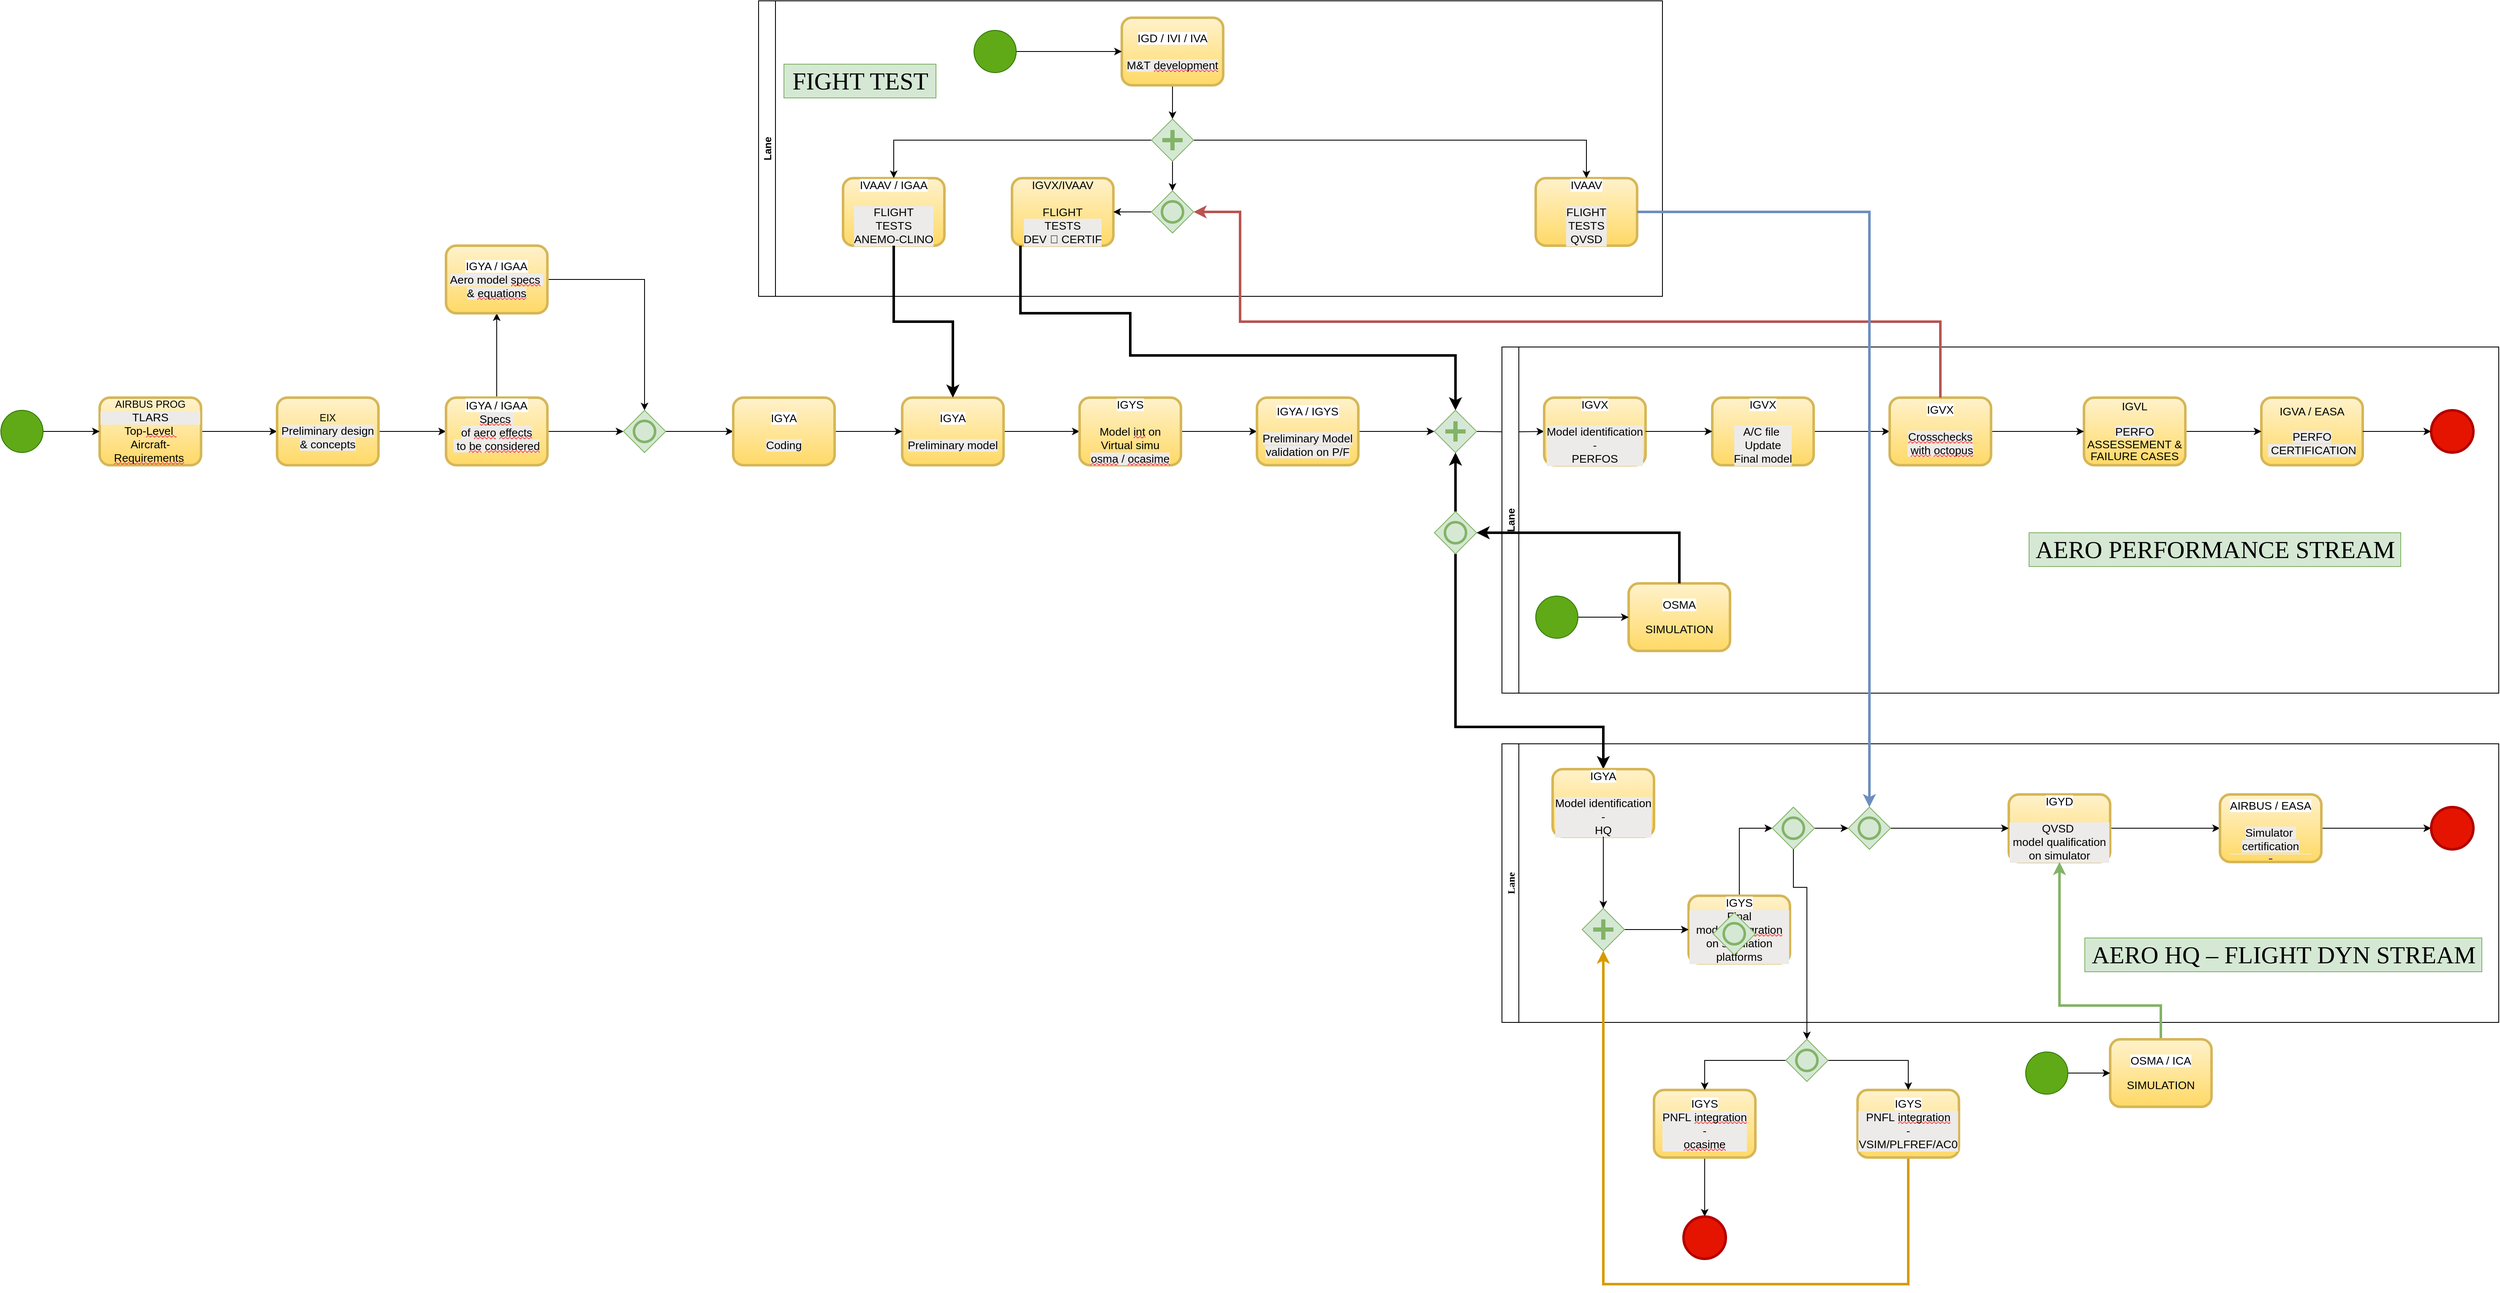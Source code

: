 <mxfile version="14.6.1" type="github">
  <diagram id="0wANd1QqWu9-6C31_zJr" name="Page-1">
    <mxGraphModel dx="3076" dy="2002" grid="1" gridSize="10" guides="1" tooltips="1" connect="1" arrows="1" fold="1" page="1" pageScale="1" pageWidth="827" pageHeight="1169" math="0" shadow="0">
      <root>
        <mxCell id="0" />
        <mxCell id="1" parent="0" />
        <mxCell id="62n9yc7HZovCQX4y2veT-6" style="edgeStyle=orthogonalEdgeStyle;rounded=0;orthogonalLoop=1;jettySize=auto;html=1;entryX=0;entryY=0.5;entryDx=0;entryDy=0;" edge="1" parent="1" source="62n9yc7HZovCQX4y2veT-3" target="62n9yc7HZovCQX4y2veT-5">
          <mxGeometry relative="1" as="geometry" />
        </mxCell>
        <object label="AIRBUS PROG&lt;br&gt;&lt;div class=&quot;OutlineElement Ltr SCXP198929355 BCX0&quot; style=&quot;margin: 0px ; padding: 0px ; overflow: visible ; cursor: text ; clear: both ; position: relative ; direction: ltr ; font-family: &amp;#34;segoe ui&amp;#34; , &amp;#34;segoe ui web&amp;#34; , &amp;#34;arial&amp;#34; , &amp;#34;verdana&amp;#34; , sans-serif ; background-color: rgb(237 , 235 , 233)&quot;&gt;&lt;p class=&quot;Paragraph SCXP198929355 BCX0&quot; lang=&quot;EN-US&quot; style=&quot;margin: 0px ; padding: 0px ; overflow-wrap: break-word ; vertical-align: baseline ; background-color: transparent ; text-align: center&quot;&gt;&lt;span class=&quot;TextRun SCXP198929355 BCX0&quot; lang=&quot;FR-FR&quot; style=&quot;margin: 0px ; padding: 0px 0px 0.373px ; font-size: 13.333px ; font-family: &amp;#34;arial&amp;#34; , &amp;#34;arial_msfontservice&amp;#34; , &amp;#34;arial_msfontservice&amp;#34; , sans-serif ; line-height: 16px ; vertical-align: 0.373px&quot;&gt;&lt;span class=&quot;NormalTextRun SCXP198929355 BCX0&quot; style=&quot;margin: 0px ; padding: 0px ; vertical-align: -0.373px ; line-height: 0px ; position: relative&quot;&gt;TLARS&lt;/span&gt;&lt;/span&gt;&lt;span class=&quot;EOP SCXP198929355 BCX0&quot; style=&quot;margin: 0px ; padding: 0px ; font-size: 13.333px ; line-height: 0px ; font-family: &amp;#34;arial&amp;#34; , &amp;#34;arial_msfontservice&amp;#34; , &amp;#34;arial_msfontservice&amp;#34; , sans-serif&quot;&gt;​&lt;/span&gt;&lt;/p&gt;&lt;/div&gt;&lt;span class=&quot;TextRun SCXP198929355 BCX0&quot; lang=&quot;FR-FR&quot; style=&quot;background-color: transparent ; margin: 0px ; padding: 0px 0px 0.373px ; font-size: 13.333px ; font-family: &amp;#34;arial&amp;#34; , &amp;#34;arial_msfontservice&amp;#34; , &amp;#34;arial_msfontservice&amp;#34; , sans-serif ; line-height: 16px ; vertical-align: 0.373px&quot;&gt;&lt;span class=&quot;NormalTextRun SCXP198929355 BCX0&quot; style=&quot;margin: 0px ; padding: 0px ; vertical-align: -0.373px ; line-height: 0px ; position: relative&quot;&gt;Top-&lt;/span&gt;&lt;/span&gt;&lt;span class=&quot;TextRun SCXP198929355 BCX0&quot; lang=&quot;FR-FR&quot; style=&quot;background-color: transparent ; margin: 0px ; padding: 0px 0px 0.373px ; font-size: 13.333px ; font-family: &amp;#34;arial&amp;#34; , &amp;#34;arial_msfontservice&amp;#34; , &amp;#34;arial_msfontservice&amp;#34; , sans-serif ; line-height: 16px ; vertical-align: 0.373px&quot;&gt;&lt;span class=&quot;SpellingError SCXP198929355 BCX0&quot; style=&quot;margin: 0px ; padding: 0px ; background-repeat: repeat-x ; background-position: left bottom ; background-image: url(&amp;#34;data:image/gif;base64,R0lGODlhBQAEAJECAP////8AAAAAAAAAACH5BAEAAAIALAAAAAAFAAQAAAIIlGAXCCHrTCgAOw==&amp;#34;) ; border-bottom: 1px solid transparent ; vertical-align: -0.373px ; line-height: 0px ; position: relative&quot;&gt;Level&amp;nbsp;&lt;br&gt;&lt;/span&gt;&lt;/span&gt;&lt;span class=&quot;TextRun SCXP198929355 BCX0&quot; lang=&quot;FR-FR&quot; style=&quot;background-color: transparent ; margin: 0px ; padding: 0px 0px 0.373px ; font-size: 13.333px ; font-family: &amp;#34;arial&amp;#34; , &amp;#34;arial_msfontservice&amp;#34; , &amp;#34;arial_msfontservice&amp;#34; , sans-serif ; line-height: 16px ; vertical-align: 0.373px&quot;&gt;&lt;span class=&quot;NormalTextRun SCXP198929355 BCX0&quot; style=&quot;margin: 0px ; padding: 0px ; vertical-align: -0.373px ; line-height: 0px ; position: relative&quot;&gt;Aircraft-&lt;/span&gt;&lt;/span&gt;&lt;span class=&quot;TextRun SCXP198929355 BCX0&quot; lang=&quot;FR-FR&quot; style=&quot;background-color: transparent ; margin: 0px ; padding: 0px 0px 0.373px ; font-size: 13.333px ; font-family: &amp;#34;arial&amp;#34; , &amp;#34;arial_msfontservice&amp;#34; , &amp;#34;arial_msfontservice&amp;#34; , sans-serif ; line-height: 16px ; vertical-align: 0.373px&quot;&gt;&lt;span class=&quot;SpellingError SCXP198929355 BCX0&quot; style=&quot;margin: 0px ; padding: 0px ; background-repeat: repeat-x ; background-position: left bottom ; background-image: url(&amp;#34;data:image/gif;base64,R0lGODlhBQAEAJECAP////8AAAAAAAAAACH5BAEAAAIALAAAAAAFAAQAAAIIlGAXCCHrTCgAOw==&amp;#34;) ; border-bottom: 1px solid transparent ; vertical-align: -0.373px ; line-height: 0px ; position: relative&quot;&gt;Requirements&lt;/span&gt;&lt;/span&gt;&lt;span class=&quot;EOP SCXP198929355 BCX0&quot; style=&quot;background-color: transparent ; margin: 0px ; padding: 0px ; font-size: 13.333px ; line-height: 0px ; font-family: &amp;#34;arial&amp;#34; , &amp;#34;arial_msfontservice&amp;#34; , &amp;#34;arial_msfontservice&amp;#34; , sans-serif&quot;&gt;​&lt;/span&gt;&amp;nbsp;" idbpm="nouveau" id="62n9yc7HZovCQX4y2veT-3">
          <mxCell style="html=1;whiteSpace=wrap;rounded=1;dropTarget=0;strokeWidth=3;gradientColor=#ffd966;fillColor=#fff2cc;strokeColor=#d6b656;" vertex="1" parent="1">
            <mxGeometry x="-760" y="400" width="120" height="80" as="geometry" />
          </mxCell>
        </object>
        <mxCell id="62n9yc7HZovCQX4y2veT-8" value="" style="edgeStyle=orthogonalEdgeStyle;rounded=0;orthogonalLoop=1;jettySize=auto;html=1;" edge="1" parent="1" source="62n9yc7HZovCQX4y2veT-5" target="62n9yc7HZovCQX4y2veT-7">
          <mxGeometry relative="1" as="geometry" />
        </mxCell>
        <object label="EIX&lt;br&gt;&lt;span class=&quot;TextRun SCXP187711274 BCX0&quot; lang=&quot;FR-FR&quot; style=&quot;margin: 0px ; padding: 0px 0px 0.373px ; background-color: rgb(237 , 235 , 233) ; font-size: 13.333px ; font-family: &amp;#34;arial&amp;#34; , &amp;#34;arial_msfontservice&amp;#34; , &amp;#34;arial_msfontservice&amp;#34; , sans-serif ; line-height: 16px ; vertical-align: 0.373px&quot;&gt;&lt;span class=&quot;NormalTextRun SCXP187711274 BCX0&quot; style=&quot;margin: 0px ; padding: 0px ; vertical-align: -0.373px ; line-height: 0px ; position: relative&quot;&gt;Preliminary&amp;nbsp;&lt;/span&gt;&lt;/span&gt;&lt;span class=&quot;TextRun SCXP187711274 BCX0&quot; lang=&quot;FR-FR&quot; style=&quot;margin: 0px ; padding: 0px 0px 0.373px ; background-color: rgb(237 , 235 , 233) ; font-size: 13.333px ; font-family: &amp;#34;arial&amp;#34; , &amp;#34;arial_msfontservice&amp;#34; , &amp;#34;arial_msfontservice&amp;#34; , sans-serif ; line-height: 16px ; vertical-align: 0.373px&quot;&gt;&lt;span class=&quot;NormalTextRun SCXP187711274 BCX0&quot; style=&quot;margin: 0px ; padding: 0px ; vertical-align: -0.373px ; line-height: 0px ; position: relative&quot;&gt;design &amp;amp;&amp;nbsp;&lt;/span&gt;&lt;/span&gt;&lt;span class=&quot;TextRun SCXP187711274 BCX0&quot; lang=&quot;FR-FR&quot; style=&quot;margin: 0px ; padding: 0px 0px 0.373px ; background-color: rgb(237 , 235 , 233) ; font-size: 13.333px ; font-family: &amp;#34;arial&amp;#34; , &amp;#34;arial_msfontservice&amp;#34; , &amp;#34;arial_msfontservice&amp;#34; , sans-serif ; line-height: 16px ; vertical-align: 0.373px&quot;&gt;&lt;span class=&quot;NormalTextRun SCXP187711274 BCX0&quot; style=&quot;margin: 0px ; padding: 0px ; vertical-align: -0.373px ; line-height: 0px ; position: relative&quot;&gt;concepts&lt;/span&gt;&lt;/span&gt;" idbpm="nouveau" id="62n9yc7HZovCQX4y2veT-5">
          <mxCell style="html=1;whiteSpace=wrap;rounded=1;dropTarget=0;strokeWidth=3;gradientColor=#ffd966;fillColor=#fff2cc;strokeColor=#d6b656;" vertex="1" parent="1">
            <mxGeometry x="-550" y="400" width="120" height="80" as="geometry" />
          </mxCell>
        </object>
        <mxCell id="62n9yc7HZovCQX4y2veT-13" value="" style="edgeStyle=orthogonalEdgeStyle;rounded=0;orthogonalLoop=1;jettySize=auto;html=1;" edge="1" parent="1" source="62n9yc7HZovCQX4y2veT-7" target="62n9yc7HZovCQX4y2veT-12">
          <mxGeometry relative="1" as="geometry">
            <Array as="points">
              <mxPoint x="-300" y="270" />
            </Array>
          </mxGeometry>
        </mxCell>
        <mxCell id="62n9yc7HZovCQX4y2veT-15" style="edgeStyle=orthogonalEdgeStyle;rounded=0;orthogonalLoop=1;jettySize=auto;html=1;" edge="1" parent="1" source="62n9yc7HZovCQX4y2veT-7" target="62n9yc7HZovCQX4y2veT-14">
          <mxGeometry relative="1" as="geometry" />
        </mxCell>
        <object label="&lt;span class=&quot;TextRun SCXP247377463 BCX0&quot; lang=&quot;FR-FR&quot; style=&quot;margin: 0px ; padding: 0px 0px 0.373px ; background-color: rgb(237 , 235 , 233) ; font-size: 13.333px ; font-family: &amp;#34;arial&amp;#34; , &amp;#34;arial_msfontservice&amp;#34; , &amp;#34;arial_msfontservice&amp;#34; , sans-serif ; line-height: 16px ; vertical-align: 0.373px&quot;&gt;&lt;span class=&quot;SpellingError SCXP247377463 BCX0&quot; style=&quot;margin: 0px ; padding: 0px ; background-repeat: repeat-x ; background-position: left bottom ; background-image: url(&amp;#34;data:image/gif;base64,R0lGODlhBQAEAJECAP////8AAAAAAAAAACH5BAEAAAIALAAAAAAFAAQAAAIIlGAXCCHrTCgAOw==&amp;#34;) ; border-bottom: 1px solid transparent ; vertical-align: -0.373px ; line-height: 0px ; position: relative&quot;&gt;&lt;span class=&quot;TextRun SCXP74854234 BCX0&quot; lang=&quot;FR-FR&quot; style=&quot;margin: 0px ; padding: 0px 0px 0.373px ; background-color: rgb(255 , 255 , 255) ; font-size: 13.333px ; font-family: &amp;#34;arial&amp;#34; , &amp;#34;arial_msfontservice&amp;#34; , &amp;#34;arial_msfontservice&amp;#34; , sans-serif ; line-height: 16px ; vertical-align: 0.373px&quot;&gt;&lt;span class=&quot;NormalTextRun SCXP74854234 BCX0&quot; style=&quot;margin: 0px ; padding: 0px ; vertical-align: -0.373px ; line-height: 0px ; position: relative&quot;&gt;IGYA / IGAA&lt;/span&gt;&lt;/span&gt;&lt;span class=&quot;EOP SCXP74854234 BCX0&quot; style=&quot;margin: 0px ; padding: 0px ; color: rgb(255 , 255 , 255) ; font-weight: 700 ; background-color: rgb(255 , 255 , 255) ; font-size: 13.333px ; line-height: 0px ; font-family: &amp;#34;arial&amp;#34; , &amp;#34;arial_msfontservice&amp;#34; , &amp;#34;arial_msfontservice&amp;#34; , sans-serif&quot;&gt;​&lt;/span&gt;&lt;br&gt;Specs&lt;/span&gt;&lt;/span&gt;&lt;span class=&quot;TextRun SCXP247377463 BCX0&quot; lang=&quot;FR-FR&quot; style=&quot;margin: 0px ; padding: 0px 0px 0.373px ; background-color: rgb(237 , 235 , 233) ; font-size: 13.333px ; font-family: &amp;#34;arial&amp;#34; , &amp;#34;arial_msfontservice&amp;#34; , &amp;#34;arial_msfontservice&amp;#34; , sans-serif ; line-height: 16px ; vertical-align: 0.373px&quot;&gt;&lt;span class=&quot;NormalTextRun SCXP247377463 BCX0&quot; style=&quot;margin: 0px ; padding: 0px ; vertical-align: -0.373px ; line-height: 0px ; position: relative&quot;&gt;&amp;nbsp;&lt;br&gt;of&amp;nbsp;&lt;/span&gt;&lt;/span&gt;&lt;span class=&quot;TextRun SCXP247377463 BCX0&quot; lang=&quot;FR-FR&quot; style=&quot;margin: 0px ; padding: 0px 0px 0.373px ; background-color: rgb(237 , 235 , 233) ; font-size: 13.333px ; font-family: &amp;#34;arial&amp;#34; , &amp;#34;arial_msfontservice&amp;#34; , &amp;#34;arial_msfontservice&amp;#34; , sans-serif ; line-height: 16px ; vertical-align: 0.373px&quot;&gt;&lt;span class=&quot;SpellingError SCXP247377463 BCX0&quot; style=&quot;margin: 0px ; padding: 0px ; background-repeat: repeat-x ; background-position: left bottom ; background-image: url(&amp;#34;data:image/gif;base64,R0lGODlhBQAEAJECAP////8AAAAAAAAAACH5BAEAAAIALAAAAAAFAAQAAAIIlGAXCCHrTCgAOw==&amp;#34;) ; border-bottom: 1px solid transparent ; vertical-align: -0.373px ; line-height: 0px ; position: relative&quot;&gt;aero&lt;/span&gt;&lt;/span&gt;&lt;span class=&quot;TextRun SCXP247377463 BCX0&quot; lang=&quot;FR-FR&quot; style=&quot;margin: 0px ; padding: 0px 0px 0.373px ; background-color: rgb(237 , 235 , 233) ; font-size: 13.333px ; font-family: &amp;#34;arial&amp;#34; , &amp;#34;arial_msfontservice&amp;#34; , &amp;#34;arial_msfontservice&amp;#34; , sans-serif ; line-height: 16px ; vertical-align: 0.373px&quot;&gt;&lt;span class=&quot;NormalTextRun SCXP247377463 BCX0&quot; style=&quot;margin: 0px ; padding: 0px ; vertical-align: -0.373px ; line-height: 0px ; position: relative&quot;&gt;&amp;nbsp;&lt;/span&gt;&lt;/span&gt;&lt;span class=&quot;TextRun SCXP247377463 BCX0&quot; lang=&quot;FR-FR&quot; style=&quot;margin: 0px ; padding: 0px 0px 0.373px ; background-color: rgb(237 , 235 , 233) ; font-size: 13.333px ; font-family: &amp;#34;arial&amp;#34; , &amp;#34;arial_msfontservice&amp;#34; , &amp;#34;arial_msfontservice&amp;#34; , sans-serif ; line-height: 16px ; vertical-align: 0.373px&quot;&gt;&lt;span class=&quot;SpellingError SCXP247377463 BCX0&quot; style=&quot;margin: 0px ; padding: 0px ; background-repeat: repeat-x ; background-position: left bottom ; background-image: url(&amp;#34;data:image/gif;base64,R0lGODlhBQAEAJECAP////8AAAAAAAAAACH5BAEAAAIALAAAAAAFAAQAAAIIlGAXCCHrTCgAOw==&amp;#34;) ; border-bottom: 1px solid transparent ; vertical-align: -0.373px ; line-height: 0px ; position: relative&quot;&gt;effects&lt;br&gt;&lt;/span&gt;&lt;/span&gt;&lt;span class=&quot;TextRun SCXP247377463 BCX0&quot; lang=&quot;FR-FR&quot; style=&quot;margin: 0px ; padding: 0px 0px 0.373px ; background-color: rgb(237 , 235 , 233) ; font-size: 13.333px ; font-family: &amp;#34;arial&amp;#34; , &amp;#34;arial_msfontservice&amp;#34; , &amp;#34;arial_msfontservice&amp;#34; , sans-serif ; line-height: 16px ; vertical-align: 0.373px&quot;&gt;&lt;span class=&quot;NormalTextRun SCXP247377463 BCX0&quot; style=&quot;margin: 0px ; padding: 0px ; vertical-align: -0.373px ; line-height: 0px ; position: relative&quot;&gt;&amp;nbsp;to&amp;nbsp;&lt;/span&gt;&lt;/span&gt;&lt;span class=&quot;TextRun SCXP247377463 BCX0&quot; lang=&quot;FR-FR&quot; style=&quot;margin: 0px ; padding: 0px 0px 0.373px ; background-color: rgb(237 , 235 , 233) ; font-size: 13.333px ; font-family: &amp;#34;arial&amp;#34; , &amp;#34;arial_msfontservice&amp;#34; , &amp;#34;arial_msfontservice&amp;#34; , sans-serif ; line-height: 16px ; vertical-align: 0.373px&quot;&gt;&lt;span class=&quot;SpellingError SCXP247377463 BCX0&quot; style=&quot;margin: 0px ; padding: 0px ; background-repeat: repeat-x ; background-position: left bottom ; background-image: url(&amp;#34;data:image/gif;base64,R0lGODlhBQAEAJECAP////8AAAAAAAAAACH5BAEAAAIALAAAAAAFAAQAAAIIlGAXCCHrTCgAOw==&amp;#34;) ; border-bottom: 1px solid transparent ; vertical-align: -0.373px ; line-height: 0px ; position: relative&quot;&gt;be&lt;/span&gt;&lt;/span&gt;&lt;span class=&quot;TextRun SCXP247377463 BCX0&quot; lang=&quot;FR-FR&quot; style=&quot;margin: 0px ; padding: 0px 0px 0.373px ; background-color: rgb(237 , 235 , 233) ; font-size: 13.333px ; font-family: &amp;#34;arial&amp;#34; , &amp;#34;arial_msfontservice&amp;#34; , &amp;#34;arial_msfontservice&amp;#34; , sans-serif ; line-height: 16px ; vertical-align: 0.373px&quot;&gt;&lt;span class=&quot;NormalTextRun SCXP247377463 BCX0&quot; style=&quot;margin: 0px ; padding: 0px ; vertical-align: -0.373px ; line-height: 0px ; position: relative&quot;&gt;&amp;nbsp;&lt;/span&gt;&lt;/span&gt;&lt;span class=&quot;TextRun SCXP247377463 BCX0&quot; lang=&quot;FR-FR&quot; style=&quot;margin: 0px ; padding: 0px 0px 0.373px ; background-color: rgb(237 , 235 , 233) ; font-size: 13.333px ; font-family: &amp;#34;arial&amp;#34; , &amp;#34;arial_msfontservice&amp;#34; , &amp;#34;arial_msfontservice&amp;#34; , sans-serif ; line-height: 16px ; vertical-align: 0.373px&quot;&gt;&lt;span class=&quot;SpellingError SCXP247377463 BCX0&quot; style=&quot;margin: 0px ; padding: 0px ; background-repeat: repeat-x ; background-position: left bottom ; background-image: url(&amp;#34;data:image/gif;base64,R0lGODlhBQAEAJECAP////8AAAAAAAAAACH5BAEAAAIALAAAAAAFAAQAAAIIlGAXCCHrTCgAOw==&amp;#34;) ; border-bottom: 1px solid transparent ; vertical-align: -0.373px ; line-height: 0px ; position: relative&quot;&gt;considered&lt;/span&gt;&lt;/span&gt;&lt;span class=&quot;EOP SCXP247377463 BCX0&quot; style=&quot;margin: 0px ; padding: 0px ; background-color: rgb(237 , 235 , 233) ; font-size: 13.333px ; line-height: 0px ; font-family: &amp;#34;arial&amp;#34; , &amp;#34;arial_msfontservice&amp;#34; , &amp;#34;arial_msfontservice&amp;#34; , sans-serif&quot;&gt;​&lt;br&gt;&lt;br&gt;&lt;/span&gt;" idbpm="nouveau" id="62n9yc7HZovCQX4y2veT-7">
          <mxCell style="html=1;whiteSpace=wrap;rounded=1;dropTarget=0;strokeWidth=3;gradientColor=#ffd966;fillColor=#fff2cc;strokeColor=#d6b656;" vertex="1" parent="1">
            <mxGeometry x="-350" y="400" width="120" height="80" as="geometry" />
          </mxCell>
        </object>
        <mxCell id="62n9yc7HZovCQX4y2veT-16" style="edgeStyle=orthogonalEdgeStyle;rounded=0;orthogonalLoop=1;jettySize=auto;html=1;entryX=0.5;entryY=0;entryDx=0;entryDy=0;" edge="1" parent="1" source="62n9yc7HZovCQX4y2veT-12" target="62n9yc7HZovCQX4y2veT-14">
          <mxGeometry relative="1" as="geometry" />
        </mxCell>
        <object label="&lt;span class=&quot;TextRun SCXP247377463 BCX0&quot; lang=&quot;FR-FR&quot; style=&quot;margin: 0px ; padding: 0px 0px 0.373px ; background-color: rgb(237 , 235 , 233) ; font-size: 13.333px ; font-family: &amp;#34;arial&amp;#34; , &amp;#34;arial_msfontservice&amp;#34; , &amp;#34;arial_msfontservice&amp;#34; , sans-serif ; line-height: 16px ; vertical-align: 0.373px&quot;&gt;&lt;span class=&quot;SpellingError SCXP247377463 BCX0&quot; style=&quot;margin: 0px ; padding: 0px ; background-repeat: repeat-x ; background-position: left bottom ; background-image: url(&amp;#34;data:image/gif;base64,R0lGODlhBQAEAJECAP////8AAAAAAAAAACH5BAEAAAIALAAAAAAFAAQAAAIIlGAXCCHrTCgAOw==&amp;#34;) ; border-bottom: 1px solid transparent ; vertical-align: -0.373px ; line-height: 0px ; position: relative&quot;&gt;&lt;span class=&quot;TextRun SCXP74854234 BCX0&quot; lang=&quot;FR-FR&quot; style=&quot;margin: 0px ; padding: 0px 0px 0.373px ; background-color: rgb(255 , 255 , 255) ; font-size: 13.333px ; font-family: &amp;#34;arial&amp;#34; , &amp;#34;arial_msfontservice&amp;#34; , &amp;#34;arial_msfontservice&amp;#34; , sans-serif ; line-height: 16px ; vertical-align: 0.373px&quot;&gt;&lt;span class=&quot;NormalTextRun SCXP74854234 BCX0&quot; style=&quot;margin: 0px ; padding: 0px ; vertical-align: -0.373px ; line-height: 0px ; position: relative&quot;&gt;IGYA / IGAA&lt;/span&gt;&lt;/span&gt;&lt;span class=&quot;EOP SCXP74854234 BCX0&quot; style=&quot;margin: 0px ; padding: 0px ; color: rgb(255 , 255 , 255) ; font-weight: 700 ; background-color: rgb(255 , 255 , 255) ; font-size: 13.333px ; line-height: 0px ; font-family: &amp;#34;arial&amp;#34; , &amp;#34;arial_msfontservice&amp;#34; , &amp;#34;arial_msfontservice&amp;#34; , sans-serif&quot;&gt;​&lt;/span&gt;&lt;br&gt;&lt;/span&gt;&lt;/span&gt;&lt;span class=&quot;EOP SCXP247377463 BCX0&quot; style=&quot;margin: 0px ; padding: 0px ; background-color: rgb(237 , 235 , 233) ; font-size: 13.333px ; line-height: 0px ; font-family: &amp;#34;arial&amp;#34; , &amp;#34;arial_msfontservice&amp;#34; , &amp;#34;arial_msfontservice&amp;#34; , sans-serif&quot;&gt;&lt;span class=&quot;TextRun SCXP226568778 BCX0&quot; lang=&quot;FR-FR&quot; style=&quot;margin: 0px ; padding: 0px 0px 0.373px ; font-size: 13.333px ; font-family: &amp;#34;arial&amp;#34; , &amp;#34;arial_msfontservice&amp;#34; , &amp;#34;arial_msfontservice&amp;#34; , sans-serif ; line-height: 16px ; vertical-align: 0.373px&quot;&gt;&lt;span class=&quot;NormalTextRun SCXP226568778 BCX0&quot; style=&quot;margin: 0px ; padding: 0px ; vertical-align: -0.373px ; line-height: 0px ; position: relative&quot;&gt;Aero model&amp;nbsp;&lt;/span&gt;&lt;/span&gt;&lt;span class=&quot;TextRun SCXP226568778 BCX0&quot; lang=&quot;FR-FR&quot; style=&quot;margin: 0px ; padding: 0px 0px 0.373px ; font-size: 13.333px ; font-family: &amp;#34;arial&amp;#34; , &amp;#34;arial_msfontservice&amp;#34; , &amp;#34;arial_msfontservice&amp;#34; , sans-serif ; line-height: 16px ; vertical-align: 0.373px&quot;&gt;&lt;span class=&quot;SpellingError SCXP226568778 BCX0&quot; style=&quot;margin: 0px ; padding: 0px ; background-repeat: repeat-x ; background-position: left bottom ; background-image: url(&amp;#34;data:image/gif;base64,R0lGODlhBQAEAJECAP////8AAAAAAAAAACH5BAEAAAIALAAAAAAFAAQAAAIIlGAXCCHrTCgAOw==&amp;#34;) ; border-bottom: 1px solid transparent ; vertical-align: -0.373px ; line-height: 0px ; position: relative&quot;&gt;specs&lt;/span&gt;&lt;/span&gt;&lt;span class=&quot;TextRun SCXP226568778 BCX0&quot; lang=&quot;FR-FR&quot; style=&quot;margin: 0px ; padding: 0px 0px 0.373px ; font-size: 13.333px ; font-family: &amp;#34;arial&amp;#34; , &amp;#34;arial_msfontservice&amp;#34; , &amp;#34;arial_msfontservice&amp;#34; , sans-serif ; line-height: 16px ; vertical-align: 0.373px&quot;&gt;&lt;span class=&quot;NormalTextRun SCXP226568778 BCX0&quot; style=&quot;margin: 0px ; padding: 0px ; vertical-align: -0.373px ; line-height: 0px ; position: relative&quot;&gt;&amp;nbsp;&lt;br&gt;&amp;amp;&amp;nbsp;&lt;/span&gt;&lt;/span&gt;&lt;span class=&quot;TextRun SCXP226568778 BCX0&quot; lang=&quot;FR-FR&quot; style=&quot;margin: 0px ; padding: 0px 0px 0.373px ; font-size: 13.333px ; font-family: &amp;#34;arial&amp;#34; , &amp;#34;arial_msfontservice&amp;#34; , &amp;#34;arial_msfontservice&amp;#34; , sans-serif ; line-height: 16px ; vertical-align: 0.373px&quot;&gt;&lt;span class=&quot;SpellingError SCXP226568778 BCX0&quot; style=&quot;margin: 0px ; padding: 0px ; background-repeat: repeat-x ; background-position: left bottom ; background-image: url(&amp;#34;data:image/gif;base64,R0lGODlhBQAEAJECAP////8AAAAAAAAAACH5BAEAAAIALAAAAAAFAAQAAAIIlGAXCCHrTCgAOw==&amp;#34;) ; border-bottom: 1px solid transparent ; vertical-align: -0.373px ; line-height: 0px ; position: relative&quot;&gt;equations&lt;/span&gt;&lt;/span&gt;&lt;br&gt;&lt;/span&gt;" idbpm="nouveau" id="62n9yc7HZovCQX4y2veT-12">
          <mxCell style="html=1;whiteSpace=wrap;rounded=1;dropTarget=0;strokeWidth=3;gradientColor=#ffd966;fillColor=#fff2cc;strokeColor=#d6b656;" vertex="1" parent="1">
            <mxGeometry x="-350" y="220" width="120" height="80" as="geometry" />
          </mxCell>
        </object>
        <mxCell id="62n9yc7HZovCQX4y2veT-28" value="" style="edgeStyle=orthogonalEdgeStyle;rounded=0;orthogonalLoop=1;jettySize=auto;html=1;" edge="1" parent="1" source="62n9yc7HZovCQX4y2veT-14" target="62n9yc7HZovCQX4y2veT-20">
          <mxGeometry relative="1" as="geometry" />
        </mxCell>
        <mxCell id="62n9yc7HZovCQX4y2veT-14" value="" style="shape=mxgraph.bpmn.shape;html=1;verticalLabelPosition=bottom;labelBackgroundColor=#ffffff;verticalAlign=top;align=center;perimeter=rhombusPerimeter;background=gateway;outlineConnect=0;outline=end;symbol=general;startSize=20;fillColor=#d5e8d4;strokeColor=#82b366;" vertex="1" parent="1">
          <mxGeometry x="-140" y="415" width="50" height="50" as="geometry" />
        </mxCell>
        <mxCell id="62n9yc7HZovCQX4y2veT-22" value="" style="edgeStyle=orthogonalEdgeStyle;rounded=0;orthogonalLoop=1;jettySize=auto;html=1;" edge="1" parent="1" source="62n9yc7HZovCQX4y2veT-17" target="62n9yc7HZovCQX4y2veT-19">
          <mxGeometry relative="1" as="geometry" />
        </mxCell>
        <object label="&lt;span class=&quot;EOP SCXP247377463 BCX0&quot; style=&quot;margin: 0px ; padding: 0px ; font-size: 13.333px ; line-height: 0px ; font-family: &amp;#34;arial&amp;#34; , &amp;#34;arial_msfontservice&amp;#34; , &amp;#34;arial_msfontservice&amp;#34; , sans-serif&quot;&gt;&lt;span class=&quot;TextRun SCXP14588892 BCX0&quot; lang=&quot;FR-FR&quot; style=&quot;margin: 0px ; padding: 0px 0px 0.373px ; font-size: 13.333px ; font-family: &amp;#34;arial&amp;#34; , &amp;#34;arial_msfontservice&amp;#34; , &amp;#34;arial_msfontservice&amp;#34; , sans-serif ; line-height: 16px ; vertical-align: 0.373px&quot;&gt;&lt;span class=&quot;NormalTextRun SCXP14588892 BCX0&quot; style=&quot;margin: 0px ; padding: 0px ; vertical-align: -0.373px ; line-height: 0px ; position: relative&quot;&gt;&lt;span class=&quot;TextRun SCXP51421336 BCX0&quot; lang=&quot;FR-FR&quot; style=&quot;margin: 0px ; padding: 0px 0px 0.373px ; font-size: 13.333px ; font-family: &amp;#34;arial&amp;#34; , &amp;#34;arial_msfontservice&amp;#34; , &amp;#34;arial_msfontservice&amp;#34; , sans-serif ; line-height: 16px ; vertical-align: 0.373px&quot;&gt;&lt;span class=&quot;NormalTextRun SCXP51421336 BCX0&quot; style=&quot;margin: 0px ; padding: 0px ; vertical-align: -0.373px ; line-height: 0px ; position: relative&quot;&gt;&lt;span style=&quot;background-color: rgb(255 , 255 , 255)&quot;&gt;IGYA&lt;/span&gt;&lt;font color=&quot;#ffffff&quot;&gt;&lt;span style=&quot;background-color: rgb(255 , 255 , 255)&quot;&gt;&lt;b&gt;&lt;br&gt;&lt;/b&gt;&lt;/span&gt;&lt;/font&gt;&lt;/span&gt;&lt;/span&gt;&lt;br&gt;&lt;/span&gt;&lt;/span&gt;&lt;span class=&quot;TextRun  BCX0 SCXP63931844&quot; lang=&quot;FR-FR&quot; style=&quot;margin: 0px ; padding: 0px 0px 0.373px ; letter-spacing: 0px ; background-color: rgb(237 , 235 , 233) ; font-size: 13.333px ; font-family: &amp;#34;arial&amp;#34; , &amp;#34;arial_msfontservice&amp;#34; , &amp;#34;arial_msfontservice&amp;#34; , sans-serif ; line-height: 16px ; vertical-align: 0.373px&quot;&gt;&lt;span class=&quot;NormalTextRun  BCX0 SCXP63931844&quot; style=&quot;margin: 0px ; padding: 0px ; vertical-align: -0.373px ; line-height: 0px ; position: relative&quot;&gt;Preliminary&amp;nbsp;&lt;/span&gt;&lt;/span&gt;&lt;span class=&quot;TextRun  BCX0 SCXP63931844&quot; lang=&quot;FR-FR&quot; style=&quot;margin: 0px ; padding: 0px 0px 0.373px ; letter-spacing: 0px ; background-color: rgb(237 , 235 , 233) ; font-size: 13.333px ; font-family: &amp;#34;arial&amp;#34; , &amp;#34;arial_msfontservice&amp;#34; , &amp;#34;arial_msfontservice&amp;#34; , sans-serif ; line-height: 16px ; vertical-align: 0.373px&quot;&gt;&lt;span class=&quot;NormalTextRun  BCX0 SCXP63931844&quot; style=&quot;margin: 0px ; padding: 0px ; vertical-align: -0.373px ; line-height: 0px ; position: relative&quot;&gt;model&lt;/span&gt;&lt;/span&gt;&lt;br&gt;&lt;/span&gt;" idbpm="nouveau" id="62n9yc7HZovCQX4y2veT-17">
          <mxCell style="html=1;whiteSpace=wrap;rounded=1;dropTarget=0;strokeWidth=3;gradientColor=#ffd966;fillColor=#fff2cc;strokeColor=#d6b656;" vertex="1" parent="1">
            <mxGeometry x="190" y="400" width="120" height="80" as="geometry" />
          </mxCell>
        </object>
        <mxCell id="62n9yc7HZovCQX4y2veT-23" value="" style="edgeStyle=orthogonalEdgeStyle;rounded=0;orthogonalLoop=1;jettySize=auto;html=1;" edge="1" parent="1" source="62n9yc7HZovCQX4y2veT-19" target="62n9yc7HZovCQX4y2veT-21">
          <mxGeometry relative="1" as="geometry" />
        </mxCell>
        <object label="&lt;span class=&quot;EOP SCXP247377463 BCX0&quot; style=&quot;margin: 0px ; padding: 0px ; font-size: 13.333px ; line-height: 0px ; font-family: &amp;#34;arial&amp;#34; , &amp;#34;arial_msfontservice&amp;#34; , &amp;#34;arial_msfontservice&amp;#34; , sans-serif&quot;&gt;&lt;span class=&quot;TextRun SCXP14588892 BCX0&quot; lang=&quot;FR-FR&quot; style=&quot;margin: 0px ; padding: 0px 0px 0.373px ; font-size: 13.333px ; font-family: &amp;#34;arial&amp;#34; , &amp;#34;arial_msfontservice&amp;#34; , &amp;#34;arial_msfontservice&amp;#34; , sans-serif ; line-height: 16px ; vertical-align: 0.373px&quot;&gt;&lt;span class=&quot;NormalTextRun SCXP14588892 BCX0&quot; style=&quot;margin: 0px ; padding: 0px ; vertical-align: -0.373px ; line-height: 0px ; position: relative&quot;&gt;&lt;span class=&quot;TextRun SCXP51421336 BCX0&quot; lang=&quot;FR-FR&quot; style=&quot;margin: 0px ; padding: 0px 0px 0.373px ; font-size: 13.333px ; font-family: &amp;#34;arial&amp;#34; , &amp;#34;arial_msfontservice&amp;#34; , &amp;#34;arial_msfontservice&amp;#34; , sans-serif ; line-height: 16px ; vertical-align: 0.373px&quot;&gt;&lt;span class=&quot;NormalTextRun SCXP51421336 BCX0&quot; style=&quot;margin: 0px ; padding: 0px ; vertical-align: -0.373px ; line-height: 0px ; position: relative&quot;&gt;&lt;span style=&quot;background-color: rgb(255 , 255 , 255)&quot;&gt;IGYS&lt;br&gt;&lt;/span&gt;&lt;/span&gt;&lt;/span&gt;&lt;br&gt;&lt;/span&gt;&lt;/span&gt;&lt;span class=&quot;EOP SCXP14588892 BCX0&quot; style=&quot;background-color: rgb(237 , 235 , 233) ; margin: 0px ; padding: 0px ; font-size: 13.333px ; line-height: 0px ; font-family: &amp;#34;arial&amp;#34; , &amp;#34;arial_msfontservice&amp;#34; , &amp;#34;arial_msfontservice&amp;#34; , sans-serif&quot;&gt;&lt;div class=&quot;OutlineElement Ltr SCXP171315080 BCX0&quot; style=&quot;margin: 0px ; padding: 0px ; overflow: visible ; cursor: text ; clear: both ; position: relative ; direction: ltr ; font-family: &amp;#34;segoe ui&amp;#34; , &amp;#34;segoe ui web&amp;#34; , &amp;#34;arial&amp;#34; , &amp;#34;verdana&amp;#34; , sans-serif ; font-size: 12px&quot;&gt;&lt;p class=&quot;Paragraph SCXP171315080 BCX0&quot; lang=&quot;EN-US&quot; style=&quot;margin: 0px ; padding: 0px ; overflow-wrap: break-word ; vertical-align: baseline ; background-color: transparent ; text-align: center&quot;&gt;&lt;span class=&quot;TextRun SCXP171315080 BCX0&quot; lang=&quot;FR-FR&quot; style=&quot;margin: 0px ; padding: 0px 0px 0.373px ; font-size: 13.333px ; font-family: &amp;#34;arial&amp;#34; , &amp;#34;arial_msfontservice&amp;#34; , &amp;#34;arial_msfontservice&amp;#34; , sans-serif ; line-height: 16px ; vertical-align: 0.373px&quot;&gt;&lt;span class=&quot;NormalTextRun SCXP171315080 BCX0&quot; style=&quot;margin: 0px ; padding: 0px ; vertical-align: -0.373px ; line-height: 0px ; position: relative&quot;&gt;Model&amp;nbsp;&lt;/span&gt;&lt;/span&gt;&lt;span class=&quot;TextRun SCXP171315080 BCX0&quot; lang=&quot;FR-FR&quot; style=&quot;margin: 0px ; padding: 0px 0px 0.373px ; font-size: 13.333px ; font-family: &amp;#34;arial&amp;#34; , &amp;#34;arial_msfontservice&amp;#34; , &amp;#34;arial_msfontservice&amp;#34; , sans-serif ; line-height: 16px ; vertical-align: 0.373px&quot;&gt;&lt;span class=&quot;SpellingError SCXP171315080 BCX0&quot; style=&quot;margin: 0px ; padding: 0px ; background-repeat: repeat-x ; background-position: left bottom ; background-image: url(&amp;#34;data:image/gif;base64,R0lGODlhBQAEAJECAP////8AAAAAAAAAACH5BAEAAAIALAAAAAAFAAQAAAIIlGAXCCHrTCgAOw==&amp;#34;) ; border-bottom: 1px solid transparent ; vertical-align: -0.373px ; line-height: 0px ; position: relative&quot;&gt;int&lt;/span&gt;&lt;/span&gt;&lt;span class=&quot;TextRun SCXP171315080 BCX0&quot; lang=&quot;FR-FR&quot; style=&quot;margin: 0px ; padding: 0px 0px 0.373px ; font-size: 13.333px ; font-family: &amp;#34;arial&amp;#34; , &amp;#34;arial_msfontservice&amp;#34; , &amp;#34;arial_msfontservice&amp;#34; , sans-serif ; line-height: 16px ; vertical-align: 0.373px&quot;&gt;&lt;span class=&quot;NormalTextRun SCXP171315080 BCX0&quot; style=&quot;margin: 0px ; padding: 0px ; vertical-align: -0.373px ; line-height: 0px ; position: relative&quot;&gt;&amp;nbsp;on&lt;/span&gt;&lt;/span&gt;&lt;span class=&quot;EOP SCXP171315080 BCX0&quot; style=&quot;margin: 0px ; padding: 0px ; font-size: 13.333px ; line-height: 0px ; font-family: &amp;#34;arial&amp;#34; , &amp;#34;arial_msfontservice&amp;#34; , &amp;#34;arial_msfontservice&amp;#34; , sans-serif&quot;&gt;​&lt;/span&gt;&lt;/p&gt;&lt;/div&gt;&lt;div class=&quot;OutlineElement Ltr SCXP171315080 BCX0&quot; style=&quot;margin: 0px ; padding: 0px ; overflow: visible ; cursor: text ; clear: both ; position: relative ; direction: ltr ; font-family: &amp;#34;segoe ui&amp;#34; , &amp;#34;segoe ui web&amp;#34; , &amp;#34;arial&amp;#34; , &amp;#34;verdana&amp;#34; , sans-serif ; font-size: 12px&quot;&gt;&lt;p class=&quot;Paragraph SCXP171315080 BCX0&quot; lang=&quot;EN-US&quot; style=&quot;margin: 0px ; padding: 0px ; overflow-wrap: break-word ; vertical-align: baseline ; background-color: transparent ; text-align: center&quot;&gt;&lt;span class=&quot;TextRun SCXP171315080 BCX0&quot; lang=&quot;FR-FR&quot; style=&quot;margin: 0px ; padding: 0px 0px 0.373px ; font-size: 13.333px ; font-family: &amp;#34;arial&amp;#34; , &amp;#34;arial_msfontservice&amp;#34; , &amp;#34;arial_msfontservice&amp;#34; , sans-serif ; line-height: 16px ; vertical-align: 0.373px&quot;&gt;&lt;span class=&quot;NormalTextRun SCXP171315080 BCX0&quot; style=&quot;margin: 0px ; padding: 0px ; vertical-align: -0.373px ; line-height: 0px ; position: relative&quot;&gt;Virtual simu&lt;/span&gt;&lt;/span&gt;&lt;span class=&quot;EOP SCXP171315080 BCX0&quot; style=&quot;margin: 0px ; padding: 0px ; font-size: 13.333px ; line-height: 0px ; font-family: &amp;#34;arial&amp;#34; , &amp;#34;arial_msfontservice&amp;#34; , &amp;#34;arial_msfontservice&amp;#34; , sans-serif&quot;&gt;​&lt;/span&gt;&lt;/p&gt;&lt;/div&gt;&lt;span class=&quot;TextRun SCXP171315080 BCX0&quot; lang=&quot;FR-FR&quot; style=&quot;background-color: transparent ; margin: 0px ; padding: 0px 0px 0.373px ; font-size: 13.333px ; font-family: &amp;#34;arial&amp;#34; , &amp;#34;arial_msfontservice&amp;#34; , &amp;#34;arial_msfontservice&amp;#34; , sans-serif ; line-height: 16px ; vertical-align: 0.373px&quot;&gt;&lt;span class=&quot;SpellingError SCXP171315080 BCX0&quot; style=&quot;margin: 0px ; padding: 0px ; background-repeat: repeat-x ; background-position: left bottom ; background-image: url(&amp;#34;data:image/gif;base64,R0lGODlhBQAEAJECAP////8AAAAAAAAAACH5BAEAAAIALAAAAAAFAAQAAAIIlGAXCCHrTCgAOw==&amp;#34;) ; border-bottom: 1px solid transparent ; vertical-align: -0.373px ; line-height: 0px ; position: relative&quot;&gt;osma&lt;/span&gt;&lt;/span&gt;&lt;span class=&quot;TextRun SCXP171315080 BCX0&quot; lang=&quot;FR-FR&quot; style=&quot;background-color: transparent ; margin: 0px ; padding: 0px 0px 0.373px ; font-size: 13.333px ; font-family: &amp;#34;arial&amp;#34; , &amp;#34;arial_msfontservice&amp;#34; , &amp;#34;arial_msfontservice&amp;#34; , sans-serif ; line-height: 16px ; vertical-align: 0.373px&quot;&gt;&lt;span class=&quot;NormalTextRun SCXP171315080 BCX0&quot; style=&quot;margin: 0px ; padding: 0px ; vertical-align: -0.373px ; line-height: 0px ; position: relative&quot;&gt;&amp;nbsp;/&amp;nbsp;&lt;/span&gt;&lt;/span&gt;&lt;span class=&quot;TextRun SCXP171315080 BCX0&quot; lang=&quot;FR-FR&quot; style=&quot;background-color: transparent ; margin: 0px ; padding: 0px 0px 0.373px ; font-size: 13.333px ; font-family: &amp;#34;arial&amp;#34; , &amp;#34;arial_msfontservice&amp;#34; , &amp;#34;arial_msfontservice&amp;#34; , sans-serif ; line-height: 16px ; vertical-align: 0.373px&quot;&gt;&lt;span class=&quot;SpellingError SCXP171315080 BCX0&quot; style=&quot;margin: 0px ; padding: 0px ; background-repeat: repeat-x ; background-position: left bottom ; background-image: url(&amp;#34;data:image/gif;base64,R0lGODlhBQAEAJECAP////8AAAAAAAAAACH5BAEAAAIALAAAAAAFAAQAAAIIlGAXCCHrTCgAOw==&amp;#34;) ; border-bottom: 1px solid transparent ; vertical-align: -0.373px ; line-height: 0px ; position: relative&quot;&gt;ocasime&lt;/span&gt;&lt;/span&gt;​&lt;/span&gt;&lt;br&gt;&lt;/span&gt;" idbpm="nouveau" id="62n9yc7HZovCQX4y2veT-19">
          <mxCell style="html=1;whiteSpace=wrap;rounded=1;dropTarget=0;strokeWidth=3;gradientColor=#ffd966;fillColor=#fff2cc;strokeColor=#d6b656;" vertex="1" parent="1">
            <mxGeometry x="400" y="400" width="120" height="80" as="geometry" />
          </mxCell>
        </object>
        <mxCell id="62n9yc7HZovCQX4y2veT-42" style="edgeStyle=orthogonalEdgeStyle;rounded=0;orthogonalLoop=1;jettySize=auto;html=1;entryX=0;entryY=0.5;entryDx=0;entryDy=0;" edge="1" parent="1" source="62n9yc7HZovCQX4y2veT-21">
          <mxGeometry relative="1" as="geometry">
            <mxPoint x="820" y="440" as="targetPoint" />
          </mxGeometry>
        </mxCell>
        <object label="&lt;span class=&quot;EOP SCXP247377463 BCX0&quot; style=&quot;margin: 0px ; padding: 0px ; font-size: 13.333px ; line-height: 0px ; font-family: &amp;#34;arial&amp;#34; , &amp;#34;arial_msfontservice&amp;#34; , &amp;#34;arial_msfontservice&amp;#34; , sans-serif&quot;&gt;&lt;span class=&quot;TextRun SCXP14588892 BCX0&quot; lang=&quot;FR-FR&quot; style=&quot;margin: 0px ; padding: 0px 0px 0.373px ; font-size: 13.333px ; font-family: &amp;#34;arial&amp;#34; , &amp;#34;arial_msfontservice&amp;#34; , &amp;#34;arial_msfontservice&amp;#34; , sans-serif ; line-height: 16px ; vertical-align: 0.373px&quot;&gt;&lt;span class=&quot;NormalTextRun SCXP14588892 BCX0&quot; style=&quot;margin: 0px ; padding: 0px ; vertical-align: -0.373px ; line-height: 0px ; position: relative&quot;&gt;&lt;span class=&quot;TextRun SCXP51421336 BCX0&quot; lang=&quot;FR-FR&quot; style=&quot;margin: 0px ; padding: 0px 0px 0.373px ; font-size: 13.333px ; font-family: &amp;#34;arial&amp;#34; , &amp;#34;arial_msfontservice&amp;#34; , &amp;#34;arial_msfontservice&amp;#34; , sans-serif ; line-height: 16px ; vertical-align: 0.373px&quot;&gt;&lt;span class=&quot;NormalTextRun SCXP51421336 BCX0&quot; style=&quot;margin: 0px ; padding: 0px ; vertical-align: -0.373px ; line-height: 0px ; position: relative&quot;&gt;&lt;span style=&quot;background-color: rgb(255 , 255 , 255)&quot;&gt;IGYA / IGYS&lt;br&gt;&lt;/span&gt;&lt;/span&gt;&lt;/span&gt;&lt;br&gt;&lt;/span&gt;&lt;/span&gt;&lt;span class=&quot;EOP SCXP14588892 BCX0&quot; style=&quot;background-color: rgb(237 , 235 , 233) ; margin: 0px ; padding: 0px ; font-size: 13.333px ; line-height: 0px ; font-family: &amp;#34;arial&amp;#34; , &amp;#34;arial_msfontservice&amp;#34; , &amp;#34;arial_msfontservice&amp;#34; , sans-serif&quot;&gt;&lt;span class=&quot;TextRun SCXP230274318 BCX0&quot; lang=&quot;FR-FR&quot; style=&quot;margin: 0px ; padding: 0px 0px 0.373px ; font-size: 13.333px ; font-family: &amp;#34;arial&amp;#34; , &amp;#34;arial_msfontservice&amp;#34; , &amp;#34;arial_msfontservice&amp;#34; , sans-serif ; line-height: 16px ; vertical-align: 0.373px&quot;&gt;&lt;span class=&quot;NormalTextRun SCXP230274318 BCX0&quot; style=&quot;margin: 0px ; padding: 0px ; vertical-align: -0.373px ; line-height: 0px ; position: relative&quot;&gt;Preliminary&amp;nbsp;&lt;/span&gt;&lt;/span&gt;&lt;span class=&quot;TextRun SCXP230274318 BCX0&quot; lang=&quot;FR-FR&quot; style=&quot;margin: 0px ; padding: 0px 0px 0.373px ; font-size: 13.333px ; font-family: &amp;#34;arial&amp;#34; , &amp;#34;arial_msfontservice&amp;#34; , &amp;#34;arial_msfontservice&amp;#34; , sans-serif ; line-height: 16px ; vertical-align: 0.373px&quot;&gt;&lt;span class=&quot;NormalTextRun SCXP230274318 BCX0&quot; style=&quot;margin: 0px ; padding: 0px ; vertical-align: -0.373px ; line-height: 0px ; position: relative&quot;&gt;Model validation&amp;nbsp;&lt;/span&gt;&lt;/span&gt;&lt;span class=&quot;TextRun SCXP230274318 BCX0&quot; lang=&quot;FR-FR&quot; style=&quot;margin: 0px ; padding: 0px 0px 0.373px ; font-size: 13.333px ; font-family: &amp;#34;arial&amp;#34; , &amp;#34;arial_msfontservice&amp;#34; , &amp;#34;arial_msfontservice&amp;#34; , sans-serif ; line-height: 16px ; vertical-align: 0.373px&quot;&gt;&lt;span class=&quot;NormalTextRun SCXP230274318 BCX0&quot; style=&quot;margin: 0px ; padding: 0px ; vertical-align: -0.373px ; line-height: 0px ; position: relative&quot;&gt;on P/F&lt;/span&gt;&lt;/span&gt;​&lt;/span&gt;&lt;br&gt;&lt;/span&gt;" idbpm="nouveau" id="62n9yc7HZovCQX4y2veT-21">
          <mxCell style="html=1;whiteSpace=wrap;rounded=1;dropTarget=0;strokeWidth=3;gradientColor=#ffd966;fillColor=#fff2cc;strokeColor=#d6b656;" vertex="1" parent="1">
            <mxGeometry x="610" y="400" width="120" height="80" as="geometry" />
          </mxCell>
        </object>
        <mxCell id="62n9yc7HZovCQX4y2veT-25" value="Lane" style="swimlane;startSize=20;horizontal=0;" vertex="1" parent="1">
          <mxGeometry x="20" y="-70" width="1070" height="350" as="geometry" />
        </mxCell>
        <object label="&lt;span class=&quot;EOP SCXP247377463 BCX0&quot; style=&quot;margin: 0px ; padding: 0px ; font-size: 13.333px ; line-height: 0px ; font-family: &amp;#34;arial&amp;#34; , &amp;#34;arial_msfontservice&amp;#34; , &amp;#34;arial_msfontservice&amp;#34; , sans-serif&quot;&gt;&lt;span class=&quot;TextRun SCXP14588892 BCX0&quot; lang=&quot;FR-FR&quot; style=&quot;margin: 0px ; padding: 0px 0px 0.373px ; font-size: 13.333px ; font-family: &amp;#34;arial&amp;#34; , &amp;#34;arial_msfontservice&amp;#34; , &amp;#34;arial_msfontservice&amp;#34; , sans-serif ; line-height: 16px ; vertical-align: 0.373px&quot;&gt;&lt;span class=&quot;NormalTextRun SCXP14588892 BCX0&quot; style=&quot;margin: 0px ; padding: 0px ; vertical-align: -0.373px ; line-height: 0px ; position: relative&quot;&gt;&lt;span class=&quot;TextRun SCXP51421336 BCX0&quot; lang=&quot;FR-FR&quot; style=&quot;margin: 0px ; padding: 0px 0px 0.373px ; font-size: 13.333px ; font-family: &amp;#34;arial&amp;#34; , &amp;#34;arial_msfontservice&amp;#34; , &amp;#34;arial_msfontservice&amp;#34; , sans-serif ; line-height: 16px ; vertical-align: 0.373px&quot;&gt;&lt;span class=&quot;NormalTextRun SCXP51421336 BCX0&quot; style=&quot;margin: 0px ; padding: 0px ; vertical-align: -0.373px ; line-height: 0px ; position: relative&quot;&gt;&lt;span class=&quot;TextRun SCXP143651270 BCX0&quot; lang=&quot;FR-FR&quot; style=&quot;margin: 0px ; padding: 0px 0px 0.373px ; background-color: rgb(255 , 255 , 255) ; font-size: 13.333px ; font-family: &amp;#34;arial&amp;#34; , &amp;#34;arial_msfontservice&amp;#34; , &amp;#34;arial_msfontservice&amp;#34; , sans-serif ; line-height: 16px ; vertical-align: 0.373px&quot;&gt;&lt;span class=&quot;NormalTextRun SCXP143651270 BCX0&quot; style=&quot;margin: 0px ; padding: 0px ; vertical-align: -0.373px ; line-height: 0px ; position: relative&quot;&gt;IVAAV / IGAA&lt;/span&gt;&lt;/span&gt;&lt;span class=&quot;EOP SCXP143651270 BCX0&quot; style=&quot;margin: 0px ; padding: 0px ; color: rgb(255 , 255 , 255) ; font-weight: 700 ; background-color: rgb(255 , 255 , 255) ; font-size: 13.333px ; line-height: 0px ; font-family: &amp;#34;arial&amp;#34; , &amp;#34;arial_msfontservice&amp;#34; , &amp;#34;arial_msfontservice&amp;#34; , sans-serif&quot;&gt;​&lt;/span&gt;&lt;font color=&quot;#ffffff&quot;&gt;&lt;span style=&quot;background-color: rgb(255 , 255 , 255)&quot;&gt;&lt;b&gt;&lt;br&gt;&lt;/b&gt;&lt;/span&gt;&lt;/font&gt;&lt;/span&gt;&lt;/span&gt;&lt;br&gt;&lt;/span&gt;&lt;/span&gt;&lt;div class=&quot;OutlineElement Ltr SCXP201353884 BCX0&quot; style=&quot;margin: 0px ; padding: 0px ; overflow: visible ; cursor: text ; clear: both ; position: relative ; direction: ltr ; font-family: &amp;#34;segoe ui&amp;#34; , &amp;#34;segoe ui web&amp;#34; , &amp;#34;arial&amp;#34; , &amp;#34;verdana&amp;#34; , sans-serif ; font-size: 12px ; background-color: rgb(237 , 235 , 233)&quot;&gt;&lt;p class=&quot;Paragraph SCXP201353884 BCX0&quot; lang=&quot;EN-US&quot; style=&quot;margin: 0px ; padding: 0px ; overflow-wrap: break-word ; vertical-align: baseline ; background-color: transparent ; text-align: center&quot;&gt;&lt;span class=&quot;TextRun SCXP201353884 BCX0&quot; lang=&quot;FR-FR&quot; style=&quot;margin: 0px ; padding: 0px 0px 0.373px ; font-size: 13.333px ; font-family: &amp;#34;arial&amp;#34; , &amp;#34;arial_msfontservice&amp;#34; , &amp;#34;arial_msfontservice&amp;#34; , sans-serif ; line-height: 16px ; vertical-align: 0.373px&quot;&gt;&lt;span class=&quot;NormalTextRun SCXP201353884 BCX0&quot; style=&quot;margin: 0px ; padding: 0px ; vertical-align: -0.373px ; line-height: 0px ; position: relative&quot;&gt;FLIGHT&lt;/span&gt;&lt;/span&gt;&lt;span class=&quot;EOP SCXP201353884 BCX0&quot; style=&quot;margin: 0px ; padding: 0px ; font-size: 13.333px ; line-height: 0px ; font-family: &amp;#34;arial&amp;#34; , &amp;#34;arial_msfontservice&amp;#34; , &amp;#34;arial_msfontservice&amp;#34; , sans-serif&quot;&gt;​&lt;/span&gt;&lt;/p&gt;&lt;/div&gt;&lt;div class=&quot;OutlineElement Ltr SCXP201353884 BCX0&quot; style=&quot;margin: 0px ; padding: 0px ; overflow: visible ; cursor: text ; clear: both ; position: relative ; direction: ltr ; font-family: &amp;#34;segoe ui&amp;#34; , &amp;#34;segoe ui web&amp;#34; , &amp;#34;arial&amp;#34; , &amp;#34;verdana&amp;#34; , sans-serif ; font-size: 12px ; background-color: rgb(237 , 235 , 233)&quot;&gt;&lt;p class=&quot;Paragraph SCXP201353884 BCX0&quot; lang=&quot;EN-US&quot; style=&quot;margin: 0px ; padding: 0px ; overflow-wrap: break-word ; vertical-align: baseline ; background-color: transparent ; text-align: center&quot;&gt;&lt;span class=&quot;TextRun SCXP201353884 BCX0&quot; lang=&quot;FR-FR&quot; style=&quot;margin: 0px ; padding: 0px 0px 0.373px ; font-size: 13.333px ; font-family: &amp;#34;arial&amp;#34; , &amp;#34;arial_msfontservice&amp;#34; , &amp;#34;arial_msfontservice&amp;#34; , sans-serif ; line-height: 16px ; vertical-align: 0.373px&quot;&gt;&lt;span class=&quot;NormalTextRun SCXP201353884 BCX0&quot; style=&quot;margin: 0px ; padding: 0px ; vertical-align: -0.373px ; line-height: 0px ; position: relative&quot;&gt;TESTS&lt;/span&gt;&lt;/span&gt;&lt;span class=&quot;EOP SCXP201353884 BCX0&quot; style=&quot;margin: 0px ; padding: 0px ; font-size: 13.333px ; line-height: 0px ; font-family: &amp;#34;arial&amp;#34; , &amp;#34;arial_msfontservice&amp;#34; , &amp;#34;arial_msfontservice&amp;#34; , sans-serif&quot;&gt;​&lt;/span&gt;&lt;/p&gt;&lt;/div&gt;&lt;div class=&quot;OutlineElement Ltr SCXP201353884 BCX0&quot; style=&quot;margin: 0px ; padding: 0px ; overflow: visible ; cursor: text ; clear: both ; position: relative ; direction: ltr ; font-family: &amp;#34;segoe ui&amp;#34; , &amp;#34;segoe ui web&amp;#34; , &amp;#34;arial&amp;#34; , &amp;#34;verdana&amp;#34; , sans-serif ; font-size: 12px ; background-color: rgb(237 , 235 , 233)&quot;&gt;&lt;p class=&quot;Paragraph SCXP201353884 BCX0&quot; lang=&quot;EN-US&quot; style=&quot;margin: 0px ; padding: 0px ; overflow-wrap: break-word ; vertical-align: baseline ; background-color: transparent ; text-align: center&quot;&gt;&lt;span class=&quot;TextRun SCXP201353884 BCX0&quot; lang=&quot;FR-FR&quot; style=&quot;margin: 0px ; padding: 0px 0px 0.373px ; font-size: 13.333px ; font-family: &amp;#34;arial&amp;#34; , &amp;#34;arial_msfontservice&amp;#34; , &amp;#34;arial_msfontservice&amp;#34; , sans-serif ; line-height: 16px ; vertical-align: 0.373px&quot;&gt;&lt;span class=&quot;NormalTextRun SCXP201353884 BCX0&quot; style=&quot;margin: 0px ; padding: 0px ; vertical-align: -0.373px ; line-height: 0px ; position: relative&quot;&gt;ANEMO-CLINO&lt;/span&gt;&lt;/span&gt;&lt;/p&gt;&lt;/div&gt;&lt;/span&gt;" idbpm="nouveau" id="62n9yc7HZovCQX4y2veT-26">
          <mxCell style="html=1;whiteSpace=wrap;rounded=1;dropTarget=0;strokeWidth=3;gradientColor=#ffd966;fillColor=#fff2cc;strokeColor=#d6b656;" vertex="1" parent="62n9yc7HZovCQX4y2veT-25">
            <mxGeometry x="100" y="210" width="120" height="80" as="geometry" />
          </mxCell>
        </object>
        <mxCell id="62n9yc7HZovCQX4y2veT-35" style="edgeStyle=orthogonalEdgeStyle;rounded=0;orthogonalLoop=1;jettySize=auto;html=1;" edge="1" parent="62n9yc7HZovCQX4y2veT-25" source="62n9yc7HZovCQX4y2veT-31" target="62n9yc7HZovCQX4y2veT-34">
          <mxGeometry relative="1" as="geometry" />
        </mxCell>
        <object label="&lt;span class=&quot;EOP SCXP247377463 BCX0&quot; style=&quot;margin: 0px ; padding: 0px ; font-size: 13.333px ; line-height: 0px ; font-family: &amp;#34;arial&amp;#34; , &amp;#34;arial_msfontservice&amp;#34; , &amp;#34;arial_msfontservice&amp;#34; , sans-serif&quot;&gt;&lt;span class=&quot;TextRun SCXP14588892 BCX0&quot; lang=&quot;FR-FR&quot; style=&quot;margin: 0px ; padding: 0px 0px 0.373px ; font-size: 13.333px ; font-family: &amp;#34;arial&amp;#34; , &amp;#34;arial_msfontservice&amp;#34; , &amp;#34;arial_msfontservice&amp;#34; , sans-serif ; line-height: 16px ; vertical-align: 0.373px&quot;&gt;&lt;span class=&quot;NormalTextRun SCXP14588892 BCX0&quot; style=&quot;margin: 0px ; padding: 0px ; vertical-align: -0.373px ; line-height: 0px ; position: relative&quot;&gt;&lt;span class=&quot;TextRun SCXP51421336 BCX0&quot; lang=&quot;FR-FR&quot; style=&quot;margin: 0px ; padding: 0px 0px 0.373px ; font-size: 13.333px ; font-family: &amp;#34;arial&amp;#34; , &amp;#34;arial_msfontservice&amp;#34; , &amp;#34;arial_msfontservice&amp;#34; , sans-serif ; line-height: 16px ; vertical-align: 0.373px&quot;&gt;&lt;span class=&quot;NormalTextRun SCXP51421336 BCX0&quot; style=&quot;margin: 0px ; padding: 0px ; vertical-align: -0.373px ; line-height: 0px ; position: relative&quot;&gt;&lt;span style=&quot;background-color: rgb(255 , 255 , 255)&quot;&gt;IGD / IVI / IVA&lt;/span&gt;&lt;font color=&quot;#ffffff&quot;&gt;&lt;span style=&quot;background-color: rgb(255 , 255 , 255)&quot;&gt;&lt;b&gt;&lt;br&gt;&lt;/b&gt;&lt;/span&gt;&lt;/font&gt;&lt;/span&gt;&lt;/span&gt;&lt;br&gt;&lt;/span&gt;&lt;/span&gt;&lt;span class=&quot;TextRun  BCX0 SCXP192305951&quot; lang=&quot;FR-FR&quot; style=&quot;margin: 0px ; padding: 0px 0px 0.373px ; background-color: rgb(237 , 235 , 233) ; font-size: 13.333px ; font-family: &amp;#34;arial&amp;#34; , &amp;#34;arial_msfontservice&amp;#34; , &amp;#34;arial_msfontservice&amp;#34; , sans-serif ; line-height: 16px ; vertical-align: 0.373px&quot;&gt;&lt;span class=&quot;NormalTextRun  BCX0 SCXP192305951&quot; style=&quot;margin: 0px ; padding: 0px ; vertical-align: -0.373px ; line-height: 0px ; position: relative&quot;&gt;M&amp;amp;T&amp;nbsp;&lt;/span&gt;&lt;/span&gt;&lt;span class=&quot;TextRun  BCX0 SCXP192305951&quot; lang=&quot;FR-FR&quot; style=&quot;margin: 0px ; padding: 0px 0px 0.373px ; background-color: rgb(237 , 235 , 233) ; font-size: 13.333px ; font-family: &amp;#34;arial&amp;#34; , &amp;#34;arial_msfontservice&amp;#34; , &amp;#34;arial_msfontservice&amp;#34; , sans-serif ; line-height: 16px ; vertical-align: 0.373px&quot;&gt;&lt;span class=&quot;SpellingError  BCX0 SCXP192305951&quot; style=&quot;margin: 0px ; padding: 0px ; background-repeat: repeat-x ; background-position: left bottom ; background-image: url(&amp;#34;data:image/gif;base64,R0lGODlhBQAEAJECAP////8AAAAAAAAAACH5BAEAAAIALAAAAAAFAAQAAAIIlGAXCCHrTCgAOw==&amp;#34;) ; border-bottom: 1px solid transparent ; vertical-align: -0.373px ; line-height: 0px ; position: relative&quot;&gt;development&lt;/span&gt;&lt;/span&gt;&lt;br&gt;&lt;/span&gt;" idbpm="nouveau" id="62n9yc7HZovCQX4y2veT-31">
          <mxCell style="html=1;whiteSpace=wrap;rounded=1;dropTarget=0;strokeWidth=3;gradientColor=#ffd966;fillColor=#fff2cc;strokeColor=#d6b656;" vertex="1" parent="62n9yc7HZovCQX4y2veT-25">
            <mxGeometry x="430" y="20" width="120" height="80" as="geometry" />
          </mxCell>
        </object>
        <object label="&lt;span class=&quot;EOP SCXP247377463 BCX0&quot; style=&quot;margin: 0px ; padding: 0px ; font-size: 13.333px ; line-height: 0px ; font-family: &amp;#34;arial&amp;#34; , &amp;#34;arial_msfontservice&amp;#34; , &amp;#34;arial_msfontservice&amp;#34; , sans-serif&quot;&gt;&lt;span class=&quot;TextRun SCXP14588892 BCX0&quot; lang=&quot;FR-FR&quot; style=&quot;margin: 0px ; padding: 0px 0px 0.373px ; font-size: 13.333px ; font-family: &amp;#34;arial&amp;#34; , &amp;#34;arial_msfontservice&amp;#34; , &amp;#34;arial_msfontservice&amp;#34; , sans-serif ; line-height: 16px ; vertical-align: 0.373px&quot;&gt;&lt;span class=&quot;NormalTextRun SCXP14588892 BCX0&quot; style=&quot;margin: 0px ; padding: 0px ; vertical-align: -0.373px ; line-height: 0px ; position: relative&quot;&gt;&lt;span class=&quot;TextRun SCXP51421336 BCX0&quot; lang=&quot;FR-FR&quot; style=&quot;margin: 0px ; padding: 0px 0px 0.373px ; font-size: 13.333px ; font-family: &amp;#34;arial&amp;#34; , &amp;#34;arial_msfontservice&amp;#34; , &amp;#34;arial_msfontservice&amp;#34; , sans-serif ; line-height: 16px ; vertical-align: 0.373px&quot;&gt;&lt;span class=&quot;NormalTextRun SCXP51421336 BCX0&quot; style=&quot;margin: 0px ; padding: 0px ; vertical-align: -0.373px ; line-height: 0px ; position: relative&quot;&gt;&lt;span style=&quot;background-color: rgb(255 , 255 , 255)&quot;&gt;IVAAV&lt;/span&gt;&lt;font color=&quot;#ffffff&quot;&gt;&lt;span style=&quot;background-color: rgb(255 , 255 , 255)&quot;&gt;&lt;b&gt;&lt;br&gt;&lt;/b&gt;&lt;/span&gt;&lt;/font&gt;&lt;/span&gt;&lt;/span&gt;&lt;br&gt;&lt;/span&gt;&lt;/span&gt;&lt;div class=&quot;OutlineElement Ltr SCXP198686771 BCX0&quot; style=&quot;margin: 0px ; padding: 0px ; overflow: visible ; cursor: text ; clear: both ; position: relative ; direction: ltr ; font-family: &amp;#34;segoe ui&amp;#34; , &amp;#34;segoe ui web&amp;#34; , &amp;#34;arial&amp;#34; , &amp;#34;verdana&amp;#34; , sans-serif ; font-size: 12px ; background-color: rgb(237 , 235 , 233)&quot;&gt;&lt;p class=&quot;Paragraph SCXP198686771 BCX0&quot; lang=&quot;EN-US&quot; style=&quot;margin: 0px ; padding: 0px ; overflow-wrap: break-word ; vertical-align: baseline ; background-color: transparent ; text-align: center&quot;&gt;&lt;span class=&quot;TextRun SCXP198686771 BCX0&quot; lang=&quot;FR-FR&quot; style=&quot;margin: 0px ; padding: 0px 0px 0.373px ; font-size: 13.333px ; font-family: &amp;#34;arial&amp;#34; , &amp;#34;arial_msfontservice&amp;#34; , &amp;#34;arial_msfontservice&amp;#34; , sans-serif ; line-height: 16px ; vertical-align: 0.373px&quot;&gt;&lt;span class=&quot;NormalTextRun SCXP198686771 BCX0&quot; style=&quot;margin: 0px ; padding: 0px ; vertical-align: -0.373px ; line-height: 0px ; position: relative&quot;&gt;FLIGHT&lt;/span&gt;&lt;/span&gt;&lt;span class=&quot;EOP SCXP198686771 BCX0&quot; style=&quot;margin: 0px ; padding: 0px ; font-size: 13.333px ; line-height: 0px ; font-family: &amp;#34;arial&amp;#34; , &amp;#34;arial_msfontservice&amp;#34; , &amp;#34;arial_msfontservice&amp;#34; , sans-serif&quot;&gt;​&lt;/span&gt;&lt;/p&gt;&lt;/div&gt;&lt;div class=&quot;OutlineElement Ltr SCXP198686771 BCX0&quot; style=&quot;margin: 0px ; padding: 0px ; overflow: visible ; cursor: text ; clear: both ; position: relative ; direction: ltr ; font-family: &amp;#34;segoe ui&amp;#34; , &amp;#34;segoe ui web&amp;#34; , &amp;#34;arial&amp;#34; , &amp;#34;verdana&amp;#34; , sans-serif ; font-size: 12px ; background-color: rgb(237 , 235 , 233)&quot;&gt;&lt;p class=&quot;Paragraph SCXP198686771 BCX0&quot; lang=&quot;EN-US&quot; style=&quot;margin: 0px ; padding: 0px ; overflow-wrap: break-word ; vertical-align: baseline ; background-color: transparent ; text-align: center&quot;&gt;&lt;span class=&quot;TextRun SCXP198686771 BCX0&quot; lang=&quot;FR-FR&quot; style=&quot;margin: 0px ; padding: 0px 0px 0.373px ; font-size: 13.333px ; font-family: &amp;#34;arial&amp;#34; , &amp;#34;arial_msfontservice&amp;#34; , &amp;#34;arial_msfontservice&amp;#34; , sans-serif ; line-height: 16px ; vertical-align: 0.373px&quot;&gt;&lt;span class=&quot;NormalTextRun SCXP198686771 BCX0&quot; style=&quot;margin: 0px ; padding: 0px ; vertical-align: -0.373px ; line-height: 0px ; position: relative&quot;&gt;TESTS&lt;/span&gt;&lt;/span&gt;&lt;span class=&quot;EOP SCXP198686771 BCX0&quot; style=&quot;margin: 0px ; padding: 0px ; font-size: 13.333px ; line-height: 0px ; font-family: &amp;#34;arial&amp;#34; , &amp;#34;arial_msfontservice&amp;#34; , &amp;#34;arial_msfontservice&amp;#34; , sans-serif&quot;&gt;​&lt;/span&gt;&lt;/p&gt;&lt;/div&gt;&lt;div class=&quot;OutlineElement Ltr SCXP198686771 BCX0&quot; style=&quot;margin: 0px ; padding: 0px ; overflow: visible ; cursor: text ; clear: both ; position: relative ; direction: ltr ; font-family: &amp;#34;segoe ui&amp;#34; , &amp;#34;segoe ui web&amp;#34; , &amp;#34;arial&amp;#34; , &amp;#34;verdana&amp;#34; , sans-serif ; font-size: 12px ; background-color: rgb(237 , 235 , 233)&quot;&gt;&lt;p class=&quot;Paragraph SCXP198686771 BCX0&quot; lang=&quot;EN-US&quot; style=&quot;margin: 0px ; padding: 0px ; overflow-wrap: break-word ; vertical-align: baseline ; background-color: transparent ; text-align: center&quot;&gt;&lt;br&gt;&lt;/p&gt;&lt;/div&gt;&lt;div class=&quot;OutlineElement Ltr SCXP198686771 BCX0&quot; style=&quot;margin: 0px ; padding: 0px ; overflow: visible ; cursor: text ; clear: both ; position: relative ; direction: ltr ; font-family: &amp;#34;segoe ui&amp;#34; , &amp;#34;segoe ui web&amp;#34; , &amp;#34;arial&amp;#34; , &amp;#34;verdana&amp;#34; , sans-serif ; font-size: 12px ; background-color: rgb(237 , 235 , 233)&quot;&gt;&lt;p class=&quot;Paragraph SCXP198686771 BCX0&quot; lang=&quot;EN-US&quot; style=&quot;margin: 0px ; padding: 0px ; overflow-wrap: break-word ; vertical-align: baseline ; background-color: transparent ; text-align: center&quot;&gt;&lt;span class=&quot;TextRun SCXP198686771 BCX0&quot; lang=&quot;FR-FR&quot; style=&quot;margin: 0px ; padding: 0px 0px 0.373px ; font-size: 13.333px ; font-family: &amp;#34;arial&amp;#34; , &amp;#34;arial_msfontservice&amp;#34; , &amp;#34;arial_msfontservice&amp;#34; , sans-serif ; line-height: 16px ; vertical-align: 0.373px&quot;&gt;&lt;span class=&quot;NormalTextRun SCXP198686771 BCX0&quot; style=&quot;margin: 0px ; padding: 0px ; vertical-align: -0.373px ; line-height: 0px ; position: relative&quot;&gt;QVSD&lt;/span&gt;&lt;/span&gt;&lt;span class=&quot;EOP SCXP198686771 BCX0&quot; style=&quot;margin: 0px ; padding: 0px ; font-size: 13.333px ; line-height: 0px ; font-family: &amp;#34;arial&amp;#34; , &amp;#34;arial_msfontservice&amp;#34; , &amp;#34;arial_msfontservice&amp;#34; , sans-serif&quot;&gt;​&lt;/span&gt;&lt;/p&gt;&lt;/div&gt;&lt;/span&gt;" idbpm="nouveau" id="62n9yc7HZovCQX4y2veT-32">
          <mxCell style="html=1;whiteSpace=wrap;rounded=1;dropTarget=0;strokeWidth=3;gradientColor=#ffd966;fillColor=#fff2cc;strokeColor=#d6b656;" vertex="1" parent="62n9yc7HZovCQX4y2veT-25">
            <mxGeometry x="920" y="210" width="120" height="80" as="geometry" />
          </mxCell>
        </object>
        <object label="&lt;span class=&quot;TextRun SCXP39691854 BCX0&quot; lang=&quot;FR-FR&quot; style=&quot;background-color: transparent ; margin: 0px ; padding: 0px 0px 0.373px ; font-size: 13.333px ; font-family: &amp;#34;arial&amp;#34; , &amp;#34;arial_msfontservice&amp;#34; , &amp;#34;arial_msfontservice&amp;#34; , sans-serif ; line-height: 16px ; vertical-align: 0.373px&quot;&gt;&lt;span class=&quot;NormalTextRun SCXP39691854 BCX0&quot; style=&quot;margin: 0px ; padding: 0px ; vertical-align: -0.373px ; line-height: 0px ; position: relative&quot;&gt;&lt;span class=&quot;TextRun  BCX0 SCXP27649499&quot; lang=&quot;FR-FR&quot; style=&quot;animation: 0s ease 0s 1 normal none running none ; appearance: none ; backface-visibility: visible ; background: none 0% 0% / auto repeat scroll padding-box border-box rgba(0 , 0 , 0 , 0) ; border: 0px none rgb(0 , 0 , 0) ; border-radius: 0px ; border-collapse: collapse ; box-shadow: none ; box-sizing: content-box ; caption-side: top ; clear: none ; clip: auto ; content: normal ; cursor: text ; direction: ltr ; display: inline ; empty-cells: show ; float: none ; font-family: &amp;#34;arial&amp;#34; , &amp;#34;arial_msfontservice&amp;#34; , &amp;#34;arial_msfontservice&amp;#34; , sans-serif ; font-size: 13.333px ; height: auto ; line-height: 16px ; list-style: outside none disc ; margin: 0px ; max-height: none ; max-width: none ; min-height: 0px ; min-width: 0px ; opacity: 1 ; outline: rgb(0 , 0 , 0) none 0px ; overflow-wrap: break-word ; overflow: visible ; padding: 0px 0px 0.373px ; perspective: none ; perspective-origin: 0px 0px ; position: static ; resize: none ; speak: normal ; table-layout: auto ; text-overflow: clip ; text-shadow: none ; transform: none ; transform-origin: 0px 0px ; transform-style: flat ; transition: all 0s ease 0s ; unicode-bidi: normal ; vertical-align: 0.373px ; visibility: visible ; width: auto ; word-break: normal ; z-index: auto ; zoom: 1 ; border-spacing: 2px&quot;&gt;&lt;span class=&quot;NormalTextRun  BCX0 SCXP27649499&quot; style=&quot;vertical-align: -0.373px ; line-height: 0px ; position: relative&quot;&gt;IGVX/IVAAV&lt;br&gt;&lt;/span&gt;&lt;/span&gt;&lt;br&gt;FLIGHT&lt;/span&gt;&lt;/span&gt;&lt;span class=&quot;EOP SCXP39691854 BCX0&quot; style=&quot;background-color: transparent ; margin: 0px ; padding: 0px ; font-size: 13.333px ; line-height: 0px ; font-family: &amp;#34;arial&amp;#34; , &amp;#34;arial_msfontservice&amp;#34; , &amp;#34;arial_msfontservice&amp;#34; , sans-serif&quot;&gt;​&lt;/span&gt;&lt;br&gt;&lt;span class=&quot;EOP SCXP247377463 BCX0&quot; style=&quot;margin: 0px ; padding: 0px ; font-size: 13.333px ; line-height: 0px ; font-family: &amp;#34;arial&amp;#34; , &amp;#34;arial_msfontservice&amp;#34; , &amp;#34;arial_msfontservice&amp;#34; , sans-serif&quot;&gt;&lt;div class=&quot;OutlineElement Ltr SCXP39691854 BCX0&quot; style=&quot;margin: 0px ; padding: 0px ; overflow: visible ; cursor: text ; clear: both ; position: relative ; direction: ltr ; font-family: &amp;#34;segoe ui&amp;#34; , &amp;#34;segoe ui web&amp;#34; , &amp;#34;arial&amp;#34; , &amp;#34;verdana&amp;#34; , sans-serif ; font-size: 12px ; background-color: rgb(237 , 235 , 233)&quot;&gt;&lt;p class=&quot;Paragraph SCXP39691854 BCX0&quot; lang=&quot;EN-US&quot; style=&quot;margin: 0px ; padding: 0px ; overflow-wrap: break-word ; vertical-align: baseline ; background-color: transparent ; text-align: center&quot;&gt;&lt;span class=&quot;TextRun SCXP39691854 BCX0&quot; lang=&quot;FR-FR&quot; style=&quot;margin: 0px ; padding: 0px 0px 0.373px ; font-size: 13.333px ; font-family: &amp;#34;arial&amp;#34; , &amp;#34;arial_msfontservice&amp;#34; , &amp;#34;arial_msfontservice&amp;#34; , sans-serif ; line-height: 16px ; vertical-align: 0.373px&quot;&gt;&lt;span class=&quot;NormalTextRun SCXP39691854 BCX0&quot; style=&quot;margin: 0px ; padding: 0px ; vertical-align: -0.373px ; line-height: 0px ; position: relative&quot;&gt;TESTS&lt;/span&gt;&lt;/span&gt;&lt;span class=&quot;EOP SCXP39691854 BCX0&quot; style=&quot;margin: 0px ; padding: 0px ; font-size: 13.333px ; line-height: 0px ; font-family: &amp;#34;arial&amp;#34; , &amp;#34;arial_msfontservice&amp;#34; , &amp;#34;arial_msfontservice&amp;#34; , sans-serif&quot;&gt;​&lt;/span&gt;&lt;/p&gt;&lt;/div&gt;&lt;div class=&quot;OutlineElement Ltr SCXP39691854 BCX0&quot; style=&quot;margin: 0px ; padding: 0px ; overflow: visible ; cursor: text ; clear: both ; position: relative ; direction: ltr ; font-family: &amp;#34;segoe ui&amp;#34; , &amp;#34;segoe ui web&amp;#34; , &amp;#34;arial&amp;#34; , &amp;#34;verdana&amp;#34; , sans-serif ; font-size: 12px ; background-color: rgb(237 , 235 , 233)&quot;&gt;&lt;p class=&quot;Paragraph SCXP39691854 BCX0&quot; lang=&quot;EN-US&quot; style=&quot;margin: 0px ; padding: 0px ; overflow-wrap: break-word ; vertical-align: baseline ; background-color: transparent ; text-align: center&quot;&gt;&lt;span class=&quot;TextRun SCXP39691854 BCX0&quot; lang=&quot;FR-FR&quot; style=&quot;margin: 0px ; padding: 0px 0px 0.373px ; font-size: 13.333px ; font-family: &amp;#34;arial&amp;#34; , &amp;#34;arial_msfontservice&amp;#34; , &amp;#34;arial_msfontservice&amp;#34; , sans-serif ; line-height: 16px ; vertical-align: 0.373px&quot;&gt;&lt;span class=&quot;NormalTextRun SCXP39691854 BCX0&quot; style=&quot;margin: 0px ; padding: 0px ; vertical-align: -0.373px ; line-height: 0px ; position: relative&quot;&gt;DEV&amp;nbsp;&lt;/span&gt;&lt;/span&gt;&lt;span class=&quot;TextRun SCXP39691854 BCX0&quot; lang=&quot;FR-FR&quot; style=&quot;margin: 0px ; padding: 0px 0px 0.441px ; font-size: 13.333px ; font-family: &amp;#34;arial&amp;#34; , &amp;#34;arial_msfontservice&amp;#34; , &amp;#34;arial&amp;#34; , &amp;#34;wingdings_msfontservice&amp;#34; , &amp;#34;wingdings&amp;#34; , sans-serif ; line-height: 16px ; vertical-align: 0.441px&quot;&gt;&lt;span class=&quot;NormalTextRun SCXP39691854 BCX0&quot; style=&quot;margin: 0px ; padding: 0px ; vertical-align: -0.441px ; line-height: 0px ; position: relative&quot;&gt;&lt;/span&gt;&lt;/span&gt;&lt;span class=&quot;TextRun SCXP39691854 BCX0&quot; lang=&quot;FR-FR&quot; style=&quot;margin: 0px ; padding: 0px 0px 0.373px ; font-size: 13.333px ; font-family: &amp;#34;arial&amp;#34; , &amp;#34;arial_msfontservice&amp;#34; , &amp;#34;arial_msfontservice&amp;#34; , sans-serif ; line-height: 16px ; vertical-align: 0.373px&quot;&gt;&lt;span class=&quot;NormalTextRun SCXP39691854 BCX0&quot; style=&quot;margin: 0px ; padding: 0px ; vertical-align: -0.373px ; line-height: 0px ; position: relative&quot;&gt;&amp;nbsp;CERTIF&lt;/span&gt;&lt;/span&gt;&lt;span class=&quot;EOP SCXP39691854 BCX0&quot; style=&quot;margin: 0px ; padding: 0px ; font-size: 13.333px ; line-height: 0px ; font-family: &amp;#34;arial&amp;#34; , &amp;#34;arial_msfontservice&amp;#34; , &amp;#34;arial_msfontservice&amp;#34; , sans-serif&quot;&gt;​&lt;/span&gt;&lt;/p&gt;&lt;/div&gt;&lt;/span&gt;" idbpm="nouveau" id="62n9yc7HZovCQX4y2veT-33">
          <mxCell style="html=1;whiteSpace=wrap;rounded=1;dropTarget=0;strokeWidth=3;gradientColor=#ffd966;fillColor=#fff2cc;strokeColor=#d6b656;" vertex="1" parent="62n9yc7HZovCQX4y2veT-25">
            <mxGeometry x="300" y="210" width="120" height="80" as="geometry" />
          </mxCell>
        </object>
        <mxCell id="62n9yc7HZovCQX4y2veT-37" style="edgeStyle=orthogonalEdgeStyle;rounded=0;orthogonalLoop=1;jettySize=auto;html=1;entryX=0.5;entryY=0;entryDx=0;entryDy=0;" edge="1" parent="62n9yc7HZovCQX4y2veT-25" source="62n9yc7HZovCQX4y2veT-34" target="62n9yc7HZovCQX4y2veT-26">
          <mxGeometry relative="1" as="geometry" />
        </mxCell>
        <mxCell id="62n9yc7HZovCQX4y2veT-39" style="edgeStyle=orthogonalEdgeStyle;rounded=0;orthogonalLoop=1;jettySize=auto;html=1;" edge="1" parent="62n9yc7HZovCQX4y2veT-25" source="62n9yc7HZovCQX4y2veT-34" target="62n9yc7HZovCQX4y2veT-32">
          <mxGeometry relative="1" as="geometry" />
        </mxCell>
        <mxCell id="62n9yc7HZovCQX4y2veT-77" style="edgeStyle=orthogonalEdgeStyle;rounded=0;orthogonalLoop=1;jettySize=auto;html=1;entryX=0.5;entryY=0;entryDx=0;entryDy=0;" edge="1" parent="62n9yc7HZovCQX4y2veT-25" source="62n9yc7HZovCQX4y2veT-34" target="62n9yc7HZovCQX4y2veT-76">
          <mxGeometry relative="1" as="geometry" />
        </mxCell>
        <mxCell id="62n9yc7HZovCQX4y2veT-34" value="" style="shape=mxgraph.bpmn.shape;html=1;verticalLabelPosition=bottom;labelBackgroundColor=#ffffff;verticalAlign=top;align=center;perimeter=rhombusPerimeter;background=gateway;outlineConnect=0;outline=none;symbol=parallelGw;startSize=20;fillColor=#d5e8d4;strokeColor=#82b366;" vertex="1" parent="62n9yc7HZovCQX4y2veT-25">
          <mxGeometry x="465" y="140" width="50" height="50" as="geometry" />
        </mxCell>
        <mxCell id="62n9yc7HZovCQX4y2veT-49" style="edgeStyle=orthogonalEdgeStyle;rounded=0;orthogonalLoop=1;jettySize=auto;html=1;" edge="1" parent="62n9yc7HZovCQX4y2veT-25" source="62n9yc7HZovCQX4y2veT-48" target="62n9yc7HZovCQX4y2veT-31">
          <mxGeometry relative="1" as="geometry" />
        </mxCell>
        <mxCell id="62n9yc7HZovCQX4y2veT-48" value="" style="shape=mxgraph.bpmn.shape;html=1;verticalLabelPosition=bottom;labelBackgroundColor=#ffffff;verticalAlign=top;align=center;perimeter=ellipsePerimeter;outlineConnect=0;outline=standard;symbol=general;fillColor=#60a917;strokeColor=#2D7600;fontColor=#ffffff;" vertex="1" parent="62n9yc7HZovCQX4y2veT-25">
          <mxGeometry x="255" y="35" width="50" height="50" as="geometry" />
        </mxCell>
        <mxCell id="62n9yc7HZovCQX4y2veT-50" value="FIGHT TEST" style="text;html=1;align=center;verticalAlign=middle;resizable=0;points=[];autosize=1;strokeColor=#82b366;fillColor=#d5e8d4;fontSize=29;fontFamily=Times New Roman;" vertex="1" parent="62n9yc7HZovCQX4y2veT-25">
          <mxGeometry x="30" y="75" width="180" height="40" as="geometry" />
        </mxCell>
        <mxCell id="62n9yc7HZovCQX4y2veT-78" style="edgeStyle=orthogonalEdgeStyle;rounded=0;orthogonalLoop=1;jettySize=auto;html=1;" edge="1" parent="62n9yc7HZovCQX4y2veT-25" source="62n9yc7HZovCQX4y2veT-76" target="62n9yc7HZovCQX4y2veT-33">
          <mxGeometry relative="1" as="geometry" />
        </mxCell>
        <mxCell id="62n9yc7HZovCQX4y2veT-76" value="" style="shape=mxgraph.bpmn.shape;html=1;verticalLabelPosition=bottom;labelBackgroundColor=#ffffff;verticalAlign=top;align=center;perimeter=rhombusPerimeter;background=gateway;outlineConnect=0;outline=end;symbol=general;startSize=20;fillColor=#d5e8d4;strokeColor=#82b366;" vertex="1" parent="62n9yc7HZovCQX4y2veT-25">
          <mxGeometry x="465" y="225" width="50" height="50" as="geometry" />
        </mxCell>
        <mxCell id="62n9yc7HZovCQX4y2veT-29" value="" style="edgeStyle=orthogonalEdgeStyle;rounded=0;orthogonalLoop=1;jettySize=auto;html=1;" edge="1" parent="1" source="62n9yc7HZovCQX4y2veT-20" target="62n9yc7HZovCQX4y2veT-17">
          <mxGeometry relative="1" as="geometry" />
        </mxCell>
        <object label="&lt;span class=&quot;EOP SCXP247377463 BCX0&quot; style=&quot;margin: 0px ; padding: 0px ; font-size: 13.333px ; line-height: 0px ; font-family: &amp;#34;arial&amp;#34; , &amp;#34;arial_msfontservice&amp;#34; , &amp;#34;arial_msfontservice&amp;#34; , sans-serif&quot;&gt;&lt;span class=&quot;TextRun SCXP14588892 BCX0&quot; lang=&quot;FR-FR&quot; style=&quot;margin: 0px ; padding: 0px 0px 0.373px ; font-size: 13.333px ; font-family: &amp;#34;arial&amp;#34; , &amp;#34;arial_msfontservice&amp;#34; , &amp;#34;arial_msfontservice&amp;#34; , sans-serif ; line-height: 16px ; vertical-align: 0.373px&quot;&gt;&lt;span class=&quot;NormalTextRun SCXP14588892 BCX0&quot; style=&quot;margin: 0px ; padding: 0px ; vertical-align: -0.373px ; line-height: 0px ; position: relative&quot;&gt;&lt;span class=&quot;TextRun SCXP51421336 BCX0&quot; lang=&quot;FR-FR&quot; style=&quot;margin: 0px ; padding: 0px 0px 0.373px ; font-size: 13.333px ; font-family: &amp;#34;arial&amp;#34; , &amp;#34;arial_msfontservice&amp;#34; , &amp;#34;arial_msfontservice&amp;#34; , sans-serif ; line-height: 16px ; vertical-align: 0.373px&quot;&gt;&lt;span class=&quot;NormalTextRun SCXP51421336 BCX0&quot; style=&quot;margin: 0px ; padding: 0px ; vertical-align: -0.373px ; line-height: 0px ; position: relative&quot;&gt;&lt;span style=&quot;background-color: rgb(255 , 255 , 255)&quot;&gt;IGYA&lt;/span&gt;&lt;font color=&quot;#ffffff&quot;&gt;&lt;span style=&quot;background-color: rgb(255 , 255 , 255)&quot;&gt;&lt;b&gt;&lt;br&gt;&lt;/b&gt;&lt;/span&gt;&lt;/font&gt;&lt;/span&gt;&lt;/span&gt;&lt;br&gt;&lt;span style=&quot;background-color: rgb(237 , 235 , 233)&quot;&gt;Coding&lt;/span&gt;&lt;/span&gt;&lt;/span&gt;&lt;span class=&quot;EOP SCXP14588892 BCX0&quot; style=&quot;background-color: rgb(237 , 235 , 233) ; margin: 0px ; padding: 0px ; font-size: 13.333px ; line-height: 0px ; font-family: &amp;#34;arial&amp;#34; , &amp;#34;arial_msfontservice&amp;#34; , &amp;#34;arial_msfontservice&amp;#34; , sans-serif&quot;&gt;​&lt;/span&gt;&lt;br&gt;&lt;/span&gt;" idbpm="nouveau" id="62n9yc7HZovCQX4y2veT-20">
          <mxCell style="html=1;whiteSpace=wrap;rounded=1;dropTarget=0;strokeWidth=3;gradientColor=#ffd966;fillColor=#fff2cc;strokeColor=#d6b656;" vertex="1" parent="1">
            <mxGeometry x="-10" y="400" width="120" height="80" as="geometry" />
          </mxCell>
        </object>
        <mxCell id="62n9yc7HZovCQX4y2veT-30" style="edgeStyle=orthogonalEdgeStyle;rounded=0;orthogonalLoop=1;jettySize=auto;html=1;strokeWidth=3;" edge="1" parent="1" source="62n9yc7HZovCQX4y2veT-26" target="62n9yc7HZovCQX4y2veT-17">
          <mxGeometry relative="1" as="geometry" />
        </mxCell>
        <mxCell id="62n9yc7HZovCQX4y2veT-44" value="" style="edgeStyle=orthogonalEdgeStyle;rounded=0;orthogonalLoop=1;jettySize=auto;html=1;" edge="1" parent="1" target="62n9yc7HZovCQX4y2veT-43">
          <mxGeometry relative="1" as="geometry">
            <mxPoint x="870" y="440" as="sourcePoint" />
          </mxGeometry>
        </mxCell>
        <mxCell id="62n9yc7HZovCQX4y2veT-41" style="edgeStyle=orthogonalEdgeStyle;rounded=0;orthogonalLoop=1;jettySize=auto;html=1;strokeWidth=3;" edge="1" parent="1" source="62n9yc7HZovCQX4y2veT-33">
          <mxGeometry relative="1" as="geometry">
            <mxPoint x="845" y="415" as="targetPoint" />
            <Array as="points">
              <mxPoint x="330" y="300" />
              <mxPoint x="460" y="300" />
              <mxPoint x="460" y="350" />
              <mxPoint x="845" y="350" />
            </Array>
          </mxGeometry>
        </mxCell>
        <mxCell id="62n9yc7HZovCQX4y2veT-45" value="" style="shape=mxgraph.bpmn.shape;html=1;verticalLabelPosition=bottom;labelBackgroundColor=#ffffff;verticalAlign=top;align=center;perimeter=rhombusPerimeter;background=gateway;outlineConnect=0;outline=none;symbol=parallelGw;startSize=20;fillColor=#d5e8d4;strokeColor=#82b366;" vertex="1" parent="1">
          <mxGeometry x="820" y="415" width="50" height="50" as="geometry" />
        </mxCell>
        <mxCell id="62n9yc7HZovCQX4y2veT-47" value="" style="edgeStyle=orthogonalEdgeStyle;rounded=0;orthogonalLoop=1;jettySize=auto;html=1;" edge="1" parent="1" source="62n9yc7HZovCQX4y2veT-46" target="62n9yc7HZovCQX4y2veT-3">
          <mxGeometry relative="1" as="geometry" />
        </mxCell>
        <mxCell id="62n9yc7HZovCQX4y2veT-46" value="" style="shape=mxgraph.bpmn.shape;html=1;verticalLabelPosition=bottom;labelBackgroundColor=#ffffff;verticalAlign=top;align=center;perimeter=ellipsePerimeter;outlineConnect=0;outline=standard;symbol=general;fillColor=#60a917;strokeColor=#2D7600;fontColor=#ffffff;" vertex="1" parent="1">
          <mxGeometry x="-877" y="415" width="50" height="50" as="geometry" />
        </mxCell>
        <mxCell id="62n9yc7HZovCQX4y2veT-51" value="Lane" style="swimlane;startSize=20;horizontal=0;" vertex="1" parent="1">
          <mxGeometry x="900" y="340" width="1180" height="410" as="geometry" />
        </mxCell>
        <mxCell id="62n9yc7HZovCQX4y2veT-59" value="" style="group" vertex="1" connectable="0" parent="62n9yc7HZovCQX4y2veT-51">
          <mxGeometry x="249" y="60" width="770" height="80" as="geometry" />
        </mxCell>
        <object label="&lt;span class=&quot;EOP SCXP247377463 BCX0&quot; style=&quot;margin: 0px ; padding: 0px ; font-size: 13.333px ; line-height: 0px ; font-family: &amp;#34;arial&amp;#34; , &amp;#34;arial_msfontservice&amp;#34; , &amp;#34;arial_msfontservice&amp;#34; , sans-serif&quot;&gt;IGVA / EASA&lt;br&gt;&lt;br&gt;&lt;span class=&quot;TextRun SCXP169984293 BCX0&quot; lang=&quot;FR-FR&quot; style=&quot;margin: 0px ; padding: 0px 0px 0.373px ; background-color: rgb(237 , 235 , 233) ; font-size: 13.333px ; font-family: &amp;#34;arial&amp;#34; , &amp;#34;arial_msfontservice&amp;#34; , &amp;#34;arial_msfontservice&amp;#34; , sans-serif ; line-height: 16px ; vertical-align: 0.373px&quot;&gt;&lt;span class=&quot;NormalTextRun SCXP169984293 BCX0&quot; style=&quot;margin: 0px ; padding: 0px ; vertical-align: -0.373px ; line-height: 0px ; position: relative&quot;&gt;PERFO&lt;br&gt;&amp;nbsp;&lt;/span&gt;&lt;/span&gt;&lt;span class=&quot;TextRun SCXP169984293 BCX0&quot; lang=&quot;FR-FR&quot; style=&quot;margin: 0px ; padding: 0px 0px 0.373px ; background-color: rgb(237 , 235 , 233) ; font-size: 13.333px ; font-family: &amp;#34;arial&amp;#34; , &amp;#34;arial_msfontservice&amp;#34; , &amp;#34;arial_msfontservice&amp;#34; , sans-serif ; line-height: 16px ; vertical-align: 0.373px&quot;&gt;&lt;span class=&quot;NormalTextRun SCXP169984293 BCX0&quot; style=&quot;margin: 0px ; padding: 0px ; vertical-align: -0.373px ; line-height: 0px ; position: relative&quot;&gt;CERTIFICATION&lt;/span&gt;&lt;/span&gt;&lt;span class=&quot;EOP SCXP169984293 BCX0&quot; style=&quot;margin: 0px ; padding: 0px ; background-color: rgb(237 , 235 , 233) ; font-size: 13.333px ; line-height: 0px ; font-family: &amp;#34;arial&amp;#34; , &amp;#34;arial_msfontservice&amp;#34; , &amp;#34;arial_msfontservice&amp;#34; , sans-serif&quot;&gt;​&lt;/span&gt;&lt;br&gt;&lt;/span&gt;" idbpm="nouveau" id="62n9yc7HZovCQX4y2veT-56">
          <mxCell style="html=1;whiteSpace=wrap;rounded=1;dropTarget=0;strokeWidth=3;gradientColor=#ffd966;fillColor=#fff2cc;strokeColor=#d6b656;" vertex="1" parent="62n9yc7HZovCQX4y2veT-59">
            <mxGeometry x="650" width="120" height="80" as="geometry" />
          </mxCell>
        </object>
        <mxCell id="62n9yc7HZovCQX4y2veT-72" style="edgeStyle=orthogonalEdgeStyle;rounded=0;orthogonalLoop=1;jettySize=auto;html=1;" edge="1" parent="62n9yc7HZovCQX4y2veT-59" source="62n9yc7HZovCQX4y2veT-55" target="62n9yc7HZovCQX4y2veT-56">
          <mxGeometry relative="1" as="geometry" />
        </mxCell>
        <object label="&lt;span class=&quot;EOP SCXP247377463 BCX0&quot; style=&quot;margin: 0px ; padding: 0px ; font-size: 13.333px ; line-height: 0px ; font-family: &amp;#34;arial&amp;#34; , &amp;#34;arial_msfontservice&amp;#34; , &amp;#34;arial_msfontservice&amp;#34; , sans-serif&quot;&gt;IGVL&lt;br&gt;&lt;br&gt;&lt;span class=&quot;TextRun SCXP169984293 BCX0&quot; lang=&quot;FR-FR&quot; style=&quot;margin: 0px ; padding: 0px 0px 0.373px ; background-color: rgb(237 , 235 , 233) ; font-size: 13.333px ; font-family: &amp;#34;arial&amp;#34; , &amp;#34;arial_msfontservice&amp;#34; , &amp;#34;arial_msfontservice&amp;#34; , sans-serif ; line-height: 16px ; vertical-align: 0.373px&quot;&gt;&lt;span class=&quot;NormalTextRun SCXP169984293 BCX0&quot; style=&quot;margin: 0px ; padding: 0px ; vertical-align: -0.373px ; line-height: 0px ; position: relative&quot;&gt;PERFO&lt;br&gt;&lt;/span&gt;&lt;/span&gt;ASSESSEMENT &amp;amp;&lt;br&gt;FAILURE CASES&lt;br&gt;&lt;/span&gt;" idbpm="nouveau" id="62n9yc7HZovCQX4y2veT-55">
          <mxCell style="html=1;whiteSpace=wrap;rounded=1;dropTarget=0;strokeWidth=3;gradientColor=#ffd966;fillColor=#fff2cc;strokeColor=#d6b656;" vertex="1" parent="62n9yc7HZovCQX4y2veT-59">
            <mxGeometry x="440" width="120" height="80" as="geometry" />
          </mxCell>
        </object>
        <mxCell id="62n9yc7HZovCQX4y2veT-70" style="edgeStyle=orthogonalEdgeStyle;rounded=0;orthogonalLoop=1;jettySize=auto;html=1;" edge="1" parent="62n9yc7HZovCQX4y2veT-59" source="62n9yc7HZovCQX4y2veT-58" target="62n9yc7HZovCQX4y2veT-57">
          <mxGeometry relative="1" as="geometry" />
        </mxCell>
        <object label="&lt;span class=&quot;EOP SCXP247377463 BCX0&quot; style=&quot;margin: 0px ; padding: 0px ; font-size: 13.333px ; line-height: 0px ; font-family: &amp;#34;arial&amp;#34; , &amp;#34;arial_msfontservice&amp;#34; , &amp;#34;arial_msfontservice&amp;#34; , sans-serif&quot;&gt;&lt;span class=&quot;TextRun SCXP14588892 BCX0&quot; lang=&quot;FR-FR&quot; style=&quot;margin: 0px ; padding: 0px 0px 0.373px ; font-size: 13.333px ; font-family: &amp;#34;arial&amp;#34; , &amp;#34;arial_msfontservice&amp;#34; , &amp;#34;arial_msfontservice&amp;#34; , sans-serif ; line-height: 16px ; vertical-align: 0.373px&quot;&gt;&lt;span class=&quot;NormalTextRun SCXP14588892 BCX0&quot; style=&quot;margin: 0px ; padding: 0px ; vertical-align: -0.373px ; line-height: 0px ; position: relative&quot;&gt;&lt;span class=&quot;TextRun SCXP51421336 BCX0&quot; lang=&quot;FR-FR&quot; style=&quot;margin: 0px ; padding: 0px 0px 0.373px ; font-size: 13.333px ; font-family: &amp;#34;arial&amp;#34; , &amp;#34;arial_msfontservice&amp;#34; , &amp;#34;arial_msfontservice&amp;#34; , sans-serif ; line-height: 16px ; vertical-align: 0.373px&quot;&gt;&lt;span class=&quot;NormalTextRun SCXP51421336 BCX0&quot; style=&quot;margin: 0px ; padding: 0px ; vertical-align: -0.373px ; line-height: 0px ; position: relative&quot;&gt;&lt;span style=&quot;background-color: rgb(255 , 255 , 255)&quot;&gt;IGVX&lt;br&gt;&lt;/span&gt;&lt;/span&gt;&lt;/span&gt;&lt;br&gt;&lt;/span&gt;&lt;/span&gt;&lt;div class=&quot;OutlineElement Ltr SCXP202590218 BCX0&quot; style=&quot;margin: 0px ; padding: 0px ; overflow: visible ; cursor: text ; clear: both ; position: relative ; direction: ltr ; font-family: &amp;#34;segoe ui&amp;#34; , &amp;#34;segoe ui web&amp;#34; , &amp;#34;arial&amp;#34; , &amp;#34;verdana&amp;#34; , sans-serif ; font-size: 12px ; background-color: rgb(237 , 235 , 233)&quot;&gt;&lt;div class=&quot;OutlineElement Ltr SCXP197620753 BCX0&quot; style=&quot;margin: 0px ; padding: 0px ; overflow: visible ; cursor: text ; clear: both ; position: relative ; direction: ltr ; font-family: &amp;#34;segoe ui&amp;#34; , &amp;#34;segoe ui web&amp;#34; , &amp;#34;arial&amp;#34; , &amp;#34;verdana&amp;#34; , sans-serif&quot;&gt;&lt;p class=&quot;Paragraph SCXP197620753 BCX0&quot; lang=&quot;EN-US&quot; style=&quot;margin: 0px ; padding: 0px ; overflow-wrap: break-word ; vertical-align: baseline ; background-color: transparent ; text-align: center&quot;&gt;&lt;span class=&quot;TextRun SCXP197620753 BCX0&quot; lang=&quot;FR-FR&quot; style=&quot;margin: 0px ; padding: 0px 0px 0.373px ; font-size: 13.333px ; font-family: &amp;#34;arial&amp;#34; , &amp;#34;arial_msfontservice&amp;#34; , &amp;#34;arial_msfontservice&amp;#34; , sans-serif ; line-height: 16px ; vertical-align: 0.373px&quot;&gt;&lt;span class=&quot;NormalTextRun SCXP197620753 BCX0&quot; style=&quot;margin: 0px ; padding: 0px ; vertical-align: -0.373px ; line-height: 0px ; position: relative&quot;&gt;A/C file&amp;nbsp;&lt;/span&gt;&lt;/span&gt;&lt;span class=&quot;EOP SCXP197620753 BCX0&quot; style=&quot;margin: 0px ; padding: 0px ; font-size: 13.333px ; line-height: 0px ; font-family: &amp;#34;arial&amp;#34; , &amp;#34;arial_msfontservice&amp;#34; , &amp;#34;arial_msfontservice&amp;#34; , sans-serif&quot;&gt;​&lt;/span&gt;&lt;/p&gt;&lt;/div&gt;&lt;div class=&quot;OutlineElement Ltr SCXP197620753 BCX0&quot; style=&quot;margin: 0px ; padding: 0px ; overflow: visible ; cursor: text ; clear: both ; position: relative ; direction: ltr ; font-family: &amp;#34;segoe ui&amp;#34; , &amp;#34;segoe ui web&amp;#34; , &amp;#34;arial&amp;#34; , &amp;#34;verdana&amp;#34; , sans-serif&quot;&gt;&lt;p class=&quot;Paragraph SCXP197620753 BCX0&quot; lang=&quot;EN-US&quot; style=&quot;margin: 0px ; padding: 0px ; overflow-wrap: break-word ; vertical-align: baseline ; background-color: transparent ; text-align: center&quot;&gt;&lt;span class=&quot;TextRun SCXP197620753 BCX0&quot; lang=&quot;FR-FR&quot; style=&quot;margin: 0px ; padding: 0px 0px 0.373px ; font-size: 13.333px ; font-family: &amp;#34;arial&amp;#34; , &amp;#34;arial_msfontservice&amp;#34; , &amp;#34;arial_msfontservice&amp;#34; , sans-serif ; line-height: 16px ; vertical-align: 0.373px&quot;&gt;&lt;span class=&quot;NormalTextRun SCXP197620753 BCX0&quot; style=&quot;margin: 0px ; padding: 0px ; vertical-align: -0.373px ; line-height: 0px ; position: relative&quot;&gt;Update&lt;/span&gt;&lt;/span&gt;&lt;span class=&quot;EOP SCXP197620753 BCX0&quot; style=&quot;margin: 0px ; padding: 0px ; font-size: 13.333px ; line-height: 0px ; font-family: &amp;#34;arial&amp;#34; , &amp;#34;arial_msfontservice&amp;#34; , &amp;#34;arial_msfontservice&amp;#34; , sans-serif&quot;&gt;​&lt;/span&gt;&lt;/p&gt;&lt;/div&gt;&lt;div class=&quot;OutlineElement Ltr SCXP197620753 BCX0&quot; style=&quot;margin: 0px ; padding: 0px ; overflow: visible ; cursor: text ; clear: both ; position: relative ; direction: ltr ; font-family: &amp;#34;segoe ui&amp;#34; , &amp;#34;segoe ui web&amp;#34; , &amp;#34;arial&amp;#34; , &amp;#34;verdana&amp;#34; , sans-serif&quot;&gt;&lt;p class=&quot;Paragraph SCXP197620753 BCX0&quot; lang=&quot;EN-US&quot; style=&quot;margin: 0px ; padding: 0px ; overflow-wrap: break-word ; vertical-align: baseline ; background-color: transparent ; text-align: center&quot;&gt;&lt;span class=&quot;TextRun SCXP197620753 BCX0&quot; lang=&quot;FR-FR&quot; style=&quot;background-color: transparent ; margin: 0px ; padding: 0px 0px 0.373px ; font-size: 13.333px ; font-family: &amp;#34;arial&amp;#34; , &amp;#34;arial_msfontservice&amp;#34; , &amp;#34;arial_msfontservice&amp;#34; , sans-serif ; line-height: 16px ; vertical-align: 0.373px&quot;&gt;&lt;span class=&quot;NormalTextRun SCXP197620753 BCX0&quot; style=&quot;margin: 0px ; padding: 0px ; vertical-align: -0.373px ; line-height: 0px ; position: relative&quot;&gt;Final model&lt;/span&gt;&lt;/span&gt;&lt;span class=&quot;EOP SCXP197620753 BCX0&quot; style=&quot;background-color: transparent ; margin: 0px ; padding: 0px ; font-size: 13.333px ; line-height: 0px ; font-family: &amp;#34;arial&amp;#34; , &amp;#34;arial_msfontservice&amp;#34; , &amp;#34;arial_msfontservice&amp;#34; , sans-serif&quot;&gt;​&lt;/span&gt;&lt;br&gt;&lt;/p&gt;&lt;/div&gt;&lt;/div&gt;&lt;/span&gt;" idbpm="nouveau" id="62n9yc7HZovCQX4y2veT-58">
          <mxCell style="html=1;whiteSpace=wrap;rounded=1;dropTarget=0;strokeWidth=3;gradientColor=#ffd966;fillColor=#fff2cc;strokeColor=#d6b656;" vertex="1" parent="62n9yc7HZovCQX4y2veT-59">
            <mxGeometry width="120" height="80" as="geometry" />
          </mxCell>
        </object>
        <mxCell id="62n9yc7HZovCQX4y2veT-71" style="edgeStyle=orthogonalEdgeStyle;rounded=0;orthogonalLoop=1;jettySize=auto;html=1;" edge="1" parent="62n9yc7HZovCQX4y2veT-59" source="62n9yc7HZovCQX4y2veT-57" target="62n9yc7HZovCQX4y2veT-55">
          <mxGeometry relative="1" as="geometry" />
        </mxCell>
        <object label="&lt;span class=&quot;EOP SCXP247377463 BCX0&quot; style=&quot;margin: 0px ; padding: 0px ; font-size: 13.333px ; line-height: 0px ; font-family: &amp;#34;arial&amp;#34; , &amp;#34;arial_msfontservice&amp;#34; , &amp;#34;arial_msfontservice&amp;#34; , sans-serif&quot;&gt;&lt;span class=&quot;TextRun SCXP14588892 BCX0&quot; lang=&quot;FR-FR&quot; style=&quot;margin: 0px ; padding: 0px 0px 0.373px ; font-size: 13.333px ; font-family: &amp;#34;arial&amp;#34; , &amp;#34;arial_msfontservice&amp;#34; , &amp;#34;arial_msfontservice&amp;#34; , sans-serif ; line-height: 16px ; vertical-align: 0.373px&quot;&gt;&lt;span class=&quot;NormalTextRun SCXP14588892 BCX0&quot; style=&quot;margin: 0px ; padding: 0px ; vertical-align: -0.373px ; line-height: 0px ; position: relative&quot;&gt;&lt;span class=&quot;TextRun SCXP51421336 BCX0&quot; lang=&quot;FR-FR&quot; style=&quot;margin: 0px ; padding: 0px 0px 0.373px ; font-size: 13.333px ; font-family: &amp;#34;arial&amp;#34; , &amp;#34;arial_msfontservice&amp;#34; , &amp;#34;arial_msfontservice&amp;#34; , sans-serif ; line-height: 16px ; vertical-align: 0.373px&quot;&gt;&lt;span class=&quot;NormalTextRun SCXP51421336 BCX0&quot; style=&quot;margin: 0px ; padding: 0px ; vertical-align: -0.373px ; line-height: 0px ; position: relative&quot;&gt;&lt;span style=&quot;background-color: rgb(255 , 255 , 255)&quot;&gt;IGVX&lt;br&gt;&lt;br&gt;&lt;/span&gt;&lt;/span&gt;&lt;/span&gt;&lt;span class=&quot;TextRun SCXP96334578 BCX0&quot; lang=&quot;FR-FR&quot; style=&quot;margin: 0px ; padding: 0px 0px 0.373px ; background-color: rgb(237 , 235 , 233) ; font-size: 13.333px ; font-family: &amp;#34;arial&amp;#34; , &amp;#34;arial_msfontservice&amp;#34; , &amp;#34;arial_msfontservice&amp;#34; , sans-serif ; line-height: 16px ; vertical-align: 0.373px&quot;&gt;&lt;span class=&quot;SpellingError SCXP96334578 BCX0&quot; style=&quot;margin: 0px ; padding: 0px ; background-repeat: repeat-x ; background-position: left bottom ; background-image: url(&amp;#34;data:image/gif;base64,R0lGODlhBQAEAJECAP////8AAAAAAAAAACH5BAEAAAIALAAAAAAFAAQAAAIIlGAXCCHrTCgAOw==&amp;#34;) ; border-bottom: 1px solid transparent ; vertical-align: -0.373px ; line-height: 0px ; position: relative&quot;&gt;Crosschecks&lt;br&gt;&lt;/span&gt;&lt;/span&gt;&lt;span class=&quot;TextRun SCXP96334578 BCX0&quot; lang=&quot;FR-FR&quot; style=&quot;margin: 0px ; padding: 0px 0px 0.373px ; background-color: rgb(237 , 235 , 233) ; font-size: 13.333px ; font-family: &amp;#34;arial&amp;#34; , &amp;#34;arial_msfontservice&amp;#34; , &amp;#34;arial_msfontservice&amp;#34; , sans-serif ; line-height: 16px ; vertical-align: 0.373px&quot;&gt;&lt;span class=&quot;NormalTextRun SCXP96334578 BCX0&quot; style=&quot;margin: 0px ; padding: 0px ; vertical-align: -0.373px ; line-height: 0px ; position: relative&quot;&gt;&amp;nbsp;&lt;/span&gt;&lt;/span&gt;&lt;span class=&quot;TextRun SCXP96334578 BCX0&quot; lang=&quot;FR-FR&quot; style=&quot;margin: 0px ; padding: 0px 0px 0.373px ; background-color: rgb(237 , 235 , 233) ; font-size: 13.333px ; font-family: &amp;#34;arial&amp;#34; , &amp;#34;arial_msfontservice&amp;#34; , &amp;#34;arial_msfontservice&amp;#34; , sans-serif ; line-height: 16px ; vertical-align: 0.373px&quot;&gt;&lt;span class=&quot;SpellingError SCXP96334578 BCX0&quot; style=&quot;margin: 0px ; padding: 0px ; background-repeat: repeat-x ; background-position: left bottom ; background-image: url(&amp;#34;data:image/gif;base64,R0lGODlhBQAEAJECAP////8AAAAAAAAAACH5BAEAAAIALAAAAAAFAAQAAAIIlGAXCCHrTCgAOw==&amp;#34;) ; border-bottom: 1px solid transparent ; vertical-align: -0.373px ; line-height: 0px ; position: relative&quot;&gt;with&lt;/span&gt;&lt;/span&gt;&lt;span class=&quot;TextRun SCXP96334578 BCX0&quot; lang=&quot;FR-FR&quot; style=&quot;margin: 0px ; padding: 0px 0px 0.373px ; background-color: rgb(237 , 235 , 233) ; font-size: 13.333px ; font-family: &amp;#34;arial&amp;#34; , &amp;#34;arial_msfontservice&amp;#34; , &amp;#34;arial_msfontservice&amp;#34; , sans-serif ; line-height: 16px ; vertical-align: 0.373px&quot;&gt;&lt;span class=&quot;NormalTextRun SCXP96334578 BCX0&quot; style=&quot;margin: 0px ; padding: 0px ; vertical-align: -0.373px ; line-height: 0px ; position: relative&quot;&gt;&amp;nbsp;&lt;/span&gt;&lt;/span&gt;&lt;span class=&quot;TextRun SCXP96334578 BCX0&quot; lang=&quot;FR-FR&quot; style=&quot;margin: 0px ; padding: 0px 0px 0.373px ; background-color: rgb(237 , 235 , 233) ; font-size: 13.333px ; font-family: &amp;#34;arial&amp;#34; , &amp;#34;arial_msfontservice&amp;#34; , &amp;#34;arial_msfontservice&amp;#34; , sans-serif ; line-height: 16px ; vertical-align: 0.373px&quot;&gt;&lt;span class=&quot;SpellingError SCXP96334578 BCX0&quot; style=&quot;margin: 0px ; padding: 0px ; background-repeat: repeat-x ; background-position: left bottom ; background-image: url(&amp;#34;data:image/gif;base64,R0lGODlhBQAEAJECAP////8AAAAAAAAAACH5BAEAAAIALAAAAAAFAAQAAAIIlGAXCCHrTCgAOw==&amp;#34;) ; border-bottom: 1px solid transparent ; vertical-align: -0.373px ; line-height: 0px ; position: relative&quot;&gt;octopus&lt;/span&gt;&lt;/span&gt;&lt;span class=&quot;EOP SCXP96334578 BCX0&quot; style=&quot;margin: 0px ; padding: 0px ; background-color: rgb(237 , 235 , 233) ; font-size: 13.333px ; line-height: 0px ; font-family: &amp;#34;arial&amp;#34; , &amp;#34;arial_msfontservice&amp;#34; , &amp;#34;arial_msfontservice&amp;#34; , sans-serif&quot;&gt;​&lt;/span&gt;&lt;br&gt;&lt;/span&gt;&lt;/span&gt;&lt;div class=&quot;OutlineElement Ltr SCXP202590218 BCX0&quot; style=&quot;margin: 0px ; padding: 0px ; overflow: visible ; cursor: text ; clear: both ; position: relative ; direction: ltr ; font-family: &amp;#34;segoe ui&amp;#34; , &amp;#34;segoe ui web&amp;#34; , &amp;#34;arial&amp;#34; , &amp;#34;verdana&amp;#34; , sans-serif ; font-size: 12px ; background-color: rgb(237 , 235 , 233)&quot;&gt;&lt;p class=&quot;Paragraph SCXP202590218 BCX0&quot; lang=&quot;EN-US&quot; style=&quot;margin: 0px ; padding: 0px ; overflow-wrap: break-word ; vertical-align: baseline ; background-color: transparent ; text-align: center&quot;&gt;&lt;br&gt;&lt;/p&gt;&lt;/div&gt;&lt;/span&gt;" idbpm="nouveau" id="62n9yc7HZovCQX4y2veT-57">
          <mxCell style="html=1;whiteSpace=wrap;rounded=1;dropTarget=0;strokeWidth=3;gradientColor=#ffd966;fillColor=#fff2cc;strokeColor=#d6b656;" vertex="1" parent="62n9yc7HZovCQX4y2veT-59">
            <mxGeometry x="210" width="120" height="80" as="geometry" />
          </mxCell>
        </object>
        <object label="&lt;span class=&quot;EOP SCXP247377463 BCX0&quot; style=&quot;margin: 0px ; padding: 0px ; font-size: 13.333px ; line-height: 0px ; font-family: &amp;#34;arial&amp;#34; , &amp;#34;arial_msfontservice&amp;#34; , &amp;#34;arial_msfontservice&amp;#34; , sans-serif&quot;&gt;&lt;span style=&quot;background-color: rgb(255 , 255 , 255)&quot;&gt;OSMA&lt;br&gt;&lt;/span&gt;&lt;br&gt;SIMULATION&lt;br&gt;&lt;/span&gt;" idbpm="nouveau" id="62n9yc7HZovCQX4y2veT-52">
          <mxCell style="html=1;whiteSpace=wrap;rounded=1;dropTarget=0;strokeWidth=3;gradientColor=#ffd966;fillColor=#fff2cc;strokeColor=#d6b656;" vertex="1" parent="62n9yc7HZovCQX4y2veT-51">
            <mxGeometry x="150" y="280" width="120" height="80" as="geometry" />
          </mxCell>
        </object>
        <mxCell id="62n9yc7HZovCQX4y2veT-65" style="edgeStyle=orthogonalEdgeStyle;rounded=0;orthogonalLoop=1;jettySize=auto;html=1;" edge="1" parent="62n9yc7HZovCQX4y2veT-51" source="62n9yc7HZovCQX4y2veT-64" target="62n9yc7HZovCQX4y2veT-52">
          <mxGeometry relative="1" as="geometry" />
        </mxCell>
        <mxCell id="62n9yc7HZovCQX4y2veT-64" value="" style="shape=mxgraph.bpmn.shape;html=1;verticalLabelPosition=bottom;labelBackgroundColor=#ffffff;verticalAlign=top;align=center;perimeter=ellipsePerimeter;outlineConnect=0;outline=standard;symbol=general;fillColor=#60a917;strokeColor=#2D7600;fontColor=#ffffff;" vertex="1" parent="62n9yc7HZovCQX4y2veT-51">
          <mxGeometry x="40" y="295" width="50" height="50" as="geometry" />
        </mxCell>
        <mxCell id="62n9yc7HZovCQX4y2veT-68" value="" style="shape=mxgraph.bpmn.shape;html=1;verticalLabelPosition=bottom;labelBackgroundColor=#ffffff;verticalAlign=top;align=center;perimeter=ellipsePerimeter;outlineConnect=0;outline=end;symbol=general;fillColor=#e51400;strokeColor=#B20000;fontColor=#ffffff;" vertex="1" parent="62n9yc7HZovCQX4y2veT-51">
          <mxGeometry x="1100" y="75" width="50" height="50" as="geometry" />
        </mxCell>
        <mxCell id="62n9yc7HZovCQX4y2veT-73" style="edgeStyle=orthogonalEdgeStyle;rounded=0;orthogonalLoop=1;jettySize=auto;html=1;" edge="1" parent="62n9yc7HZovCQX4y2veT-51" source="62n9yc7HZovCQX4y2veT-56" target="62n9yc7HZovCQX4y2veT-68">
          <mxGeometry relative="1" as="geometry" />
        </mxCell>
        <object label="&lt;span class=&quot;EOP SCXP247377463 BCX0&quot; style=&quot;margin: 0px ; padding: 0px ; font-size: 13.333px ; line-height: 0px ; font-family: &amp;#34;arial&amp;#34; , &amp;#34;arial_msfontservice&amp;#34; , &amp;#34;arial_msfontservice&amp;#34; , sans-serif&quot;&gt;&lt;span class=&quot;TextRun SCXP14588892 BCX0&quot; lang=&quot;FR-FR&quot; style=&quot;margin: 0px ; padding: 0px 0px 0.373px ; font-size: 13.333px ; font-family: &amp;#34;arial&amp;#34; , &amp;#34;arial_msfontservice&amp;#34; , &amp;#34;arial_msfontservice&amp;#34; , sans-serif ; line-height: 16px ; vertical-align: 0.373px&quot;&gt;&lt;span class=&quot;NormalTextRun SCXP14588892 BCX0&quot; style=&quot;margin: 0px ; padding: 0px ; vertical-align: -0.373px ; line-height: 0px ; position: relative&quot;&gt;&lt;span class=&quot;TextRun SCXP51421336 BCX0&quot; lang=&quot;FR-FR&quot; style=&quot;margin: 0px ; padding: 0px 0px 0.373px ; font-size: 13.333px ; font-family: &amp;#34;arial&amp;#34; , &amp;#34;arial_msfontservice&amp;#34; , &amp;#34;arial_msfontservice&amp;#34; , sans-serif ; line-height: 16px ; vertical-align: 0.373px&quot;&gt;&lt;span class=&quot;NormalTextRun SCXP51421336 BCX0&quot; style=&quot;margin: 0px ; padding: 0px ; vertical-align: -0.373px ; line-height: 0px ; position: relative&quot;&gt;&lt;span style=&quot;background-color: rgb(255 , 255 , 255)&quot;&gt;IGVX&lt;br&gt;&lt;/span&gt;&lt;/span&gt;&lt;/span&gt;&lt;br&gt;&lt;/span&gt;&lt;/span&gt;&lt;div class=&quot;OutlineElement Ltr SCXP202590218 BCX0&quot; style=&quot;margin: 0px ; padding: 0px ; overflow: visible ; cursor: text ; clear: both ; position: relative ; direction: ltr ; font-family: &amp;#34;segoe ui&amp;#34; , &amp;#34;segoe ui web&amp;#34; , &amp;#34;arial&amp;#34; , &amp;#34;verdana&amp;#34; , sans-serif ; font-size: 12px ; background-color: rgb(237 , 235 , 233)&quot;&gt;&lt;p class=&quot;Paragraph SCXP202590218 BCX0&quot; lang=&quot;EN-US&quot; style=&quot;margin: 0px ; padding: 0px ; overflow-wrap: break-word ; vertical-align: baseline ; background-color: transparent ; text-align: center&quot;&gt;&lt;span class=&quot;TextRun SCXP202590218 BCX0&quot; lang=&quot;FR-FR&quot; style=&quot;margin: 0px ; padding: 0px 0px 0.373px ; font-size: 13.333px ; font-family: &amp;#34;arial&amp;#34; , &amp;#34;arial_msfontservice&amp;#34; , &amp;#34;arial_msfontservice&amp;#34; , sans-serif ; line-height: 16px ; vertical-align: 0.373px&quot;&gt;&lt;span class=&quot;NormalTextRun SCXP202590218 BCX0&quot; style=&quot;margin: 0px ; padding: 0px ; vertical-align: -0.373px ; line-height: 0px ; position: relative&quot;&gt;Model&amp;nbsp;&lt;/span&gt;&lt;/span&gt;&lt;span class=&quot;TextRun SCXP202590218 BCX0&quot; lang=&quot;FR-FR&quot; style=&quot;margin: 0px ; padding: 0px 0px 0.373px ; font-size: 13.333px ; font-family: &amp;#34;arial&amp;#34; , &amp;#34;arial_msfontservice&amp;#34; , &amp;#34;arial_msfontservice&amp;#34; , sans-serif ; line-height: 16px ; vertical-align: 0.373px&quot;&gt;&lt;span class=&quot;NormalTextRun SCXP202590218 BCX0&quot; style=&quot;margin: 0px ; padding: 0px ; vertical-align: -0.373px ; line-height: 0px ; position: relative&quot;&gt;identification&lt;/span&gt;&lt;/span&gt;&lt;span class=&quot;EOP SCXP202590218 BCX0&quot; style=&quot;margin: 0px ; padding: 0px ; font-size: 13.333px ; line-height: 0px ; font-family: &amp;#34;arial&amp;#34; , &amp;#34;arial_msfontservice&amp;#34; , &amp;#34;arial_msfontservice&amp;#34; , sans-serif&quot;&gt;​&lt;/span&gt;&lt;/p&gt;&lt;/div&gt;&lt;div class=&quot;OutlineElement Ltr SCXP202590218 BCX0&quot; style=&quot;margin: 0px ; padding: 0px ; overflow: visible ; cursor: text ; clear: both ; position: relative ; direction: ltr ; font-family: &amp;#34;segoe ui&amp;#34; , &amp;#34;segoe ui web&amp;#34; , &amp;#34;arial&amp;#34; , &amp;#34;verdana&amp;#34; , sans-serif ; font-size: 12px ; background-color: rgb(237 , 235 , 233)&quot;&gt;&lt;p class=&quot;Paragraph SCXP202590218 BCX0&quot; lang=&quot;EN-US&quot; style=&quot;margin: 0px ; padding: 0px ; overflow-wrap: break-word ; vertical-align: baseline ; background-color: transparent ; text-align: center&quot;&gt;&lt;span class=&quot;TextRun SCXP202590218 BCX0&quot; lang=&quot;FR-FR&quot; style=&quot;margin: 0px ; padding: 0px 0px 0.373px ; font-size: 13.333px ; font-family: &amp;#34;arial&amp;#34; , &amp;#34;arial_msfontservice&amp;#34; , &amp;#34;arial_msfontservice&amp;#34; , sans-serif ; line-height: 16px ; vertical-align: 0.373px&quot;&gt;&lt;span class=&quot;NormalTextRun SCXP202590218 BCX0&quot; style=&quot;margin: 0px ; padding: 0px ; vertical-align: -0.373px ; line-height: 0px ; position: relative&quot;&gt;-&lt;/span&gt;&lt;/span&gt;&lt;span class=&quot;EOP SCXP202590218 BCX0&quot; style=&quot;margin: 0px ; padding: 0px ; font-size: 13.333px ; line-height: 0px ; font-family: &amp;#34;arial&amp;#34; , &amp;#34;arial_msfontservice&amp;#34; , &amp;#34;arial_msfontservice&amp;#34; , sans-serif&quot;&gt;​&lt;/span&gt;&lt;/p&gt;&lt;/div&gt;&lt;div class=&quot;OutlineElement Ltr SCXP202590218 BCX0&quot; style=&quot;margin: 0px ; padding: 0px ; overflow: visible ; cursor: text ; clear: both ; position: relative ; direction: ltr ; font-family: &amp;#34;segoe ui&amp;#34; , &amp;#34;segoe ui web&amp;#34; , &amp;#34;arial&amp;#34; , &amp;#34;verdana&amp;#34; , sans-serif ; font-size: 12px ; background-color: rgb(237 , 235 , 233)&quot;&gt;&lt;p class=&quot;Paragraph SCXP202590218 BCX0&quot; lang=&quot;EN-US&quot; style=&quot;margin: 0px ; padding: 0px ; overflow-wrap: break-word ; vertical-align: baseline ; background-color: transparent ; text-align: center&quot;&gt;&lt;span class=&quot;TextRun SCXP202590218 BCX0&quot; lang=&quot;FR-FR&quot; style=&quot;margin: 0px ; padding: 0px 0px 0.373px ; font-size: 13.333px ; font-family: &amp;#34;arial&amp;#34; , &amp;#34;arial_msfontservice&amp;#34; , &amp;#34;arial_msfontservice&amp;#34; , sans-serif ; line-height: 16px ; vertical-align: 0.373px&quot;&gt;&lt;span class=&quot;NormalTextRun SCXP202590218 BCX0&quot; style=&quot;margin: 0px ; padding: 0px ; vertical-align: -0.373px ; line-height: 0px ; position: relative&quot;&gt;PERFOS&lt;/span&gt;&lt;/span&gt;&lt;span class=&quot;EOP SCXP202590218 BCX0&quot; style=&quot;margin: 0px ; padding: 0px ; font-size: 13.333px ; line-height: 0px ; font-family: &amp;#34;arial&amp;#34; , &amp;#34;arial_msfontservice&amp;#34; , &amp;#34;arial_msfontservice&amp;#34; , sans-serif&quot;&gt;​&lt;/span&gt;&lt;/p&gt;&lt;/div&gt;&lt;/span&gt;" idbpm="nouveau" id="62n9yc7HZovCQX4y2veT-43">
          <mxCell style="html=1;whiteSpace=wrap;rounded=1;dropTarget=0;strokeWidth=3;gradientColor=#ffd966;fillColor=#fff2cc;strokeColor=#d6b656;" vertex="1" parent="62n9yc7HZovCQX4y2veT-51">
            <mxGeometry x="50" y="60" width="120" height="80" as="geometry" />
          </mxCell>
        </object>
        <mxCell id="62n9yc7HZovCQX4y2veT-69" style="edgeStyle=orthogonalEdgeStyle;rounded=0;orthogonalLoop=1;jettySize=auto;html=1;" edge="1" parent="62n9yc7HZovCQX4y2veT-51" source="62n9yc7HZovCQX4y2veT-43" target="62n9yc7HZovCQX4y2veT-58">
          <mxGeometry relative="1" as="geometry" />
        </mxCell>
        <mxCell id="62n9yc7HZovCQX4y2veT-95" value="AERO PERFORMANCE STREAM​" style="text;html=1;align=center;verticalAlign=middle;resizable=0;points=[];autosize=1;strokeColor=#82b366;fillColor=#d5e8d4;fontSize=29;fontFamily=Times New Roman;" vertex="1" parent="62n9yc7HZovCQX4y2veT-51">
          <mxGeometry x="624" y="220" width="440" height="40" as="geometry" />
        </mxCell>
        <mxCell id="62n9yc7HZovCQX4y2veT-63" style="edgeStyle=orthogonalEdgeStyle;rounded=0;orthogonalLoop=1;jettySize=auto;html=1;entryX=0.5;entryY=1;entryDx=0;entryDy=0;strokeWidth=3;" edge="1" parent="1" source="62n9yc7HZovCQX4y2veT-60" target="62n9yc7HZovCQX4y2veT-45">
          <mxGeometry relative="1" as="geometry" />
        </mxCell>
        <mxCell id="62n9yc7HZovCQX4y2veT-131" style="edgeStyle=orthogonalEdgeStyle;rounded=0;orthogonalLoop=1;jettySize=auto;html=1;fontFamily=Times New Roman;fontSize=12;fontColor=#FF0000;startArrow=none;startFill=0;strokeWidth=3;" edge="1" parent="1" source="62n9yc7HZovCQX4y2veT-60" target="62n9yc7HZovCQX4y2veT-96">
          <mxGeometry relative="1" as="geometry">
            <Array as="points">
              <mxPoint x="845" y="790" />
              <mxPoint x="1020" y="790" />
            </Array>
          </mxGeometry>
        </mxCell>
        <mxCell id="62n9yc7HZovCQX4y2veT-60" value="" style="shape=mxgraph.bpmn.shape;html=1;verticalLabelPosition=bottom;labelBackgroundColor=#ffffff;verticalAlign=top;align=center;perimeter=rhombusPerimeter;background=gateway;outlineConnect=0;outline=end;symbol=general;startSize=20;fillColor=#d5e8d4;strokeColor=#82b366;" vertex="1" parent="1">
          <mxGeometry x="820" y="535" width="50" height="50" as="geometry" />
        </mxCell>
        <mxCell id="62n9yc7HZovCQX4y2veT-61" style="edgeStyle=orthogonalEdgeStyle;rounded=0;orthogonalLoop=1;jettySize=auto;html=1;entryX=1;entryY=0.5;entryDx=0;entryDy=0;strokeWidth=3;" edge="1" parent="1" source="62n9yc7HZovCQX4y2veT-52" target="62n9yc7HZovCQX4y2veT-60">
          <mxGeometry relative="1" as="geometry">
            <Array as="points">
              <mxPoint x="1110" y="560" />
            </Array>
          </mxGeometry>
        </mxCell>
        <mxCell id="62n9yc7HZovCQX4y2veT-79" style="edgeStyle=orthogonalEdgeStyle;rounded=0;orthogonalLoop=1;jettySize=auto;html=1;entryX=1;entryY=0.5;entryDx=0;entryDy=0;fillColor=#f8cecc;strokeColor=#b85450;strokeWidth=3;startArrow=none;startFill=0;" edge="1" parent="1" source="62n9yc7HZovCQX4y2veT-57" target="62n9yc7HZovCQX4y2veT-76">
          <mxGeometry relative="1" as="geometry">
            <mxPoint x="927" y="230" as="targetPoint" />
            <Array as="points">
              <mxPoint x="1419" y="310" />
              <mxPoint x="590" y="310" />
              <mxPoint x="590" y="180" />
            </Array>
          </mxGeometry>
        </mxCell>
        <mxCell id="62n9yc7HZovCQX4y2veT-97" value="Lane" style="swimlane;startSize=20;horizontal=0;fontFamily=Times New Roman;fontSize=12;" vertex="1" parent="1">
          <mxGeometry x="900" y="810" width="1180" height="330" as="geometry" />
        </mxCell>
        <object label="&lt;span class=&quot;EOP SCXP247377463 BCX0&quot; style=&quot;margin: 0px ; padding: 0px ; font-size: 13.333px ; line-height: 0px ; font-family: &amp;#34;arial&amp;#34; , &amp;#34;arial_msfontservice&amp;#34; , &amp;#34;arial_msfontservice&amp;#34; , sans-serif&quot;&gt;&lt;span class=&quot;TextRun SCXP14588892 BCX0&quot; lang=&quot;FR-FR&quot; style=&quot;margin: 0px ; padding: 0px 0px 0.373px ; font-size: 13.333px ; font-family: &amp;#34;arial&amp;#34; , &amp;#34;arial_msfontservice&amp;#34; , &amp;#34;arial_msfontservice&amp;#34; , sans-serif ; line-height: 16px ; vertical-align: 0.373px&quot;&gt;&lt;span class=&quot;NormalTextRun SCXP14588892 BCX0&quot; style=&quot;margin: 0px ; padding: 0px ; vertical-align: -0.373px ; line-height: 0px ; position: relative&quot;&gt;&lt;span class=&quot;TextRun SCXP51421336 BCX0&quot; lang=&quot;FR-FR&quot; style=&quot;margin: 0px ; padding: 0px 0px 0.373px ; font-size: 13.333px ; font-family: &amp;#34;arial&amp;#34; , &amp;#34;arial_msfontservice&amp;#34; , &amp;#34;arial_msfontservice&amp;#34; , sans-serif ; line-height: 16px ; vertical-align: 0.373px&quot;&gt;&lt;span class=&quot;NormalTextRun SCXP51421336 BCX0&quot; style=&quot;margin: 0px ; padding: 0px ; vertical-align: -0.373px ; line-height: 0px ; position: relative&quot;&gt;&lt;span style=&quot;background-color: rgb(255 , 255 , 255)&quot;&gt;IGYA&lt;br&gt;&lt;/span&gt;&lt;/span&gt;&lt;/span&gt;&lt;br&gt;&lt;/span&gt;&lt;/span&gt;&lt;div class=&quot;OutlineElement Ltr SCXP202590218 BCX0&quot; style=&quot;margin: 0px ; padding: 0px ; overflow: visible ; cursor: text ; clear: both ; position: relative ; direction: ltr ; font-family: &amp;#34;segoe ui&amp;#34; , &amp;#34;segoe ui web&amp;#34; , &amp;#34;arial&amp;#34; , &amp;#34;verdana&amp;#34; , sans-serif ; font-size: 12px ; background-color: rgb(237 , 235 , 233)&quot;&gt;&lt;div class=&quot;OutlineElement Ltr SCXP68069549 BCX0&quot; style=&quot;margin: 0px ; padding: 0px ; overflow: visible ; cursor: text ; clear: both ; position: relative ; direction: ltr ; font-family: &amp;#34;segoe ui&amp;#34; , &amp;#34;segoe ui web&amp;#34; , &amp;#34;arial&amp;#34; , &amp;#34;verdana&amp;#34; , sans-serif&quot;&gt;&lt;p class=&quot;Paragraph SCXP68069549 BCX0&quot; lang=&quot;EN-US&quot; style=&quot;margin: 0px ; padding: 0px ; overflow-wrap: break-word ; vertical-align: baseline ; background-color: transparent ; text-align: center&quot;&gt;&lt;span class=&quot;TextRun SCXP68069549 BCX0&quot; lang=&quot;FR-FR&quot; style=&quot;margin: 0px ; padding: 0px 0px 0.373px ; font-size: 13.333px ; font-family: &amp;#34;arial&amp;#34; , &amp;#34;arial_msfontservice&amp;#34; , &amp;#34;arial_msfontservice&amp;#34; , sans-serif ; line-height: 16px ; vertical-align: 0.373px&quot;&gt;&lt;span class=&quot;NormalTextRun SCXP68069549 BCX0&quot; style=&quot;margin: 0px ; padding: 0px ; vertical-align: -0.373px ; line-height: 0px ; position: relative&quot;&gt;Model&amp;nbsp;&lt;/span&gt;&lt;/span&gt;&lt;span class=&quot;TextRun SCXP68069549 BCX0&quot; lang=&quot;FR-FR&quot; style=&quot;margin: 0px ; padding: 0px 0px 0.373px ; font-size: 13.333px ; font-family: &amp;#34;arial&amp;#34; , &amp;#34;arial_msfontservice&amp;#34; , &amp;#34;arial_msfontservice&amp;#34; , sans-serif ; line-height: 16px ; vertical-align: 0.373px&quot;&gt;&lt;span class=&quot;NormalTextRun SCXP68069549 BCX0&quot; style=&quot;margin: 0px ; padding: 0px ; vertical-align: -0.373px ; line-height: 0px ; position: relative&quot;&gt;identification&lt;/span&gt;&lt;/span&gt;&lt;span class=&quot;EOP SCXP68069549 BCX0&quot; style=&quot;margin: 0px ; padding: 0px ; font-size: 13.333px ; line-height: 0px ; font-family: &amp;#34;arial&amp;#34; , &amp;#34;arial_msfontservice&amp;#34; , &amp;#34;arial_msfontservice&amp;#34; , sans-serif&quot;&gt;​&lt;/span&gt;&lt;/p&gt;&lt;/div&gt;&lt;div class=&quot;OutlineElement Ltr SCXP68069549 BCX0&quot; style=&quot;margin: 0px ; padding: 0px ; overflow: visible ; cursor: text ; clear: both ; position: relative ; direction: ltr ; font-family: &amp;#34;segoe ui&amp;#34; , &amp;#34;segoe ui web&amp;#34; , &amp;#34;arial&amp;#34; , &amp;#34;verdana&amp;#34; , sans-serif&quot;&gt;&lt;p class=&quot;Paragraph SCXP68069549 BCX0&quot; lang=&quot;EN-US&quot; style=&quot;margin: 0px ; padding: 0px ; overflow-wrap: break-word ; vertical-align: baseline ; background-color: transparent ; text-align: center&quot;&gt;&lt;span class=&quot;TextRun SCXP68069549 BCX0&quot; lang=&quot;FR-FR&quot; style=&quot;margin: 0px ; padding: 0px 0px 0.373px ; font-size: 13.333px ; font-family: &amp;#34;arial&amp;#34; , &amp;#34;arial_msfontservice&amp;#34; , &amp;#34;arial_msfontservice&amp;#34; , sans-serif ; line-height: 16px ; vertical-align: 0.373px&quot;&gt;&lt;span class=&quot;NormalTextRun SCXP68069549 BCX0&quot; style=&quot;margin: 0px ; padding: 0px ; vertical-align: -0.373px ; line-height: 0px ; position: relative&quot;&gt;-&lt;/span&gt;&lt;/span&gt;&lt;span class=&quot;EOP SCXP68069549 BCX0&quot; style=&quot;margin: 0px ; padding: 0px ; font-size: 13.333px ; line-height: 0px ; font-family: &amp;#34;arial&amp;#34; , &amp;#34;arial_msfontservice&amp;#34; , &amp;#34;arial_msfontservice&amp;#34; , sans-serif&quot;&gt;​&lt;/span&gt;&lt;/p&gt;&lt;/div&gt;&lt;div class=&quot;OutlineElement Ltr SCXP68069549 BCX0&quot; style=&quot;margin: 0px ; padding: 0px ; overflow: visible ; cursor: text ; clear: both ; position: relative ; direction: ltr ; font-family: &amp;#34;segoe ui&amp;#34; , &amp;#34;segoe ui web&amp;#34; , &amp;#34;arial&amp;#34; , &amp;#34;verdana&amp;#34; , sans-serif&quot;&gt;&lt;p class=&quot;Paragraph SCXP68069549 BCX0&quot; lang=&quot;EN-US&quot; style=&quot;margin: 0px ; padding: 0px ; overflow-wrap: break-word ; vertical-align: baseline ; background-color: transparent ; text-align: center&quot;&gt;&lt;span class=&quot;TextRun SCXP68069549 BCX0&quot; lang=&quot;FR-FR&quot; style=&quot;margin: 0px ; padding: 0px 0px 0.373px ; font-size: 13.333px ; font-family: &amp;#34;arial&amp;#34; , &amp;#34;arial_msfontservice&amp;#34; , &amp;#34;arial_msfontservice&amp;#34; , sans-serif ; line-height: 16px ; vertical-align: 0.373px&quot;&gt;&lt;span class=&quot;NormalTextRun SCXP68069549 BCX0&quot; style=&quot;margin: 0px ; padding: 0px ; vertical-align: -0.373px ; line-height: 0px ; position: relative&quot;&gt;HQ&lt;/span&gt;&lt;/span&gt;&lt;span class=&quot;EOP SCXP68069549 BCX0&quot; style=&quot;margin: 0px ; padding: 0px ; font-size: 13.333px ; line-height: 0px ; font-family: &amp;#34;arial&amp;#34; , &amp;#34;arial_msfontservice&amp;#34; , &amp;#34;arial_msfontservice&amp;#34; , sans-serif&quot;&gt;​&lt;/span&gt;&lt;/p&gt;&lt;/div&gt;&lt;/div&gt;&lt;/span&gt;" idbpm="nouveau" id="62n9yc7HZovCQX4y2veT-96">
          <mxCell style="html=1;whiteSpace=wrap;rounded=1;dropTarget=0;strokeWidth=3;gradientColor=#ffd966;fillColor=#fff2cc;strokeColor=#d6b656;" vertex="1" parent="62n9yc7HZovCQX4y2veT-97">
            <mxGeometry x="60" y="30" width="120" height="80" as="geometry" />
          </mxCell>
        </object>
        <mxCell id="62n9yc7HZovCQX4y2veT-136" style="edgeStyle=orthogonalEdgeStyle;rounded=0;orthogonalLoop=1;jettySize=auto;html=1;entryX=0;entryY=0.5;entryDx=0;entryDy=0;fontFamily=Times New Roman;fontSize=12;fontColor=#FF0000;startArrow=none;startFill=0;strokeWidth=1;" edge="1" parent="62n9yc7HZovCQX4y2veT-97" source="62n9yc7HZovCQX4y2veT-98" target="62n9yc7HZovCQX4y2veT-135">
          <mxGeometry relative="1" as="geometry" />
        </mxCell>
        <object label="&lt;span class=&quot;EOP SCXP247377463 BCX0&quot; style=&quot;margin: 0px ; padding: 0px ; font-size: 13.333px ; line-height: 0px ; font-family: &amp;#34;arial&amp;#34; , &amp;#34;arial_msfontservice&amp;#34; , &amp;#34;arial_msfontservice&amp;#34; , sans-serif&quot;&gt;&lt;span class=&quot;TextRun SCXP14588892 BCX0&quot; lang=&quot;FR-FR&quot; style=&quot;margin: 0px ; padding: 0px 0px 0.373px ; font-size: 13.333px ; font-family: &amp;#34;arial&amp;#34; , &amp;#34;arial_msfontservice&amp;#34; , &amp;#34;arial_msfontservice&amp;#34; , sans-serif ; line-height: 16px ; vertical-align: 0.373px&quot;&gt;&lt;span class=&quot;NormalTextRun SCXP14588892 BCX0&quot; style=&quot;margin: 0px ; padding: 0px ; vertical-align: -0.373px ; line-height: 0px ; position: relative&quot;&gt;&lt;span class=&quot;TextRun SCXP51421336 BCX0&quot; lang=&quot;FR-FR&quot; style=&quot;margin: 0px ; padding: 0px 0px 0.373px ; font-size: 13.333px ; font-family: &amp;#34;arial&amp;#34; , &amp;#34;arial_msfontservice&amp;#34; , &amp;#34;arial_msfontservice&amp;#34; , sans-serif ; line-height: 16px ; vertical-align: 0.373px&quot;&gt;&lt;span class=&quot;NormalTextRun SCXP51421336 BCX0&quot; style=&quot;margin: 0px ; padding: 0px ; vertical-align: -0.373px ; line-height: 0px ; position: relative&quot;&gt;&lt;span style=&quot;background-color: rgb(255 , 255 , 255)&quot;&gt;IGYS&lt;/span&gt;&lt;/span&gt;&lt;/span&gt;&lt;br&gt;&lt;/span&gt;&lt;/span&gt;&lt;div class=&quot;OutlineElement Ltr SCXP202590218 BCX0&quot; style=&quot;margin: 0px ; padding: 0px ; overflow: visible ; cursor: text ; clear: both ; position: relative ; direction: ltr ; font-family: &amp;#34;segoe ui&amp;#34; , &amp;#34;segoe ui web&amp;#34; , &amp;#34;arial&amp;#34; , &amp;#34;verdana&amp;#34; , sans-serif ; font-size: 12px ; background-color: rgb(237 , 235 , 233)&quot;&gt;&lt;p class=&quot;Paragraph SCXP202590218 BCX0&quot; lang=&quot;EN-US&quot; style=&quot;margin: 0px ; padding: 0px ; overflow-wrap: break-word ; vertical-align: baseline ; background-color: transparent ; text-align: center&quot;&gt;&lt;span class=&quot;TextRun SCXP164038698 BCX0&quot; lang=&quot;FR-FR&quot; style=&quot;margin: 0px ; padding: 0px 0px 0.373px ; font-size: 13.333px ; font-family: &amp;#34;arial&amp;#34; , &amp;#34;arial_msfontservice&amp;#34; , &amp;#34;arial_msfontservice&amp;#34; , sans-serif ; line-height: 16px ; vertical-align: 0.373px&quot;&gt;&lt;span class=&quot;NormalTextRun SCXP164038698 BCX0&quot; style=&quot;margin: 0px ; padding: 0px ; vertical-align: -0.373px ; line-height: 0px ; position: relative&quot;&gt;Final model&amp;nbsp;&lt;/span&gt;&lt;/span&gt;&lt;span class=&quot;TextRun SCXP164038698 BCX0&quot; lang=&quot;FR-FR&quot; style=&quot;margin: 0px ; padding: 0px 0px 0.373px ; font-size: 13.333px ; font-family: &amp;#34;arial&amp;#34; , &amp;#34;arial_msfontservice&amp;#34; , &amp;#34;arial_msfontservice&amp;#34; , sans-serif ; line-height: 16px ; vertical-align: 0.373px&quot;&gt;&lt;span class=&quot;SpellingError SCXP164038698 BCX0&quot; style=&quot;margin: 0px ; padding: 0px ; background-repeat: repeat-x ; background-position: left bottom ; background-image: url(&amp;#34;data:image/gif;base64,R0lGODlhBQAEAJECAP////8AAAAAAAAAACH5BAEAAAIALAAAAAAFAAQAAAIIlGAXCCHrTCgAOw==&amp;#34;) ; border-bottom: 1px solid transparent ; vertical-align: -0.373px ; line-height: 0px ; position: relative&quot;&gt;integration&lt;/span&gt;&lt;/span&gt;&lt;/p&gt;&lt;p class=&quot;Paragraph SCXP202590218 BCX0&quot; lang=&quot;EN-US&quot; style=&quot;margin: 0px ; padding: 0px ; overflow-wrap: break-word ; vertical-align: baseline ; background-color: transparent ; text-align: center&quot;&gt;&lt;span class=&quot;TextRun SCXP164038698 BCX0&quot; lang=&quot;FR-FR&quot; style=&quot;margin: 0px ; padding: 0px 0px 0.373px ; font-size: 13.333px ; font-family: &amp;#34;arial&amp;#34; , &amp;#34;arial_msfontservice&amp;#34; , &amp;#34;arial_msfontservice&amp;#34; , sans-serif ; line-height: 16px ; vertical-align: 0.373px&quot;&gt;&lt;span class=&quot;NormalTextRun SCXP164038698 BCX0&quot; style=&quot;margin: 0px ; padding: 0px ; vertical-align: -0.373px ; line-height: 0px ; position: relative&quot;&gt;&amp;nbsp;on&amp;nbsp;&lt;/span&gt;&lt;/span&gt;&lt;span class=&quot;TextRun SCXP164038698 BCX0&quot; lang=&quot;FR-FR&quot; style=&quot;margin: 0px ; padding: 0px 0px 0.373px ; font-size: 13.333px ; font-family: &amp;#34;arial&amp;#34; , &amp;#34;arial_msfontservice&amp;#34; , &amp;#34;arial_msfontservice&amp;#34; , sans-serif ; line-height: 16px ; vertical-align: 0.373px&quot;&gt;&lt;span class=&quot;NormalTextRun SCXP164038698 BCX0&quot; style=&quot;margin: 0px ; padding: 0px ; vertical-align: -0.373px ; line-height: 0px ; position: relative&quot;&gt;simulation&amp;nbsp;&lt;/span&gt;&lt;/span&gt;&lt;/p&gt;&lt;p class=&quot;Paragraph SCXP202590218 BCX0&quot; lang=&quot;EN-US&quot; style=&quot;margin: 0px ; padding: 0px ; overflow-wrap: break-word ; vertical-align: baseline ; background-color: transparent ; text-align: center&quot;&gt;&lt;span class=&quot;TextRun SCXP164038698 BCX0&quot; lang=&quot;FR-FR&quot; style=&quot;margin: 0px ; padding: 0px 0px 0.373px ; font-size: 13.333px ; font-family: &amp;#34;arial&amp;#34; , &amp;#34;arial_msfontservice&amp;#34; , &amp;#34;arial_msfontservice&amp;#34; , sans-serif ; line-height: 16px ; vertical-align: 0.373px&quot;&gt;&lt;span class=&quot;NormalTextRun SCXP164038698 BCX0&quot; style=&quot;margin: 0px ; padding: 0px ; vertical-align: -0.373px ; line-height: 0px ; position: relative&quot;&gt;platforms&lt;/span&gt;&lt;/span&gt;&lt;span class=&quot;EOP SCXP164038698 BCX0&quot; style=&quot;margin: 0px ; padding: 0px ; font-size: 13.333px ; line-height: 0px ; font-family: &amp;#34;arial&amp;#34; , &amp;#34;arial_msfontservice&amp;#34; , &amp;#34;arial_msfontservice&amp;#34; , sans-serif&quot;&gt;​&lt;/span&gt;&lt;br&gt;&lt;/p&gt;&lt;/div&gt;&lt;/span&gt;" idbpm="nouveau" id="62n9yc7HZovCQX4y2veT-98">
          <mxCell style="html=1;whiteSpace=wrap;rounded=1;dropTarget=0;strokeWidth=3;gradientColor=#ffd966;fillColor=#fff2cc;strokeColor=#d6b656;" vertex="1" parent="62n9yc7HZovCQX4y2veT-97">
            <mxGeometry x="221" y="180" width="120" height="80" as="geometry" />
          </mxCell>
        </object>
        <mxCell id="62n9yc7HZovCQX4y2veT-109" style="edgeStyle=orthogonalEdgeStyle;rounded=0;orthogonalLoop=1;jettySize=auto;html=1;fontFamily=Times New Roman;fontSize=12;fontColor=#FF0000;startArrow=none;startFill=0;strokeWidth=1;" edge="1" parent="62n9yc7HZovCQX4y2veT-97" source="62n9yc7HZovCQX4y2veT-99" target="62n9yc7HZovCQX4y2veT-100">
          <mxGeometry relative="1" as="geometry" />
        </mxCell>
        <object label="&lt;span class=&quot;EOP SCXP247377463 BCX0&quot; style=&quot;margin: 0px ; padding: 0px ; font-size: 13.333px ; line-height: 0px ; font-family: &amp;#34;arial&amp;#34; , &amp;#34;arial_msfontservice&amp;#34; , &amp;#34;arial_msfontservice&amp;#34; , sans-serif&quot;&gt;&lt;span class=&quot;TextRun SCXP14588892 BCX0&quot; lang=&quot;FR-FR&quot; style=&quot;margin: 0px ; padding: 0px 0px 0.373px ; font-size: 13.333px ; font-family: &amp;#34;arial&amp;#34; , &amp;#34;arial_msfontservice&amp;#34; , &amp;#34;arial_msfontservice&amp;#34; , sans-serif ; line-height: 16px ; vertical-align: 0.373px&quot;&gt;&lt;span class=&quot;NormalTextRun SCXP14588892 BCX0&quot; style=&quot;margin: 0px ; padding: 0px ; vertical-align: -0.373px ; line-height: 0px ; position: relative&quot;&gt;&lt;span class=&quot;TextRun SCXP51421336 BCX0&quot; lang=&quot;FR-FR&quot; style=&quot;margin: 0px ; padding: 0px 0px 0.373px ; font-size: 13.333px ; font-family: &amp;#34;arial&amp;#34; , &amp;#34;arial_msfontservice&amp;#34; , &amp;#34;arial_msfontservice&amp;#34; , sans-serif ; line-height: 16px ; vertical-align: 0.373px&quot;&gt;&lt;span class=&quot;NormalTextRun SCXP51421336 BCX0&quot; style=&quot;margin: 0px ; padding: 0px ; vertical-align: -0.373px ; line-height: 0px ; position: relative&quot;&gt;&lt;span style=&quot;background-color: rgb(255 , 255 , 255)&quot;&gt;IGYD&lt;br&gt;&lt;/span&gt;&lt;/span&gt;&lt;/span&gt;&lt;br&gt;&lt;/span&gt;&lt;/span&gt;&lt;div class=&quot;OutlineElement Ltr SCXP202590218 BCX0&quot; style=&quot;margin: 0px ; padding: 0px ; overflow: visible ; cursor: text ; clear: both ; position: relative ; direction: ltr ; font-family: &amp;#34;segoe ui&amp;#34; , &amp;#34;segoe ui web&amp;#34; , &amp;#34;arial&amp;#34; , &amp;#34;verdana&amp;#34; , sans-serif ; font-size: 12px ; background-color: rgb(237 , 235 , 233)&quot;&gt;&lt;div class=&quot;OutlineElement Ltr SCXP8885078 BCX0&quot; style=&quot;margin: 0px ; padding: 0px ; overflow: visible ; cursor: text ; clear: both ; position: relative ; direction: ltr ; font-family: &amp;#34;segoe ui&amp;#34; , &amp;#34;segoe ui web&amp;#34; , &amp;#34;arial&amp;#34; , &amp;#34;verdana&amp;#34; , sans-serif&quot;&gt;&lt;p class=&quot;Paragraph SCXP8885078 BCX0&quot; lang=&quot;EN-US&quot; style=&quot;margin: 0px ; padding: 0px ; overflow-wrap: break-word ; vertical-align: baseline ; background-color: transparent ; text-align: center&quot;&gt;&lt;span class=&quot;TextRun SCXP8885078 BCX0&quot; lang=&quot;FR-FR&quot; style=&quot;margin: 0px ; padding: 0px 0px 0.373px ; font-size: 13.333px ; font-family: &amp;#34;arial&amp;#34; , &amp;#34;arial_msfontservice&amp;#34; , &amp;#34;arial_msfontservice&amp;#34; , sans-serif ; line-height: 16px ; vertical-align: 0.373px&quot;&gt;&lt;span class=&quot;NormalTextRun SCXP8885078 BCX0&quot; style=&quot;margin: 0px ; padding: 0px ; vertical-align: -0.373px ; line-height: 0px ; position: relative&quot;&gt;QVSD&amp;nbsp;&lt;/span&gt;&lt;/span&gt;&lt;span class=&quot;EOP SCXP8885078 BCX0&quot; style=&quot;margin: 0px ; padding: 0px ; font-size: 13.333px ; line-height: 0px ; font-family: &amp;#34;arial&amp;#34; , &amp;#34;arial_msfontservice&amp;#34; , &amp;#34;arial_msfontservice&amp;#34; , sans-serif&quot;&gt;​&lt;/span&gt;&lt;/p&gt;&lt;/div&gt;&lt;div class=&quot;OutlineElement Ltr SCXP8885078 BCX0&quot; style=&quot;margin: 0px ; padding: 0px ; overflow: visible ; cursor: text ; clear: both ; position: relative ; direction: ltr ; font-family: &amp;#34;segoe ui&amp;#34; , &amp;#34;segoe ui web&amp;#34; , &amp;#34;arial&amp;#34; , &amp;#34;verdana&amp;#34; , sans-serif&quot;&gt;&lt;p class=&quot;Paragraph SCXP8885078 BCX0&quot; lang=&quot;EN-US&quot; style=&quot;margin: 0px ; padding: 0px ; overflow-wrap: break-word ; vertical-align: baseline ; background-color: transparent ; text-align: center&quot;&gt;&lt;span class=&quot;TextRun SCXP8885078 BCX0&quot; lang=&quot;FR-FR&quot; style=&quot;margin: 0px ; padding: 0px 0px 0.373px ; font-size: 13.333px ; font-family: &amp;#34;arial&amp;#34; , &amp;#34;arial_msfontservice&amp;#34; , &amp;#34;arial_msfontservice&amp;#34; , sans-serif ; line-height: 16px ; vertical-align: 0.373px&quot;&gt;&lt;span class=&quot;NormalTextRun SCXP8885078 BCX0&quot; style=&quot;margin: 0px ; padding: 0px ; vertical-align: -0.373px ; line-height: 0px ; position: relative&quot;&gt;model&amp;nbsp;&lt;/span&gt;&lt;/span&gt;&lt;span class=&quot;TextRun SCXP8885078 BCX0&quot; lang=&quot;FR-FR&quot; style=&quot;margin: 0px ; padding: 0px 0px 0.373px ; font-size: 13.333px ; font-family: &amp;#34;arial&amp;#34; , &amp;#34;arial_msfontservice&amp;#34; , &amp;#34;arial_msfontservice&amp;#34; , sans-serif ; line-height: 16px ; vertical-align: 0.373px&quot;&gt;&lt;span class=&quot;NormalTextRun SCXP8885078 BCX0&quot; style=&quot;margin: 0px ; padding: 0px ; vertical-align: -0.373px ; line-height: 0px ; position: relative&quot;&gt;qualification on&amp;nbsp;&lt;/span&gt;&lt;/span&gt;&lt;span class=&quot;TextRun SCXP8885078 BCX0&quot; lang=&quot;FR-FR&quot; style=&quot;margin: 0px ; padding: 0px 0px 0.373px ; font-size: 13.333px ; font-family: &amp;#34;arial&amp;#34; , &amp;#34;arial_msfontservice&amp;#34; , &amp;#34;arial_msfontservice&amp;#34; , sans-serif ; line-height: 16px ; vertical-align: 0.373px&quot;&gt;&lt;span class=&quot;NormalTextRun SCXP8885078 BCX0&quot; style=&quot;margin: 0px ; padding: 0px ; vertical-align: -0.373px ; line-height: 0px ; position: relative&quot;&gt;simulator&lt;/span&gt;&lt;/span&gt;&lt;span class=&quot;EOP SCXP8885078 BCX0&quot; style=&quot;margin: 0px ; padding: 0px ; font-size: 13.333px ; line-height: 0px ; font-family: &amp;#34;arial&amp;#34; , &amp;#34;arial_msfontservice&amp;#34; , &amp;#34;arial_msfontservice&amp;#34; , sans-serif&quot;&gt;​&lt;/span&gt;&lt;/p&gt;&lt;/div&gt;&lt;/div&gt;&lt;/span&gt;" idbpm="nouveau" id="62n9yc7HZovCQX4y2veT-99">
          <mxCell style="html=1;whiteSpace=wrap;rounded=1;dropTarget=0;strokeWidth=3;gradientColor=#ffd966;fillColor=#fff2cc;strokeColor=#d6b656;" vertex="1" parent="62n9yc7HZovCQX4y2veT-97">
            <mxGeometry x="600" y="60" width="120" height="80" as="geometry" />
          </mxCell>
        </object>
        <mxCell id="62n9yc7HZovCQX4y2veT-108" style="edgeStyle=orthogonalEdgeStyle;rounded=0;orthogonalLoop=1;jettySize=auto;html=1;entryX=0;entryY=0.5;entryDx=0;entryDy=0;fontFamily=Times New Roman;fontSize=12;fontColor=#FF0000;startArrow=none;startFill=0;strokeWidth=1;" edge="1" parent="62n9yc7HZovCQX4y2veT-97" source="62n9yc7HZovCQX4y2veT-100" target="62n9yc7HZovCQX4y2veT-107">
          <mxGeometry relative="1" as="geometry" />
        </mxCell>
        <object label="&lt;span class=&quot;EOP SCXP247377463 BCX0&quot; style=&quot;margin: 0px ; padding: 0px ; font-size: 13.333px ; line-height: 0px ; font-family: &amp;#34;arial&amp;#34; , &amp;#34;arial_msfontservice&amp;#34; , &amp;#34;arial_msfontservice&amp;#34; , sans-serif&quot;&gt;&lt;span class=&quot;TextRun SCXP14588892 BCX0&quot; lang=&quot;FR-FR&quot; style=&quot;margin: 0px ; padding: 0px 0px 0.373px ; font-size: 13.333px ; font-family: &amp;#34;arial&amp;#34; , &amp;#34;arial_msfontservice&amp;#34; , &amp;#34;arial_msfontservice&amp;#34; , sans-serif ; line-height: 16px ; vertical-align: 0.373px&quot;&gt;&lt;span class=&quot;NormalTextRun SCXP14588892 BCX0&quot; style=&quot;margin: 0px ; padding: 0px ; vertical-align: -0.373px ; line-height: 0px ; position: relative&quot;&gt;&lt;span class=&quot;TextRun SCXP51421336 BCX0&quot; lang=&quot;FR-FR&quot; style=&quot;margin: 0px ; padding: 0px 0px 0.373px ; font-size: 13.333px ; font-family: &amp;#34;arial&amp;#34; , &amp;#34;arial_msfontservice&amp;#34; , &amp;#34;arial_msfontservice&amp;#34; , sans-serif ; line-height: 16px ; vertical-align: 0.373px&quot;&gt;&lt;span class=&quot;NormalTextRun SCXP51421336 BCX0&quot; style=&quot;margin: 0px ; padding: 0px ; vertical-align: -0.373px ; line-height: 0px ; position: relative&quot;&gt;&lt;span style=&quot;background-color: rgb(255 , 255 , 255)&quot;&gt;AIRBUS / EASA&lt;br&gt;&lt;/span&gt;&lt;/span&gt;&lt;/span&gt;&lt;br&gt;&lt;span class=&quot;TextRun SCXP54097835 BCX0&quot; lang=&quot;FR-FR&quot; style=&quot;margin: 0px ; padding: 0px 0px 0.373px ; background-color: rgb(237 , 235 , 233) ; font-size: 13.333px ; font-family: &amp;#34;arial&amp;#34; , &amp;#34;arial_msfontservice&amp;#34; , &amp;#34;arial_msfontservice&amp;#34; , sans-serif ; line-height: 16px ; vertical-align: 0.373px&quot;&gt;&lt;span class=&quot;NormalTextRun SCXP54097835 BCX0&quot; style=&quot;margin: 0px ; padding: 0px ; vertical-align: -0.373px ; line-height: 0px ; position: relative&quot;&gt;Simulator&amp;nbsp;&lt;br&gt;&lt;/span&gt;&lt;/span&gt;&lt;span class=&quot;TextRun SCXP54097835 BCX0&quot; lang=&quot;FR-FR&quot; style=&quot;margin: 0px ; padding: 0px 0px 0.373px ; background-color: rgb(237 , 235 , 233) ; font-size: 13.333px ; font-family: &amp;#34;arial&amp;#34; , &amp;#34;arial_msfontservice&amp;#34; , &amp;#34;arial_msfontservice&amp;#34; , sans-serif ; line-height: 16px ; vertical-align: 0.373px&quot;&gt;&lt;span class=&quot;NormalTextRun SCXP54097835 BCX0&quot; style=&quot;margin: 0px ; padding: 0px ; vertical-align: -0.373px ; line-height: 0px ; position: relative&quot;&gt;certification&lt;/span&gt;&lt;/span&gt;&lt;br&gt;&lt;/span&gt;&lt;/span&gt;&lt;div class=&quot;OutlineElement Ltr SCXP202590218 BCX0&quot; style=&quot;margin: 0px ; padding: 0px ; overflow: visible ; cursor: text ; clear: both ; position: relative ; direction: ltr ; font-family: &amp;#34;segoe ui&amp;#34; , &amp;#34;segoe ui web&amp;#34; , &amp;#34;arial&amp;#34; , &amp;#34;verdana&amp;#34; , sans-serif ; font-size: 12px ; background-color: rgb(237 , 235 , 233)&quot;&gt;&lt;p class=&quot;Paragraph SCXP202590218 BCX0&quot; lang=&quot;EN-US&quot; style=&quot;margin: 0px ; padding: 0px ; overflow-wrap: break-word ; vertical-align: baseline ; background-color: transparent ; text-align: center&quot;&gt;&lt;a class=&quot;CIDd84352b0-572c-4705-ae0c-760fdbd8304e&quot; style=&quot;font-family: &amp;#34;times new roman&amp;#34; ; font-size: medium&quot;&gt;&amp;nbsp;&lt;/a&gt;&lt;br&gt;&lt;/p&gt;&lt;/div&gt;&lt;div class=&quot;OutlineElement Ltr SCXP202590218 BCX0&quot; style=&quot;margin: 0px ; padding: 0px ; overflow: visible ; cursor: text ; clear: both ; position: relative ; direction: ltr ; font-family: &amp;#34;segoe ui&amp;#34; , &amp;#34;segoe ui web&amp;#34; , &amp;#34;arial&amp;#34; , &amp;#34;verdana&amp;#34; , sans-serif ; font-size: 12px ; background-color: rgb(237 , 235 , 233)&quot;&gt;&lt;p class=&quot;Paragraph SCXP202590218 BCX0&quot; lang=&quot;EN-US&quot; style=&quot;margin: 0px ; padding: 0px ; overflow-wrap: break-word ; vertical-align: baseline ; background-color: transparent ; text-align: center&quot;&gt;&lt;span class=&quot;EOP SCXP202590218 BCX0&quot; style=&quot;margin: 0px ; padding: 0px ; font-size: 13.333px ; line-height: 0px ; font-family: &amp;#34;arial&amp;#34; , &amp;#34;arial_msfontservice&amp;#34; , &amp;#34;arial_msfontservice&amp;#34; , sans-serif&quot;&gt;​&lt;/span&gt;&lt;/p&gt;&lt;/div&gt;&lt;/span&gt;" idbpm="nouveau" id="62n9yc7HZovCQX4y2veT-100">
          <mxCell style="html=1;whiteSpace=wrap;rounded=1;dropTarget=0;strokeWidth=3;gradientColor=#ffd966;fillColor=#fff2cc;strokeColor=#d6b656;" vertex="1" parent="62n9yc7HZovCQX4y2veT-97">
            <mxGeometry x="850" y="60" width="120" height="80" as="geometry" />
          </mxCell>
        </object>
        <mxCell id="62n9yc7HZovCQX4y2veT-106" style="edgeStyle=orthogonalEdgeStyle;rounded=0;orthogonalLoop=1;jettySize=auto;html=1;fontFamily=Times New Roman;fontSize=12;fontColor=#FF0000;startArrow=none;startFill=0;strokeWidth=1;" edge="1" parent="62n9yc7HZovCQX4y2veT-97" source="62n9yc7HZovCQX4y2veT-102" target="62n9yc7HZovCQX4y2veT-99">
          <mxGeometry relative="1" as="geometry" />
        </mxCell>
        <mxCell id="62n9yc7HZovCQX4y2veT-102" value="" style="shape=mxgraph.bpmn.shape;html=1;verticalLabelPosition=bottom;labelBackgroundColor=#ffffff;verticalAlign=top;align=center;perimeter=rhombusPerimeter;background=gateway;outlineConnect=0;outline=end;symbol=general;startSize=20;fillColor=#d5e8d4;strokeColor=#82b366;fontFamily=Times New Roman;fontSize=12;fontColor=#FF0000;" vertex="1" parent="62n9yc7HZovCQX4y2veT-97">
          <mxGeometry x="410" y="75" width="50" height="50" as="geometry" />
        </mxCell>
        <mxCell id="62n9yc7HZovCQX4y2veT-107" value="" style="shape=mxgraph.bpmn.shape;html=1;verticalLabelPosition=bottom;labelBackgroundColor=#ffffff;verticalAlign=top;align=center;perimeter=ellipsePerimeter;outlineConnect=0;outline=end;symbol=general;fillColor=#e51400;strokeColor=#B20000;fontColor=#ffffff;" vertex="1" parent="62n9yc7HZovCQX4y2veT-97">
          <mxGeometry x="1100" y="75" width="50" height="50" as="geometry" />
        </mxCell>
        <mxCell id="62n9yc7HZovCQX4y2veT-110" value="AERO HQ – FLIGHT DYN STREAM​" style="text;html=1;align=center;verticalAlign=middle;resizable=0;points=[];autosize=1;strokeColor=#82b366;fillColor=#d5e8d4;fontSize=29;fontFamily=Times New Roman;" vertex="1" parent="62n9yc7HZovCQX4y2veT-97">
          <mxGeometry x="690" y="230" width="470" height="40" as="geometry" />
        </mxCell>
        <mxCell id="62n9yc7HZovCQX4y2veT-122" style="edgeStyle=orthogonalEdgeStyle;rounded=0;orthogonalLoop=1;jettySize=auto;html=1;fontFamily=Times New Roman;fontSize=12;fontColor=#FF0000;startArrow=none;startFill=0;strokeWidth=1;" edge="1" parent="62n9yc7HZovCQX4y2veT-97" source="62n9yc7HZovCQX4y2veT-121" target="62n9yc7HZovCQX4y2veT-98">
          <mxGeometry relative="1" as="geometry" />
        </mxCell>
        <mxCell id="62n9yc7HZovCQX4y2veT-121" value="" style="shape=mxgraph.bpmn.shape;html=1;verticalLabelPosition=bottom;labelBackgroundColor=#ffffff;verticalAlign=top;align=center;perimeter=rhombusPerimeter;background=gateway;outlineConnect=0;outline=none;symbol=parallelGw;startSize=20;fillColor=#d5e8d4;strokeColor=#82b366;fontFamily=Times New Roman;fontSize=12;fontColor=#FF0000;" vertex="1" parent="62n9yc7HZovCQX4y2veT-97">
          <mxGeometry x="95" y="195" width="50" height="50" as="geometry" />
        </mxCell>
        <mxCell id="62n9yc7HZovCQX4y2veT-123" style="edgeStyle=orthogonalEdgeStyle;rounded=0;orthogonalLoop=1;jettySize=auto;html=1;fontFamily=Times New Roman;fontSize=12;fontColor=#FF0000;startArrow=none;startFill=0;strokeWidth=1;entryX=0.5;entryY=0;entryDx=0;entryDy=0;" edge="1" parent="62n9yc7HZovCQX4y2veT-97" source="62n9yc7HZovCQX4y2veT-96" target="62n9yc7HZovCQX4y2veT-121">
          <mxGeometry relative="1" as="geometry">
            <mxPoint x="120" y="190" as="targetPoint" />
          </mxGeometry>
        </mxCell>
        <mxCell id="62n9yc7HZovCQX4y2veT-138" style="edgeStyle=orthogonalEdgeStyle;rounded=0;orthogonalLoop=1;jettySize=auto;html=1;entryX=0;entryY=0.5;entryDx=0;entryDy=0;fontFamily=Times New Roman;fontSize=12;fontColor=#FF0000;startArrow=none;startFill=0;strokeWidth=1;" edge="1" parent="62n9yc7HZovCQX4y2veT-97" source="62n9yc7HZovCQX4y2veT-135" target="62n9yc7HZovCQX4y2veT-102">
          <mxGeometry relative="1" as="geometry" />
        </mxCell>
        <mxCell id="62n9yc7HZovCQX4y2veT-135" value="" style="shape=mxgraph.bpmn.shape;html=1;verticalLabelPosition=bottom;labelBackgroundColor=#ffffff;verticalAlign=top;align=center;perimeter=rhombusPerimeter;background=gateway;outlineConnect=0;outline=end;symbol=general;startSize=20;fillColor=#d5e8d4;strokeColor=#82b366;fontFamily=Times New Roman;fontSize=12;fontColor=#FF0000;" vertex="1" parent="62n9yc7HZovCQX4y2veT-97">
          <mxGeometry x="320" y="75" width="50" height="50" as="geometry" />
        </mxCell>
        <mxCell id="62n9yc7HZovCQX4y2veT-105" style="edgeStyle=orthogonalEdgeStyle;rounded=0;orthogonalLoop=1;jettySize=auto;html=1;fontFamily=Times New Roman;fontSize=12;startArrow=none;startFill=0;strokeWidth=3;fillColor=#dae8fc;strokeColor=#6c8ebf;" edge="1" parent="1" source="62n9yc7HZovCQX4y2veT-32" target="62n9yc7HZovCQX4y2veT-102">
          <mxGeometry relative="1" as="geometry" />
        </mxCell>
        <mxCell id="62n9yc7HZovCQX4y2veT-120" style="edgeStyle=orthogonalEdgeStyle;rounded=0;orthogonalLoop=1;jettySize=auto;html=1;fontFamily=Times New Roman;fontSize=12;fontColor=#FF0000;startArrow=none;startFill=0;strokeWidth=1;" edge="1" parent="1" source="62n9yc7HZovCQX4y2veT-112" target="62n9yc7HZovCQX4y2veT-118">
          <mxGeometry relative="1" as="geometry" />
        </mxCell>
        <object label="&lt;span class=&quot;EOP SCXP247377463 BCX0&quot; style=&quot;margin: 0px ; padding: 0px ; font-size: 13.333px ; line-height: 0px ; font-family: &amp;#34;arial&amp;#34; , &amp;#34;arial_msfontservice&amp;#34; , &amp;#34;arial_msfontservice&amp;#34; , sans-serif&quot;&gt;&lt;span class=&quot;TextRun SCXP14588892 BCX0&quot; lang=&quot;FR-FR&quot; style=&quot;margin: 0px ; padding: 0px 0px 0.373px ; font-size: 13.333px ; font-family: &amp;#34;arial&amp;#34; , &amp;#34;arial_msfontservice&amp;#34; , &amp;#34;arial_msfontservice&amp;#34; , sans-serif ; line-height: 16px ; vertical-align: 0.373px&quot;&gt;&lt;span class=&quot;NormalTextRun SCXP14588892 BCX0&quot; style=&quot;margin: 0px ; padding: 0px ; vertical-align: -0.373px ; line-height: 0px ; position: relative&quot;&gt;&lt;span class=&quot;TextRun SCXP51421336 BCX0&quot; lang=&quot;FR-FR&quot; style=&quot;margin: 0px ; padding: 0px 0px 0.373px ; font-size: 13.333px ; font-family: &amp;#34;arial&amp;#34; , &amp;#34;arial_msfontservice&amp;#34; , &amp;#34;arial_msfontservice&amp;#34; , sans-serif ; line-height: 16px ; vertical-align: 0.373px&quot;&gt;&lt;span class=&quot;NormalTextRun SCXP51421336 BCX0&quot; style=&quot;margin: 0px ; padding: 0px ; vertical-align: -0.373px ; line-height: 0px ; position: relative&quot;&gt;&lt;span style=&quot;background-color: rgb(255 , 255 , 255)&quot;&gt;IGYS&lt;/span&gt;&lt;/span&gt;&lt;/span&gt;&lt;br&gt;&lt;/span&gt;&lt;/span&gt;&lt;div class=&quot;OutlineElement Ltr SCXP202590218 BCX0&quot; style=&quot;margin: 0px ; padding: 0px ; overflow: visible ; cursor: text ; clear: both ; position: relative ; direction: ltr ; font-family: &amp;#34;segoe ui&amp;#34; , &amp;#34;segoe ui web&amp;#34; , &amp;#34;arial&amp;#34; , &amp;#34;verdana&amp;#34; , sans-serif ; font-size: 12px ; background-color: rgb(237 , 235 , 233)&quot;&gt;&lt;div class=&quot;OutlineElement Ltr SCXP40629637 BCX0&quot; style=&quot;margin: 0px ; padding: 0px ; overflow: visible ; cursor: text ; clear: both ; position: relative ; direction: ltr ; font-family: &amp;#34;segoe ui&amp;#34; , &amp;#34;segoe ui web&amp;#34; , &amp;#34;arial&amp;#34; , &amp;#34;verdana&amp;#34; , sans-serif&quot;&gt;&lt;p class=&quot;Paragraph SCXP40629637 BCX0&quot; lang=&quot;FR-FR&quot; style=&quot;margin: 0px ; padding: 0px ; overflow-wrap: break-word ; vertical-align: baseline ; background-color: transparent ; text-align: center&quot;&gt;&lt;span class=&quot;TextRun SCXP40629637 BCX0&quot; lang=&quot;FR-FR&quot; style=&quot;margin: 0px ; padding: 0px 0px 0.373px ; font-size: 13.333px ; font-family: &amp;#34;arial&amp;#34; , &amp;#34;arial_msfontservice&amp;#34; , &amp;#34;arial_msfontservice&amp;#34; , sans-serif ; line-height: 16px ; vertical-align: 0.373px&quot;&gt;&lt;span class=&quot;NormalTextRun SCXP40629637 BCX0&quot; style=&quot;margin: 0px ; padding: 0px ; vertical-align: -0.373px ; line-height: 0px ; position: relative&quot;&gt;PNFL&amp;nbsp;&lt;/span&gt;&lt;/span&gt;&lt;span class=&quot;TextRun SCXP40629637 BCX0&quot; lang=&quot;FR-FR&quot; style=&quot;margin: 0px ; padding: 0px 0px 0.373px ; font-size: 13.333px ; font-family: &amp;#34;arial&amp;#34; , &amp;#34;arial_msfontservice&amp;#34; , &amp;#34;arial_msfontservice&amp;#34; , sans-serif ; line-height: 16px ; vertical-align: 0.373px&quot;&gt;&lt;span class=&quot;SpellingError SCXP40629637 BCX0&quot; style=&quot;margin: 0px ; padding: 0px ; background-repeat: repeat-x ; background-position: left bottom ; background-image: url(&amp;#34;data:image/gif;base64,R0lGODlhBQAEAJECAP////8AAAAAAAAAACH5BAEAAAIALAAAAAAFAAQAAAIIlGAXCCHrTCgAOw==&amp;#34;) ; border-bottom: 1px solid transparent ; vertical-align: -0.373px ; line-height: 0px ; position: relative&quot;&gt;integration&lt;/span&gt;&lt;/span&gt;&lt;span class=&quot;EOP SCXP40629637 BCX0&quot; style=&quot;margin: 0px ; padding: 0px ; font-size: 13.333px ; line-height: 0px ; font-family: &amp;#34;arial&amp;#34; , &amp;#34;arial_msfontservice&amp;#34; , &amp;#34;arial_msfontservice&amp;#34; , sans-serif&quot;&gt;​&lt;/span&gt;&lt;/p&gt;&lt;/div&gt;&lt;div class=&quot;OutlineElement Ltr SCXP40629637 BCX0&quot; style=&quot;margin: 0px ; padding: 0px ; overflow: visible ; cursor: text ; clear: both ; position: relative ; direction: ltr ; font-family: &amp;#34;segoe ui&amp;#34; , &amp;#34;segoe ui web&amp;#34; , &amp;#34;arial&amp;#34; , &amp;#34;verdana&amp;#34; , sans-serif&quot;&gt;&lt;p class=&quot;Paragraph SCXP40629637 BCX0&quot; lang=&quot;EN-US&quot; style=&quot;margin: 0px ; padding: 0px ; overflow-wrap: break-word ; vertical-align: baseline ; background-color: transparent ; text-align: center&quot;&gt;&lt;span class=&quot;TextRun SCXP40629637 BCX0&quot; lang=&quot;FR-FR&quot; style=&quot;margin: 0px ; padding: 0px 0px 0.373px ; font-size: 13.333px ; font-family: &amp;#34;arial&amp;#34; , &amp;#34;arial_msfontservice&amp;#34; , &amp;#34;arial_msfontservice&amp;#34; , sans-serif ; line-height: 16px ; vertical-align: 0.373px&quot;&gt;&lt;span class=&quot;NormalTextRun SCXP40629637 BCX0&quot; style=&quot;margin: 0px ; padding: 0px ; vertical-align: -0.373px ; line-height: 0px ; position: relative&quot;&gt;-&lt;/span&gt;&lt;/span&gt;&lt;span class=&quot;EOP SCXP40629637 BCX0&quot; style=&quot;margin: 0px ; padding: 0px ; font-size: 13.333px ; line-height: 0px ; font-family: &amp;#34;arial&amp;#34; , &amp;#34;arial_msfontservice&amp;#34; , &amp;#34;arial_msfontservice&amp;#34; , sans-serif&quot;&gt;​&lt;/span&gt;&lt;/p&gt;&lt;/div&gt;&lt;div class=&quot;OutlineElement Ltr SCXP40629637 BCX0&quot; style=&quot;margin: 0px ; padding: 0px ; overflow: visible ; cursor: text ; clear: both ; position: relative ; direction: ltr ; font-family: &amp;#34;segoe ui&amp;#34; , &amp;#34;segoe ui web&amp;#34; , &amp;#34;arial&amp;#34; , &amp;#34;verdana&amp;#34; , sans-serif&quot;&gt;&lt;p class=&quot;Paragraph SCXP40629637 BCX0&quot; lang=&quot;FR-FR&quot; style=&quot;margin: 0px ; padding: 0px ; overflow-wrap: break-word ; vertical-align: baseline ; background-color: transparent ; text-align: center&quot;&gt;&lt;span class=&quot;TextRun SCXP40629637 BCX0&quot; lang=&quot;FR-FR&quot; style=&quot;margin: 0px ; padding: 0px 0px 0.373px ; font-size: 13.333px ; font-family: &amp;#34;arial&amp;#34; , &amp;#34;arial_msfontservice&amp;#34; , &amp;#34;arial_msfontservice&amp;#34; , sans-serif ; line-height: 16px ; vertical-align: 0.373px&quot;&gt;&lt;span class=&quot;SpellingError SCXP40629637 BCX0&quot; style=&quot;margin: 0px ; padding: 0px ; background-repeat: repeat-x ; background-position: left bottom ; background-image: url(&amp;#34;data:image/gif;base64,R0lGODlhBQAEAJECAP////8AAAAAAAAAACH5BAEAAAIALAAAAAAFAAQAAAIIlGAXCCHrTCgAOw==&amp;#34;) ; border-bottom: 1px solid transparent ; vertical-align: -0.373px ; line-height: 0px ; position: relative&quot;&gt;ocasime&lt;/span&gt;&lt;/span&gt;&lt;span class=&quot;EOP SCXP40629637 BCX0&quot; style=&quot;margin: 0px ; padding: 0px ; font-size: 13.333px ; line-height: 0px ; font-family: &amp;#34;arial&amp;#34; , &amp;#34;arial_msfontservice&amp;#34; , &amp;#34;arial_msfontservice&amp;#34; , sans-serif&quot;&gt;​&lt;/span&gt;&lt;/p&gt;&lt;/div&gt;&lt;/div&gt;&lt;/span&gt;" idbpm="nouveau" id="62n9yc7HZovCQX4y2veT-112">
          <mxCell style="html=1;whiteSpace=wrap;rounded=1;dropTarget=0;strokeWidth=3;gradientColor=#ffd966;fillColor=#fff2cc;strokeColor=#d6b656;" vertex="1" parent="1">
            <mxGeometry x="1080" y="1220" width="120" height="80" as="geometry" />
          </mxCell>
        </object>
        <mxCell id="62n9yc7HZovCQX4y2veT-124" style="edgeStyle=orthogonalEdgeStyle;rounded=0;orthogonalLoop=1;jettySize=auto;html=1;fontFamily=Times New Roman;fontSize=12;fontColor=#FF0000;startArrow=none;startFill=0;strokeWidth=3;fillColor=#ffe6cc;strokeColor=#d79b00;" edge="1" parent="1" source="62n9yc7HZovCQX4y2veT-111" target="62n9yc7HZovCQX4y2veT-121">
          <mxGeometry relative="1" as="geometry">
            <Array as="points">
              <mxPoint x="1381" y="1450" />
              <mxPoint x="1020" y="1450" />
            </Array>
          </mxGeometry>
        </mxCell>
        <object label="&lt;span class=&quot;EOP SCXP247377463 BCX0&quot; style=&quot;margin: 0px ; padding: 0px ; font-size: 13.333px ; line-height: 0px ; font-family: &amp;#34;arial&amp;#34; , &amp;#34;arial_msfontservice&amp;#34; , &amp;#34;arial_msfontservice&amp;#34; , sans-serif&quot;&gt;&lt;span class=&quot;TextRun SCXP14588892 BCX0&quot; lang=&quot;FR-FR&quot; style=&quot;margin: 0px ; padding: 0px 0px 0.373px ; font-size: 13.333px ; font-family: &amp;#34;arial&amp;#34; , &amp;#34;arial_msfontservice&amp;#34; , &amp;#34;arial_msfontservice&amp;#34; , sans-serif ; line-height: 16px ; vertical-align: 0.373px&quot;&gt;&lt;span class=&quot;NormalTextRun SCXP14588892 BCX0&quot; style=&quot;margin: 0px ; padding: 0px ; vertical-align: -0.373px ; line-height: 0px ; position: relative&quot;&gt;&lt;span class=&quot;TextRun SCXP51421336 BCX0&quot; lang=&quot;FR-FR&quot; style=&quot;margin: 0px ; padding: 0px 0px 0.373px ; font-size: 13.333px ; font-family: &amp;#34;arial&amp;#34; , &amp;#34;arial_msfontservice&amp;#34; , &amp;#34;arial_msfontservice&amp;#34; , sans-serif ; line-height: 16px ; vertical-align: 0.373px&quot;&gt;&lt;span class=&quot;NormalTextRun SCXP51421336 BCX0&quot; style=&quot;margin: 0px ; padding: 0px ; vertical-align: -0.373px ; line-height: 0px ; position: relative&quot;&gt;&lt;span style=&quot;background-color: rgb(255 , 255 , 255)&quot;&gt;IGYS&lt;/span&gt;&lt;/span&gt;&lt;/span&gt;&lt;br&gt;&lt;/span&gt;&lt;/span&gt;&lt;div class=&quot;OutlineElement Ltr SCXP202590218 BCX0&quot; style=&quot;margin: 0px ; padding: 0px ; overflow: visible ; cursor: text ; clear: both ; position: relative ; direction: ltr ; font-family: &amp;#34;segoe ui&amp;#34; , &amp;#34;segoe ui web&amp;#34; , &amp;#34;arial&amp;#34; , &amp;#34;verdana&amp;#34; , sans-serif ; font-size: 12px ; background-color: rgb(237 , 235 , 233)&quot;&gt;&lt;div class=&quot;OutlineElement Ltr SCXP263744210 BCX0&quot; style=&quot;margin: 0px ; padding: 0px ; overflow: visible ; cursor: text ; clear: both ; position: relative ; direction: ltr ; font-family: &amp;#34;segoe ui&amp;#34; , &amp;#34;segoe ui web&amp;#34; , &amp;#34;arial&amp;#34; , &amp;#34;verdana&amp;#34; , sans-serif&quot;&gt;&lt;p class=&quot;Paragraph SCXP263744210 BCX0&quot; lang=&quot;FR-FR&quot; style=&quot;margin: 0px ; padding: 0px ; overflow-wrap: break-word ; vertical-align: baseline ; background-color: transparent ; text-align: center&quot;&gt;&lt;span class=&quot;TextRun SCXP263744210 BCX0&quot; lang=&quot;FR-FR&quot; style=&quot;margin: 0px ; padding: 0px 0px 0.373px ; font-size: 13.333px ; font-family: &amp;#34;arial&amp;#34; , &amp;#34;arial_msfontservice&amp;#34; , &amp;#34;arial_msfontservice&amp;#34; , sans-serif ; line-height: 16px ; vertical-align: 0.373px&quot;&gt;&lt;span class=&quot;NormalTextRun SCXP263744210 BCX0&quot; style=&quot;margin: 0px ; padding: 0px ; vertical-align: -0.373px ; line-height: 0px ; position: relative&quot;&gt;PNFL&amp;nbsp;&lt;/span&gt;&lt;/span&gt;&lt;span class=&quot;TextRun SCXP263744210 BCX0&quot; lang=&quot;FR-FR&quot; style=&quot;margin: 0px ; padding: 0px 0px 0.373px ; font-size: 13.333px ; font-family: &amp;#34;arial&amp;#34; , &amp;#34;arial_msfontservice&amp;#34; , &amp;#34;arial_msfontservice&amp;#34; , sans-serif ; line-height: 16px ; vertical-align: 0.373px&quot;&gt;&lt;span class=&quot;SpellingError SCXP263744210 BCX0&quot; style=&quot;margin: 0px ; padding: 0px ; background-repeat: repeat-x ; background-position: left bottom ; background-image: url(&amp;#34;data:image/gif;base64,R0lGODlhBQAEAJECAP////8AAAAAAAAAACH5BAEAAAIALAAAAAAFAAQAAAIIlGAXCCHrTCgAOw==&amp;#34;) ; border-bottom: 1px solid transparent ; vertical-align: -0.373px ; line-height: 0px ; position: relative&quot;&gt;integration&lt;/span&gt;&lt;/span&gt;&lt;span class=&quot;EOP SCXP263744210 BCX0&quot; style=&quot;margin: 0px ; padding: 0px ; font-size: 13.333px ; line-height: 0px ; font-family: &amp;#34;arial&amp;#34; , &amp;#34;arial_msfontservice&amp;#34; , &amp;#34;arial_msfontservice&amp;#34; , sans-serif&quot;&gt;​&lt;/span&gt;&lt;/p&gt;&lt;/div&gt;&lt;div class=&quot;OutlineElement Ltr SCXP263744210 BCX0&quot; style=&quot;margin: 0px ; padding: 0px ; overflow: visible ; cursor: text ; clear: both ; position: relative ; direction: ltr ; font-family: &amp;#34;segoe ui&amp;#34; , &amp;#34;segoe ui web&amp;#34; , &amp;#34;arial&amp;#34; , &amp;#34;verdana&amp;#34; , sans-serif&quot;&gt;&lt;p class=&quot;Paragraph SCXP263744210 BCX0&quot; lang=&quot;EN-US&quot; style=&quot;margin: 0px ; padding: 0px ; overflow-wrap: break-word ; vertical-align: baseline ; background-color: transparent ; text-align: center&quot;&gt;&lt;span class=&quot;TextRun SCXP263744210 BCX0&quot; lang=&quot;FR-FR&quot; style=&quot;margin: 0px ; padding: 0px 0px 0.373px ; font-size: 13.333px ; font-family: &amp;#34;arial&amp;#34; , &amp;#34;arial_msfontservice&amp;#34; , &amp;#34;arial_msfontservice&amp;#34; , sans-serif ; line-height: 16px ; vertical-align: 0.373px&quot;&gt;&lt;span class=&quot;NormalTextRun SCXP263744210 BCX0&quot; style=&quot;margin: 0px ; padding: 0px ; vertical-align: -0.373px ; line-height: 0px ; position: relative&quot;&gt;-&lt;/span&gt;&lt;/span&gt;&lt;span class=&quot;EOP SCXP263744210 BCX0&quot; style=&quot;margin: 0px ; padding: 0px ; font-size: 13.333px ; line-height: 0px ; font-family: &amp;#34;arial&amp;#34; , &amp;#34;arial_msfontservice&amp;#34; , &amp;#34;arial_msfontservice&amp;#34; , sans-serif&quot;&gt;​&lt;/span&gt;&lt;/p&gt;&lt;/div&gt;&lt;div class=&quot;OutlineElement Ltr SCXP263744210 BCX0&quot; style=&quot;margin: 0px ; padding: 0px ; overflow: visible ; cursor: text ; clear: both ; position: relative ; direction: ltr ; font-family: &amp;#34;segoe ui&amp;#34; , &amp;#34;segoe ui web&amp;#34; , &amp;#34;arial&amp;#34; , &amp;#34;verdana&amp;#34; , sans-serif&quot;&gt;&lt;p class=&quot;Paragraph SCXP263744210 BCX0&quot; lang=&quot;EN-US&quot; style=&quot;margin: 0px ; padding: 0px ; overflow-wrap: break-word ; vertical-align: baseline ; background-color: transparent ; text-align: center&quot;&gt;&lt;span class=&quot;TextRun SCXP263744210 BCX0&quot; lang=&quot;FR-FR&quot; style=&quot;margin: 0px ; padding: 0px 0px 0.373px ; font-size: 13.333px ; font-family: &amp;#34;arial&amp;#34; , &amp;#34;arial_msfontservice&amp;#34; , &amp;#34;arial_msfontservice&amp;#34; , sans-serif ; line-height: 16px ; vertical-align: 0.373px&quot;&gt;&lt;span class=&quot;NormalTextRun SCXP263744210 BCX0&quot; style=&quot;margin: 0px ; padding: 0px ; vertical-align: -0.373px ; line-height: 0px ; position: relative&quot;&gt;VSIM/PLFREF/A&lt;/span&gt;&lt;/span&gt;&lt;span class=&quot;TextRun SCXP263744210 BCX0&quot; lang=&quot;FR-FR&quot; style=&quot;margin: 0px ; padding: 0px 0px 0.373px ; font-size: 13.333px ; font-family: &amp;#34;arial&amp;#34; , &amp;#34;arial_msfontservice&amp;#34; , &amp;#34;arial_msfontservice&amp;#34; , sans-serif ; line-height: 16px ; vertical-align: 0.373px&quot;&gt;&lt;span class=&quot;NormalTextRun SCXP263744210 BCX0&quot; style=&quot;margin: 0px ; padding: 0px ; vertical-align: -0.373px ; line-height: 0px ; position: relative&quot;&gt;C0&lt;/span&gt;&lt;/span&gt;&lt;span class=&quot;EOP SCXP263744210 BCX0&quot; style=&quot;margin: 0px ; padding: 0px ; font-size: 13.333px ; line-height: 0px ; font-family: &amp;#34;arial&amp;#34; , &amp;#34;arial_msfontservice&amp;#34; , &amp;#34;arial_msfontservice&amp;#34; , sans-serif&quot;&gt;​&lt;/span&gt;&lt;/p&gt;&lt;/div&gt;&lt;/div&gt;&lt;/span&gt;" idbpm="nouveau" id="62n9yc7HZovCQX4y2veT-111">
          <mxCell style="html=1;whiteSpace=wrap;rounded=1;dropTarget=0;strokeWidth=3;gradientColor=#ffd966;fillColor=#fff2cc;strokeColor=#d6b656;" vertex="1" parent="1">
            <mxGeometry x="1321" y="1220" width="120" height="80" as="geometry" />
          </mxCell>
        </object>
        <mxCell id="62n9yc7HZovCQX4y2veT-114" style="edgeStyle=orthogonalEdgeStyle;rounded=0;orthogonalLoop=1;jettySize=auto;html=1;fontFamily=Times New Roman;fontSize=12;fontColor=#FF0000;startArrow=none;startFill=0;strokeWidth=1;" edge="1" parent="1" source="62n9yc7HZovCQX4y2veT-113" target="62n9yc7HZovCQX4y2veT-112">
          <mxGeometry relative="1" as="geometry" />
        </mxCell>
        <mxCell id="62n9yc7HZovCQX4y2veT-115" style="edgeStyle=orthogonalEdgeStyle;rounded=0;orthogonalLoop=1;jettySize=auto;html=1;entryX=0.5;entryY=0;entryDx=0;entryDy=0;fontFamily=Times New Roman;fontSize=12;fontColor=#FF0000;startArrow=none;startFill=0;strokeWidth=1;" edge="1" parent="1" source="62n9yc7HZovCQX4y2veT-113" target="62n9yc7HZovCQX4y2veT-111">
          <mxGeometry relative="1" as="geometry" />
        </mxCell>
        <mxCell id="62n9yc7HZovCQX4y2veT-113" value="" style="shape=mxgraph.bpmn.shape;html=1;verticalLabelPosition=bottom;labelBackgroundColor=#ffffff;verticalAlign=top;align=center;perimeter=rhombusPerimeter;background=gateway;outlineConnect=0;outline=end;symbol=general;startSize=20;fillColor=#d5e8d4;strokeColor=#82b366;fontFamily=Times New Roman;fontSize=12;fontColor=#FF0000;" vertex="1" parent="1">
          <mxGeometry x="1236" y="1160" width="50" height="50" as="geometry" />
        </mxCell>
        <mxCell id="62n9yc7HZovCQX4y2veT-118" value="" style="shape=mxgraph.bpmn.shape;html=1;verticalLabelPosition=bottom;labelBackgroundColor=#ffffff;verticalAlign=top;align=center;perimeter=ellipsePerimeter;outlineConnect=0;outline=end;symbol=general;fillColor=#e51400;strokeColor=#B20000;fontColor=#ffffff;" vertex="1" parent="1">
          <mxGeometry x="1115" y="1370" width="50" height="50" as="geometry" />
        </mxCell>
        <mxCell id="62n9yc7HZovCQX4y2veT-129" style="edgeStyle=orthogonalEdgeStyle;rounded=0;orthogonalLoop=1;jettySize=auto;html=1;entryX=0.5;entryY=1;entryDx=0;entryDy=0;fontFamily=Times New Roman;fontSize=12;fontColor=#FF0000;startArrow=none;startFill=0;strokeWidth=3;fillColor=#d5e8d4;strokeColor=#82b366;" edge="1" parent="1" source="62n9yc7HZovCQX4y2veT-125" target="62n9yc7HZovCQX4y2veT-99">
          <mxGeometry relative="1" as="geometry">
            <Array as="points">
              <mxPoint x="1680" y="1120" />
              <mxPoint x="1560" y="1120" />
            </Array>
          </mxGeometry>
        </mxCell>
        <object label="&lt;span class=&quot;EOP SCXP247377463 BCX0&quot; style=&quot;margin: 0px ; padding: 0px ; font-size: 13.333px ; line-height: 0px ; font-family: &amp;#34;arial&amp;#34; , &amp;#34;arial_msfontservice&amp;#34; , &amp;#34;arial_msfontservice&amp;#34; , sans-serif&quot;&gt;&lt;span style=&quot;background-color: rgb(255 , 255 , 255)&quot;&gt;OSMA / ICA&lt;br&gt;&lt;/span&gt;&lt;br&gt;SIMULATION&lt;br&gt;&lt;/span&gt;" idbpm="nouveau" id="62n9yc7HZovCQX4y2veT-125">
          <mxCell style="html=1;whiteSpace=wrap;rounded=1;dropTarget=0;strokeWidth=3;gradientColor=#ffd966;fillColor=#fff2cc;strokeColor=#d6b656;" vertex="1" parent="1">
            <mxGeometry x="1620" y="1160" width="120" height="80" as="geometry" />
          </mxCell>
        </object>
        <mxCell id="62n9yc7HZovCQX4y2veT-127" style="edgeStyle=orthogonalEdgeStyle;rounded=0;orthogonalLoop=1;jettySize=auto;html=1;fontFamily=Times New Roman;fontSize=12;fontColor=#FF0000;startArrow=none;startFill=0;strokeWidth=1;" edge="1" parent="1" source="62n9yc7HZovCQX4y2veT-126" target="62n9yc7HZovCQX4y2veT-125">
          <mxGeometry relative="1" as="geometry" />
        </mxCell>
        <mxCell id="62n9yc7HZovCQX4y2veT-126" value="" style="shape=mxgraph.bpmn.shape;html=1;verticalLabelPosition=bottom;labelBackgroundColor=#ffffff;verticalAlign=top;align=center;perimeter=ellipsePerimeter;outlineConnect=0;outline=standard;symbol=general;fillColor=#60a917;strokeColor=#2D7600;fontColor=#ffffff;" vertex="1" parent="1">
          <mxGeometry x="1520" y="1175" width="50" height="50" as="geometry" />
        </mxCell>
        <mxCell id="62n9yc7HZovCQX4y2veT-134" value="" style="shape=mxgraph.bpmn.shape;html=1;verticalLabelPosition=bottom;labelBackgroundColor=#ffffff;verticalAlign=top;align=center;perimeter=rhombusPerimeter;background=gateway;outlineConnect=0;outline=end;symbol=general;startSize=20;fillColor=#d5e8d4;strokeColor=#82b366;fontFamily=Times New Roman;fontSize=12;fontColor=#FF0000;" vertex="1" parent="1">
          <mxGeometry x="1150" y="1010" width="50" height="50" as="geometry" />
        </mxCell>
        <mxCell id="62n9yc7HZovCQX4y2veT-137" style="edgeStyle=orthogonalEdgeStyle;rounded=0;orthogonalLoop=1;jettySize=auto;html=1;fontFamily=Times New Roman;fontSize=12;fontColor=#FF0000;startArrow=none;startFill=0;strokeWidth=1;" edge="1" parent="1" source="62n9yc7HZovCQX4y2veT-135" target="62n9yc7HZovCQX4y2veT-113">
          <mxGeometry relative="1" as="geometry">
            <Array as="points">
              <mxPoint x="1245" y="980" />
              <mxPoint x="1261" y="980" />
            </Array>
          </mxGeometry>
        </mxCell>
      </root>
    </mxGraphModel>
  </diagram>
</mxfile>
